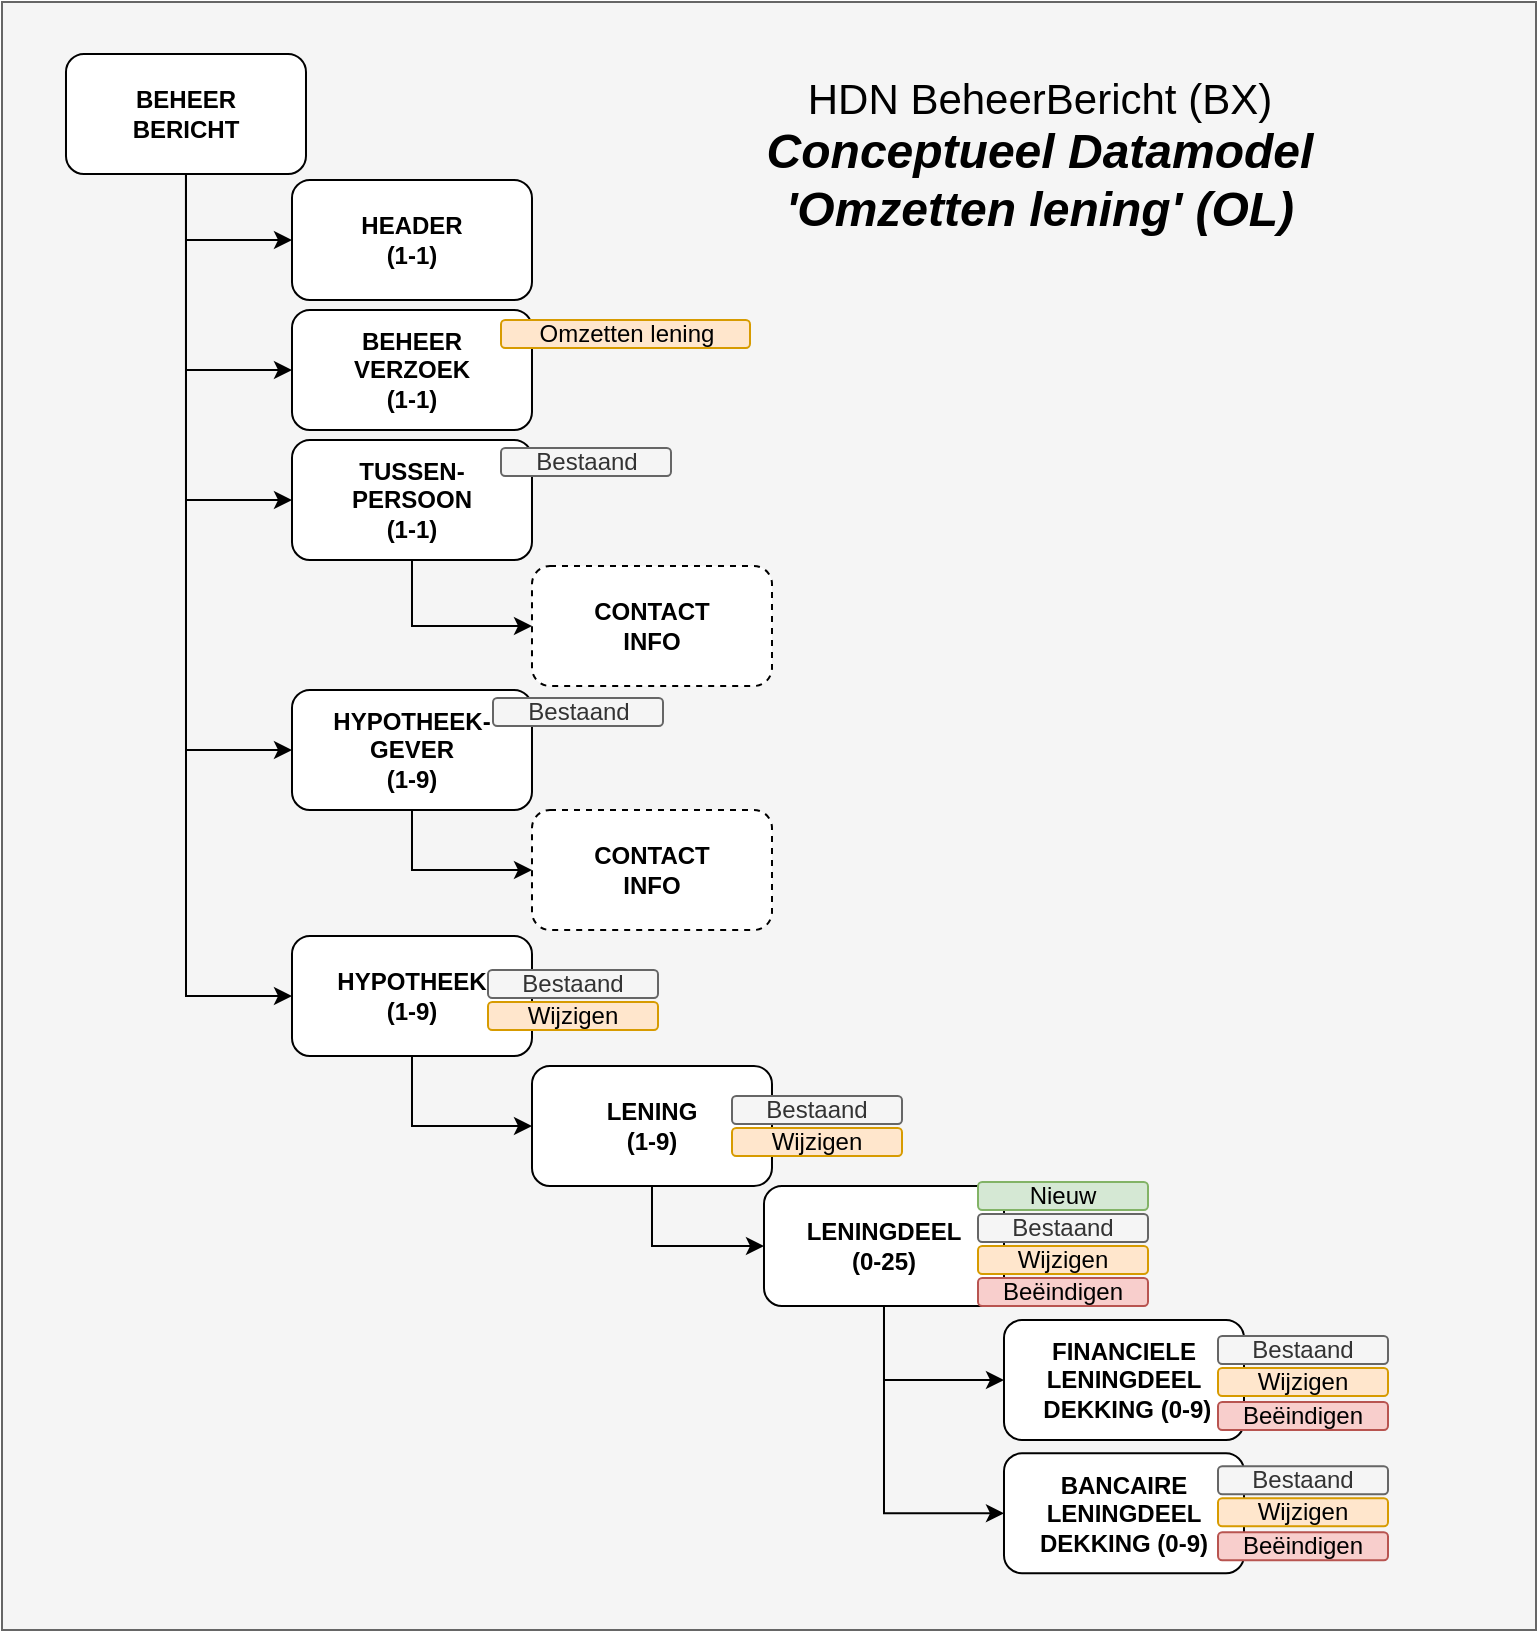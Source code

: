 <mxfile version="13.6.9" type="github" pages="4">
  <diagram id="ObZ0XpegDKFJXaOT6aB5" name="Datamodel OL">
    <mxGraphModel dx="3546" dy="-1252" grid="0" gridSize="10" guides="1" tooltips="1" connect="1" arrows="1" fold="1" page="1" pageScale="1" pageWidth="827" pageHeight="1169" math="0" shadow="0">
      <root>
        <mxCell id="wZz1PcjWLp2hbROl-nUM-0" />
        <mxCell id="wZz1PcjWLp2hbROl-nUM-1" parent="wZz1PcjWLp2hbROl-nUM-0" />
        <mxCell id="95d8f96Ly2MaefzUNXQQ-0" value="" style="rounded=0;whiteSpace=wrap;html=1;fillColor=#f5f5f5;strokeColor=#666666;fontColor=#333333;labelBackgroundColor=none;" vertex="1" parent="wZz1PcjWLp2hbROl-nUM-1">
          <mxGeometry x="-1603" y="2367" width="767" height="814" as="geometry" />
        </mxCell>
        <mxCell id="9Utnx4skHlt_dNXoVgSI-11" style="edgeStyle=orthogonalEdgeStyle;rounded=0;orthogonalLoop=1;jettySize=auto;html=1;exitX=0.5;exitY=1;exitDx=0;exitDy=0;entryX=0;entryY=0.5;entryDx=0;entryDy=0;" parent="wZz1PcjWLp2hbROl-nUM-1" source="XStj87s1ezD64R3mabo2-1" target="XStj87s1ezD64R3mabo2-2" edge="1">
          <mxGeometry relative="1" as="geometry" />
        </mxCell>
        <mxCell id="XStj87s1ezD64R3mabo2-1" value="LENING&lt;br&gt;(1-9)" style="rounded=1;whiteSpace=wrap;html=1;fontStyle=1;" parent="wZz1PcjWLp2hbROl-nUM-1" vertex="1">
          <mxGeometry x="-1338.003" y="2899" width="120" height="60" as="geometry" />
        </mxCell>
        <mxCell id="9Utnx4skHlt_dNXoVgSI-12" style="edgeStyle=orthogonalEdgeStyle;rounded=0;orthogonalLoop=1;jettySize=auto;html=1;exitX=0.5;exitY=1;exitDx=0;exitDy=0;entryX=0;entryY=0.5;entryDx=0;entryDy=0;" parent="wZz1PcjWLp2hbROl-nUM-1" source="XStj87s1ezD64R3mabo2-2" target="XStj87s1ezD64R3mabo2-3" edge="1">
          <mxGeometry relative="1" as="geometry" />
        </mxCell>
        <mxCell id="9Utnx4skHlt_dNXoVgSI-13" style="edgeStyle=orthogonalEdgeStyle;rounded=0;orthogonalLoop=1;jettySize=auto;html=1;exitX=0.5;exitY=1;exitDx=0;exitDy=0;entryX=0;entryY=0.5;entryDx=0;entryDy=0;" parent="wZz1PcjWLp2hbROl-nUM-1" source="XStj87s1ezD64R3mabo2-2" target="XStj87s1ezD64R3mabo2-4" edge="1">
          <mxGeometry relative="1" as="geometry" />
        </mxCell>
        <mxCell id="XStj87s1ezD64R3mabo2-2" value="LENINGDEEL&lt;br&gt;(0-25)" style="rounded=1;whiteSpace=wrap;html=1;fontStyle=1;" parent="wZz1PcjWLp2hbROl-nUM-1" vertex="1">
          <mxGeometry x="-1222.003" y="2959" width="120" height="60" as="geometry" />
        </mxCell>
        <mxCell id="XStj87s1ezD64R3mabo2-3" value="FINANCIELE&lt;br&gt;LENINGDEEL&lt;br&gt;&amp;nbsp;DEKKING (0-9)" style="rounded=1;whiteSpace=wrap;html=1;fontStyle=1;" parent="wZz1PcjWLp2hbROl-nUM-1" vertex="1">
          <mxGeometry x="-1102.003" y="3026" width="120" height="60" as="geometry" />
        </mxCell>
        <mxCell id="XStj87s1ezD64R3mabo2-4" value="BANCAIRE&lt;br&gt;LENINGDEEL DEKKING (0-9)" style="rounded=1;whiteSpace=wrap;html=1;fontStyle=1;" parent="wZz1PcjWLp2hbROl-nUM-1" vertex="1">
          <mxGeometry x="-1102.003" y="3092.64" width="120" height="60" as="geometry" />
        </mxCell>
        <mxCell id="wEU8D84SsApczTGn5iD_-3" style="edgeStyle=orthogonalEdgeStyle;rounded=0;orthogonalLoop=1;jettySize=auto;html=1;exitX=0.5;exitY=1;exitDx=0;exitDy=0;entryX=0;entryY=0.5;entryDx=0;entryDy=0;" parent="wZz1PcjWLp2hbROl-nUM-1" source="XStj87s1ezD64R3mabo2-5" target="wEU8D84SsApczTGn5iD_-0" edge="1">
          <mxGeometry relative="1" as="geometry" />
        </mxCell>
        <mxCell id="XStj87s1ezD64R3mabo2-5" value="HYPOTHEEK-&lt;br&gt;GEVER&lt;br&gt;(1-9)" style="rounded=1;whiteSpace=wrap;html=1;fontStyle=1;" parent="wZz1PcjWLp2hbROl-nUM-1" vertex="1">
          <mxGeometry x="-1458.003" y="2711" width="120" height="60" as="geometry" />
        </mxCell>
        <mxCell id="9Utnx4skHlt_dNXoVgSI-4" style="edgeStyle=orthogonalEdgeStyle;rounded=0;orthogonalLoop=1;jettySize=auto;html=1;exitX=0.5;exitY=1;exitDx=0;exitDy=0;entryX=0;entryY=0.5;entryDx=0;entryDy=0;" parent="wZz1PcjWLp2hbROl-nUM-1" source="XStj87s1ezD64R3mabo2-6" target="XStj87s1ezD64R3mabo2-8" edge="1">
          <mxGeometry relative="1" as="geometry" />
        </mxCell>
        <mxCell id="9Utnx4skHlt_dNXoVgSI-5" style="edgeStyle=orthogonalEdgeStyle;rounded=0;orthogonalLoop=1;jettySize=auto;html=1;exitX=0.5;exitY=1;exitDx=0;exitDy=0;entryX=0;entryY=0.5;entryDx=0;entryDy=0;" parent="wZz1PcjWLp2hbROl-nUM-1" source="XStj87s1ezD64R3mabo2-6" target="XStj87s1ezD64R3mabo2-7" edge="1">
          <mxGeometry relative="1" as="geometry" />
        </mxCell>
        <mxCell id="9Utnx4skHlt_dNXoVgSI-6" style="edgeStyle=orthogonalEdgeStyle;rounded=0;orthogonalLoop=1;jettySize=auto;html=1;exitX=0.5;exitY=1;exitDx=0;exitDy=0;entryX=0;entryY=0.5;entryDx=0;entryDy=0;" parent="wZz1PcjWLp2hbROl-nUM-1" source="XStj87s1ezD64R3mabo2-6" target="XStj87s1ezD64R3mabo2-9" edge="1">
          <mxGeometry relative="1" as="geometry" />
        </mxCell>
        <mxCell id="9Utnx4skHlt_dNXoVgSI-7" style="edgeStyle=orthogonalEdgeStyle;rounded=0;orthogonalLoop=1;jettySize=auto;html=1;exitX=0.5;exitY=1;exitDx=0;exitDy=0;entryX=0;entryY=0.5;entryDx=0;entryDy=0;" parent="wZz1PcjWLp2hbROl-nUM-1" source="XStj87s1ezD64R3mabo2-6" target="XStj87s1ezD64R3mabo2-5" edge="1">
          <mxGeometry relative="1" as="geometry" />
        </mxCell>
        <mxCell id="9Utnx4skHlt_dNXoVgSI-8" style="edgeStyle=orthogonalEdgeStyle;rounded=0;orthogonalLoop=1;jettySize=auto;html=1;exitX=0.5;exitY=1;exitDx=0;exitDy=0;entryX=0;entryY=0.5;entryDx=0;entryDy=0;" parent="wZz1PcjWLp2hbROl-nUM-1" source="XStj87s1ezD64R3mabo2-6" target="XStj87s1ezD64R3mabo2-10" edge="1">
          <mxGeometry relative="1" as="geometry" />
        </mxCell>
        <mxCell id="XStj87s1ezD64R3mabo2-6" value="BEHEER&lt;br&gt;BERICHT" style="rounded=1;whiteSpace=wrap;html=1;fontStyle=1;" parent="wZz1PcjWLp2hbROl-nUM-1" vertex="1">
          <mxGeometry x="-1571.003" y="2393" width="120" height="60" as="geometry" />
        </mxCell>
        <mxCell id="XStj87s1ezD64R3mabo2-7" value="BEHEER&lt;br&gt;VERZOEK&lt;br&gt;(1-1)" style="rounded=1;whiteSpace=wrap;html=1;fontStyle=1;" parent="wZz1PcjWLp2hbROl-nUM-1" vertex="1">
          <mxGeometry x="-1458.003" y="2521" width="120" height="60" as="geometry" />
        </mxCell>
        <mxCell id="XStj87s1ezD64R3mabo2-8" value="HEADER&lt;br&gt;(1-1)" style="rounded=1;whiteSpace=wrap;html=1;fontStyle=1;" parent="wZz1PcjWLp2hbROl-nUM-1" vertex="1">
          <mxGeometry x="-1458.003" y="2456" width="120" height="60" as="geometry" />
        </mxCell>
        <mxCell id="wEU8D84SsApczTGn5iD_-2" style="edgeStyle=orthogonalEdgeStyle;rounded=0;orthogonalLoop=1;jettySize=auto;html=1;exitX=0.5;exitY=1;exitDx=0;exitDy=0;entryX=0;entryY=0.5;entryDx=0;entryDy=0;" parent="wZz1PcjWLp2hbROl-nUM-1" source="XStj87s1ezD64R3mabo2-9" target="wEU8D84SsApczTGn5iD_-1" edge="1">
          <mxGeometry relative="1" as="geometry" />
        </mxCell>
        <mxCell id="XStj87s1ezD64R3mabo2-9" value="TUSSEN-&lt;br&gt;PERSOON&lt;br&gt;(1-1)" style="rounded=1;whiteSpace=wrap;html=1;fontStyle=1;" parent="wZz1PcjWLp2hbROl-nUM-1" vertex="1">
          <mxGeometry x="-1458.003" y="2586" width="120" height="60" as="geometry" />
        </mxCell>
        <mxCell id="9Utnx4skHlt_dNXoVgSI-10" style="edgeStyle=orthogonalEdgeStyle;rounded=0;orthogonalLoop=1;jettySize=auto;html=1;exitX=0.5;exitY=1;exitDx=0;exitDy=0;entryX=0;entryY=0.5;entryDx=0;entryDy=0;" parent="wZz1PcjWLp2hbROl-nUM-1" source="XStj87s1ezD64R3mabo2-10" target="XStj87s1ezD64R3mabo2-1" edge="1">
          <mxGeometry relative="1" as="geometry" />
        </mxCell>
        <mxCell id="XStj87s1ezD64R3mabo2-10" value="HYPOTHEEK&lt;br&gt;(1-9)" style="rounded=1;whiteSpace=wrap;html=1;fontStyle=1;" parent="wZz1PcjWLp2hbROl-nUM-1" vertex="1">
          <mxGeometry x="-1458.003" y="2834" width="120" height="60" as="geometry" />
        </mxCell>
        <mxCell id="9Utnx4skHlt_dNXoVgSI-1" value="&lt;font style=&quot;font-size: 21px&quot;&gt;HDN BeheerBericht (BX)&lt;br&gt;&lt;/font&gt;&lt;span style=&quot;font-size: 24px&quot;&gt;&lt;b&gt;&lt;i&gt;Conceptueel Datamodel&lt;br&gt;&#39;Omzetten lening&#39; (OL)&lt;/i&gt;&lt;/b&gt;&lt;/span&gt;" style="text;html=1;strokeColor=none;fillColor=none;align=center;verticalAlign=middle;whiteSpace=wrap;rounded=0;" parent="wZz1PcjWLp2hbROl-nUM-1" vertex="1">
          <mxGeometry x="-1262" y="2407" width="356.398" height="74.468" as="geometry" />
        </mxCell>
        <mxCell id="t7eSu68hPN-qJlwDqwrh-0" value="&lt;span style=&quot;font-weight: 400&quot;&gt;Bestaand&lt;/span&gt;" style="rounded=1;whiteSpace=wrap;html=1;fontStyle=1;fillColor=#f5f5f5;strokeColor=#666666;fontColor=#333333;" parent="wZz1PcjWLp2hbROl-nUM-1" vertex="1">
          <mxGeometry x="-1353.5" y="2590" width="85" height="14" as="geometry" />
        </mxCell>
        <mxCell id="t7eSu68hPN-qJlwDqwrh-1" value="&lt;span style=&quot;font-weight: 400&quot;&gt;Bestaand&lt;/span&gt;" style="rounded=1;whiteSpace=wrap;html=1;fontStyle=1;fillColor=#f5f5f5;strokeColor=#666666;fontColor=#333333;" parent="wZz1PcjWLp2hbROl-nUM-1" vertex="1">
          <mxGeometry x="-1357.5" y="2715" width="85" height="14" as="geometry" />
        </mxCell>
        <mxCell id="FCI3T365YjWL-r4X-vYf-0" value="&lt;span style=&quot;font-weight: 400&quot;&gt;Bestaand&lt;/span&gt;" style="rounded=1;whiteSpace=wrap;html=1;fontStyle=1;fillColor=#f5f5f5;strokeColor=#666666;fontColor=#333333;" parent="wZz1PcjWLp2hbROl-nUM-1" vertex="1">
          <mxGeometry x="-1360" y="2851" width="85" height="14" as="geometry" />
        </mxCell>
        <mxCell id="FCI3T365YjWL-r4X-vYf-1" value="&lt;span style=&quot;font-weight: 400&quot;&gt;Wijzigen&lt;/span&gt;" style="rounded=1;whiteSpace=wrap;html=1;fontStyle=1;fillColor=#ffe6cc;strokeColor=#d79b00;" parent="wZz1PcjWLp2hbROl-nUM-1" vertex="1">
          <mxGeometry x="-1360" y="2867" width="85" height="14" as="geometry" />
        </mxCell>
        <mxCell id="FCI3T365YjWL-r4X-vYf-6" value="&lt;span style=&quot;font-weight: 400&quot;&gt;Bestaand&lt;/span&gt;" style="rounded=1;whiteSpace=wrap;html=1;fontStyle=1;fillColor=#f5f5f5;strokeColor=#666666;fontColor=#333333;" parent="wZz1PcjWLp2hbROl-nUM-1" vertex="1">
          <mxGeometry x="-1238" y="2914" width="85" height="14" as="geometry" />
        </mxCell>
        <mxCell id="FCI3T365YjWL-r4X-vYf-7" value="&lt;span style=&quot;font-weight: 400&quot;&gt;Wijzigen&lt;/span&gt;" style="rounded=1;whiteSpace=wrap;html=1;fontStyle=1;fillColor=#ffe6cc;strokeColor=#d79b00;" parent="wZz1PcjWLp2hbROl-nUM-1" vertex="1">
          <mxGeometry x="-1238" y="2930" width="85" height="14" as="geometry" />
        </mxCell>
        <mxCell id="FCI3T365YjWL-r4X-vYf-8" value="&lt;span style=&quot;font-weight: 400&quot;&gt;Beëindigen&lt;/span&gt;" style="rounded=1;whiteSpace=wrap;html=1;fontStyle=1;fillColor=#f8cecc;strokeColor=#b85450;" parent="wZz1PcjWLp2hbROl-nUM-1" vertex="1">
          <mxGeometry x="-1115" y="3005" width="85" height="14" as="geometry" />
        </mxCell>
        <mxCell id="FCI3T365YjWL-r4X-vYf-9" value="&lt;span style=&quot;font-weight: 400&quot;&gt;Nieuw&lt;/span&gt;" style="rounded=1;whiteSpace=wrap;html=1;fontStyle=1;fillColor=#d5e8d4;strokeColor=#82b366;" parent="wZz1PcjWLp2hbROl-nUM-1" vertex="1">
          <mxGeometry x="-1115" y="2957" width="85" height="14" as="geometry" />
        </mxCell>
        <mxCell id="FCI3T365YjWL-r4X-vYf-10" value="&lt;span style=&quot;font-weight: 400&quot;&gt;Bestaand&lt;/span&gt;" style="rounded=1;whiteSpace=wrap;html=1;fontStyle=1;fillColor=#f5f5f5;strokeColor=#666666;fontColor=#333333;" parent="wZz1PcjWLp2hbROl-nUM-1" vertex="1">
          <mxGeometry x="-1115" y="2973" width="85" height="14" as="geometry" />
        </mxCell>
        <mxCell id="FCI3T365YjWL-r4X-vYf-11" value="&lt;span style=&quot;font-weight: 400&quot;&gt;Wijzigen&lt;/span&gt;" style="rounded=1;whiteSpace=wrap;html=1;fontStyle=1;fillColor=#ffe6cc;strokeColor=#d79b00;" parent="wZz1PcjWLp2hbROl-nUM-1" vertex="1">
          <mxGeometry x="-1115" y="2989" width="85" height="14" as="geometry" />
        </mxCell>
        <mxCell id="FCI3T365YjWL-r4X-vYf-12" value="&lt;span style=&quot;font-weight: 400&quot;&gt;Beëindigen&lt;/span&gt;" style="rounded=1;whiteSpace=wrap;html=1;fontStyle=1;fillColor=#f8cecc;strokeColor=#b85450;" parent="wZz1PcjWLp2hbROl-nUM-1" vertex="1">
          <mxGeometry x="-995" y="3067" width="85" height="14" as="geometry" />
        </mxCell>
        <mxCell id="FCI3T365YjWL-r4X-vYf-13" value="&lt;span style=&quot;font-weight: 400&quot;&gt;Bestaand&lt;/span&gt;" style="rounded=1;whiteSpace=wrap;html=1;fontStyle=1;fillColor=#f5f5f5;strokeColor=#666666;fontColor=#333333;" parent="wZz1PcjWLp2hbROl-nUM-1" vertex="1">
          <mxGeometry x="-995" y="3034" width="85" height="14" as="geometry" />
        </mxCell>
        <mxCell id="FCI3T365YjWL-r4X-vYf-16" value="&lt;span style=&quot;font-weight: 400&quot;&gt;Omzetten lening&lt;/span&gt;" style="rounded=1;whiteSpace=wrap;html=1;fontStyle=1;fillColor=#ffe6cc;strokeColor=#d79b00;" parent="wZz1PcjWLp2hbROl-nUM-1" vertex="1">
          <mxGeometry x="-1353.5" y="2526" width="124.5" height="14" as="geometry" />
        </mxCell>
        <mxCell id="MONjmS03EobtOZ8q09rg-0" value="&lt;span style=&quot;font-weight: 400&quot;&gt;Wijzigen&lt;/span&gt;" style="rounded=1;whiteSpace=wrap;html=1;fontStyle=1;fillColor=#ffe6cc;strokeColor=#d79b00;" parent="wZz1PcjWLp2hbROl-nUM-1" vertex="1">
          <mxGeometry x="-995" y="3050" width="85" height="14" as="geometry" />
        </mxCell>
        <mxCell id="MONjmS03EobtOZ8q09rg-1" value="&lt;span style=&quot;font-weight: 400&quot;&gt;Beëindigen&lt;/span&gt;" style="rounded=1;whiteSpace=wrap;html=1;fontStyle=1;fillColor=#f8cecc;strokeColor=#b85450;" parent="wZz1PcjWLp2hbROl-nUM-1" vertex="1">
          <mxGeometry x="-995" y="3132.14" width="85" height="14" as="geometry" />
        </mxCell>
        <mxCell id="MONjmS03EobtOZ8q09rg-2" value="&lt;span style=&quot;font-weight: 400&quot;&gt;Bestaand&lt;/span&gt;" style="rounded=1;whiteSpace=wrap;html=1;fontStyle=1;fillColor=#f5f5f5;strokeColor=#666666;fontColor=#333333;" parent="wZz1PcjWLp2hbROl-nUM-1" vertex="1">
          <mxGeometry x="-995" y="3099.14" width="85" height="14" as="geometry" />
        </mxCell>
        <mxCell id="MONjmS03EobtOZ8q09rg-3" value="&lt;span style=&quot;font-weight: 400&quot;&gt;Wijzigen&lt;/span&gt;" style="rounded=1;whiteSpace=wrap;html=1;fontStyle=1;fillColor=#ffe6cc;strokeColor=#d79b00;" parent="wZz1PcjWLp2hbROl-nUM-1" vertex="1">
          <mxGeometry x="-995" y="3115.14" width="85" height="14" as="geometry" />
        </mxCell>
        <mxCell id="wEU8D84SsApczTGn5iD_-0" value="CONTACT&lt;br&gt;INFO" style="rounded=1;whiteSpace=wrap;html=1;fontStyle=1;dashed=1;" parent="wZz1PcjWLp2hbROl-nUM-1" vertex="1">
          <mxGeometry x="-1338.003" y="2771" width="120" height="60" as="geometry" />
        </mxCell>
        <mxCell id="wEU8D84SsApczTGn5iD_-1" value="CONTACT&lt;br&gt;INFO" style="rounded=1;whiteSpace=wrap;html=1;fontStyle=1;dashed=1;" parent="wZz1PcjWLp2hbROl-nUM-1" vertex="1">
          <mxGeometry x="-1338.003" y="2649" width="120" height="60" as="geometry" />
        </mxCell>
      </root>
    </mxGraphModel>
  </diagram>
  <diagram name="Datamodel OL met mutaties" id="yIyIp1D9a7AgIE_7B520">
    <mxGraphModel dx="4373" dy="-1252" grid="0" gridSize="10" guides="1" tooltips="1" connect="1" arrows="1" fold="1" page="1" pageScale="1" pageWidth="827" pageHeight="1169" math="0" shadow="0">
      <root>
        <mxCell id="FWqiApXzBa61SpvZGq4E-0" />
        <mxCell id="FWqiApXzBa61SpvZGq4E-1" parent="FWqiApXzBa61SpvZGq4E-0" />
        <mxCell id="dmMUf769zqg7qRStuV4A-0" value="&lt;p style=&quot;font-size: 12px&quot;&gt;&lt;br&gt;&lt;/p&gt;" style="text;html=1;fillColor=#fff2cc;spacing=5;spacingTop=-20;whiteSpace=wrap;overflow=hidden;rounded=0;align=left;fontSize=12;verticalAlign=top;strokeColor=#000000;dashed=1;" parent="FWqiApXzBa61SpvZGq4E-1" vertex="1">
          <mxGeometry x="-1691" y="2349" width="239" height="900" as="geometry" />
        </mxCell>
        <mxCell id="FWqiApXzBa61SpvZGq4E-2" value="" style="rounded=0;whiteSpace=wrap;html=1;fillColor=#f5f5f5;strokeColor=#666666;fontColor=#333333;labelBackgroundColor=none;" parent="FWqiApXzBa61SpvZGq4E-1" vertex="1">
          <mxGeometry x="-2468" y="2349" width="767" height="902" as="geometry" />
        </mxCell>
        <mxCell id="FWqiApXzBa61SpvZGq4E-3" style="edgeStyle=orthogonalEdgeStyle;rounded=0;orthogonalLoop=1;jettySize=auto;html=1;exitX=0.5;exitY=1;exitDx=0;exitDy=0;entryX=0;entryY=0.5;entryDx=0;entryDy=0;" parent="FWqiApXzBa61SpvZGq4E-1" source="FWqiApXzBa61SpvZGq4E-4" target="FWqiApXzBa61SpvZGq4E-7" edge="1">
          <mxGeometry relative="1" as="geometry" />
        </mxCell>
        <mxCell id="FWqiApXzBa61SpvZGq4E-5" style="edgeStyle=orthogonalEdgeStyle;rounded=0;orthogonalLoop=1;jettySize=auto;html=1;exitX=0.5;exitY=1;exitDx=0;exitDy=0;entryX=0;entryY=0.5;entryDx=0;entryDy=0;" parent="FWqiApXzBa61SpvZGq4E-1" source="FWqiApXzBa61SpvZGq4E-7" target="FWqiApXzBa61SpvZGq4E-8" edge="1">
          <mxGeometry relative="1" as="geometry" />
        </mxCell>
        <mxCell id="FWqiApXzBa61SpvZGq4E-6" style="edgeStyle=orthogonalEdgeStyle;rounded=0;orthogonalLoop=1;jettySize=auto;html=1;exitX=0.5;exitY=1;exitDx=0;exitDy=0;entryX=0;entryY=0.5;entryDx=0;entryDy=0;" parent="FWqiApXzBa61SpvZGq4E-1" source="FWqiApXzBa61SpvZGq4E-7" target="FWqiApXzBa61SpvZGq4E-9" edge="1">
          <mxGeometry relative="1" as="geometry" />
        </mxCell>
        <mxCell id="FWqiApXzBa61SpvZGq4E-12" style="edgeStyle=orthogonalEdgeStyle;rounded=0;orthogonalLoop=1;jettySize=auto;html=1;exitX=0.5;exitY=1;exitDx=0;exitDy=0;entryX=0;entryY=0.5;entryDx=0;entryDy=0;" parent="FWqiApXzBa61SpvZGq4E-1" source="FWqiApXzBa61SpvZGq4E-17" target="FWqiApXzBa61SpvZGq4E-18" edge="1">
          <mxGeometry relative="1" as="geometry" />
        </mxCell>
        <mxCell id="FWqiApXzBa61SpvZGq4E-15" style="edgeStyle=orthogonalEdgeStyle;rounded=0;orthogonalLoop=1;jettySize=auto;html=1;exitX=0.5;exitY=1;exitDx=0;exitDy=0;entryX=0;entryY=0.5;entryDx=0;entryDy=0;" parent="FWqiApXzBa61SpvZGq4E-1" source="FWqiApXzBa61SpvZGq4E-17" target="FWqiApXzBa61SpvZGq4E-24" edge="1">
          <mxGeometry relative="1" as="geometry" />
        </mxCell>
        <mxCell id="FWqiApXzBa61SpvZGq4E-17" value="BEHEER&lt;br&gt;BERICHT" style="rounded=1;whiteSpace=wrap;html=1;fontStyle=1;" parent="FWqiApXzBa61SpvZGq4E-1" vertex="1">
          <mxGeometry x="-2446.003" y="2469" width="120" height="60" as="geometry" />
        </mxCell>
        <mxCell id="FWqiApXzBa61SpvZGq4E-18" value="BEHEER&lt;br&gt;VERZOEK&lt;br&gt;(1-1)" style="rounded=1;whiteSpace=wrap;html=1;fontStyle=1;" parent="FWqiApXzBa61SpvZGq4E-1" vertex="1">
          <mxGeometry x="-2326.003" y="2532" width="120" height="60" as="geometry" />
        </mxCell>
        <mxCell id="FWqiApXzBa61SpvZGq4E-22" style="edgeStyle=orthogonalEdgeStyle;rounded=0;orthogonalLoop=1;jettySize=auto;html=1;exitX=0.5;exitY=1;exitDx=0;exitDy=0;entryX=0;entryY=0.5;entryDx=0;entryDy=0;" parent="FWqiApXzBa61SpvZGq4E-1" source="FWqiApXzBa61SpvZGq4E-24" target="FWqiApXzBa61SpvZGq4E-4" edge="1">
          <mxGeometry relative="1" as="geometry" />
        </mxCell>
        <mxCell id="D6ddNUhTzg6c-gkImOCY-5" style="edgeStyle=orthogonalEdgeStyle;rounded=0;orthogonalLoop=1;jettySize=auto;html=1;exitX=0.5;exitY=1;exitDx=0;exitDy=0;entryX=0;entryY=0.5;entryDx=0;entryDy=0;" parent="FWqiApXzBa61SpvZGq4E-1" source="FWqiApXzBa61SpvZGq4E-24" target="D6ddNUhTzg6c-gkImOCY-0" edge="1">
          <mxGeometry relative="1" as="geometry" />
        </mxCell>
        <mxCell id="FWqiApXzBa61SpvZGq4E-24" value="&lt;span style=&quot;font-weight: normal&quot;&gt;HYPOTHEEK&lt;br&gt;(1-9)&lt;/span&gt;" style="rounded=1;whiteSpace=wrap;html=1;fontStyle=1;" parent="FWqiApXzBa61SpvZGq4E-1" vertex="1">
          <mxGeometry x="-2328.003" y="2594" width="120" height="60" as="geometry" />
        </mxCell>
        <mxCell id="FWqiApXzBa61SpvZGq4E-26" value="&lt;font style=&quot;font-size: 21px&quot;&gt;HDN BeheerBericht (BX)&lt;br&gt;&lt;/font&gt;&lt;span style=&quot;font-size: 24px&quot;&gt;&lt;b&gt;&lt;i&gt;Conceptueel Datamodel met mutaties&lt;br&gt;&#39;Omzetten lening&#39; (OL)&lt;/i&gt;&lt;/b&gt;&lt;/span&gt;" style="text;html=1;strokeColor=none;fillColor=none;align=center;verticalAlign=middle;whiteSpace=wrap;rounded=0;" parent="FWqiApXzBa61SpvZGq4E-1" vertex="1">
          <mxGeometry x="-2462" y="2364" width="766" height="93" as="geometry" />
        </mxCell>
        <mxCell id="FWqiApXzBa61SpvZGq4E-29" value="&lt;span style=&quot;font-weight: 400&quot;&gt;Bestaand&lt;/span&gt;" style="rounded=1;whiteSpace=wrap;html=1;fontStyle=1;fillColor=#f5f5f5;strokeColor=#666666;fontColor=#333333;" parent="FWqiApXzBa61SpvZGq4E-1" vertex="1">
          <mxGeometry x="-2230" y="2611" width="85" height="14" as="geometry" />
        </mxCell>
        <mxCell id="FWqiApXzBa61SpvZGq4E-30" value="&lt;span style=&quot;font-weight: 400&quot;&gt;Wijzigen&lt;/span&gt;" style="rounded=1;whiteSpace=wrap;html=1;fontStyle=1;fillColor=#ffe6cc;strokeColor=#d79b00;" parent="FWqiApXzBa61SpvZGq4E-1" vertex="1">
          <mxGeometry x="-2230" y="2627" width="85" height="14" as="geometry" />
        </mxCell>
        <mxCell id="FWqiApXzBa61SpvZGq4E-43" value="&lt;span style=&quot;font-weight: 400&quot;&gt;Omzetten lening&lt;/span&gt;" style="rounded=1;whiteSpace=wrap;html=1;fontStyle=1;fillColor=#ffe6cc;strokeColor=#d79b00;" parent="FWqiApXzBa61SpvZGq4E-1" vertex="1">
          <mxGeometry x="-2226" y="2553" width="135.5" height="14" as="geometry" />
        </mxCell>
        <mxCell id="-7yA90PrrRPBbz3NdmMx-12" style="rounded=0;orthogonalLoop=1;jettySize=auto;html=1;exitX=1;exitY=0;exitDx=0;exitDy=0;entryX=0;entryY=0.5;entryDx=0;entryDy=0;dashed=1;" parent="FWqiApXzBa61SpvZGq4E-1" source="D6ddNUhTzg6c-gkImOCY-0" target="-7yA90PrrRPBbz3NdmMx-5" edge="1">
          <mxGeometry relative="1" as="geometry" />
        </mxCell>
        <mxCell id="D6ddNUhTzg6c-gkImOCY-0" value="HYPOTHEEK&lt;br&gt;WIJZIGING&lt;br&gt;(0-9)" style="rounded=1;whiteSpace=wrap;html=1;fontStyle=1;" parent="FWqiApXzBa61SpvZGq4E-1" vertex="1">
          <mxGeometry x="-2208.003" y="2657" width="120" height="60" as="geometry" />
        </mxCell>
        <mxCell id="D6ddNUhTzg6c-gkImOCY-8" value="" style="group" parent="FWqiApXzBa61SpvZGq4E-1" vertex="1" connectable="0">
          <mxGeometry x="-2208.003" y="2721" width="185.003" height="60" as="geometry" />
        </mxCell>
        <mxCell id="FWqiApXzBa61SpvZGq4E-4" value="&lt;span style=&quot;font-weight: normal&quot;&gt;LENING&lt;br&gt;(1-9)&lt;/span&gt;" style="rounded=1;whiteSpace=wrap;html=1;fontStyle=1;" parent="D6ddNUhTzg6c-gkImOCY-8" vertex="1">
          <mxGeometry width="120" height="60" as="geometry" />
        </mxCell>
        <mxCell id="FWqiApXzBa61SpvZGq4E-35" value="&lt;span style=&quot;font-weight: 400&quot;&gt;Bestaand&lt;/span&gt;" style="rounded=1;whiteSpace=wrap;html=1;fontStyle=1;fillColor=#f5f5f5;strokeColor=#666666;fontColor=#333333;" parent="D6ddNUhTzg6c-gkImOCY-8" vertex="1">
          <mxGeometry x="100.003" y="15" width="85" height="14" as="geometry" />
        </mxCell>
        <mxCell id="FWqiApXzBa61SpvZGq4E-36" value="&lt;span style=&quot;font-weight: 400&quot;&gt;Wijzigen&lt;/span&gt;" style="rounded=1;whiteSpace=wrap;html=1;fontStyle=1;fillColor=#ffe6cc;strokeColor=#d79b00;" parent="D6ddNUhTzg6c-gkImOCY-8" vertex="1">
          <mxGeometry x="100.003" y="31" width="85" height="14" as="geometry" />
        </mxCell>
        <mxCell id="-7yA90PrrRPBbz3NdmMx-15" style="edgeStyle=none;rounded=0;orthogonalLoop=1;jettySize=auto;html=1;exitX=1;exitY=0;exitDx=0;exitDy=0;entryX=0;entryY=0.5;entryDx=0;entryDy=0;dashed=1;" parent="FWqiApXzBa61SpvZGq4E-1" source="D6ddNUhTzg6c-gkImOCY-9" target="-7yA90PrrRPBbz3NdmMx-3" edge="1">
          <mxGeometry relative="1" as="geometry" />
        </mxCell>
        <mxCell id="D6ddNUhTzg6c-gkImOCY-9" value="LENING&lt;br&gt;WIJZIGING&lt;br&gt;(0-9)" style="rounded=1;whiteSpace=wrap;html=1;fontStyle=1;" parent="FWqiApXzBa61SpvZGq4E-1" vertex="1">
          <mxGeometry x="-2087.003" y="2787" width="120" height="60" as="geometry" />
        </mxCell>
        <mxCell id="D6ddNUhTzg6c-gkImOCY-10" style="edgeStyle=orthogonalEdgeStyle;rounded=0;orthogonalLoop=1;jettySize=auto;html=1;exitX=0.5;exitY=1;exitDx=0;exitDy=0;entryX=0;entryY=0.5;entryDx=0;entryDy=0;" parent="FWqiApXzBa61SpvZGq4E-1" source="FWqiApXzBa61SpvZGq4E-4" target="D6ddNUhTzg6c-gkImOCY-9" edge="1">
          <mxGeometry relative="1" as="geometry" />
        </mxCell>
        <mxCell id="D6ddNUhTzg6c-gkImOCY-11" value="" style="group" parent="FWqiApXzBa61SpvZGq4E-1" vertex="1" connectable="0">
          <mxGeometry x="-2087.003" y="2849" width="192.003" height="62" as="geometry" />
        </mxCell>
        <mxCell id="FWqiApXzBa61SpvZGq4E-7" value="&lt;span style=&quot;font-weight: normal&quot;&gt;LENINGDEEL&lt;br&gt;(0-25)&lt;/span&gt;" style="rounded=1;whiteSpace=wrap;html=1;fontStyle=1;" parent="D6ddNUhTzg6c-gkImOCY-11" vertex="1">
          <mxGeometry y="2" width="120" height="60" as="geometry" />
        </mxCell>
        <mxCell id="FWqiApXzBa61SpvZGq4E-37" value="&lt;span style=&quot;font-weight: 400&quot;&gt;Beëindigen&lt;/span&gt;" style="rounded=1;whiteSpace=wrap;html=1;fontStyle=1;fillColor=#f8cecc;strokeColor=#b85450;" parent="D6ddNUhTzg6c-gkImOCY-11" vertex="1">
          <mxGeometry x="107.003" y="48" width="85" height="14" as="geometry" />
        </mxCell>
        <mxCell id="FWqiApXzBa61SpvZGq4E-38" value="&lt;span style=&quot;font-weight: 400&quot;&gt;Nieuw&lt;/span&gt;" style="rounded=1;whiteSpace=wrap;html=1;fontStyle=1;fillColor=#d5e8d4;strokeColor=#82b366;" parent="D6ddNUhTzg6c-gkImOCY-11" vertex="1">
          <mxGeometry x="107.003" width="85" height="14" as="geometry" />
        </mxCell>
        <mxCell id="FWqiApXzBa61SpvZGq4E-39" value="&lt;span style=&quot;font-weight: 400&quot;&gt;Bestaand&lt;/span&gt;" style="rounded=1;whiteSpace=wrap;html=1;fontStyle=1;fillColor=#f5f5f5;strokeColor=#666666;fontColor=#333333;" parent="D6ddNUhTzg6c-gkImOCY-11" vertex="1">
          <mxGeometry x="107.003" y="16" width="85" height="14" as="geometry" />
        </mxCell>
        <mxCell id="FWqiApXzBa61SpvZGq4E-40" value="&lt;span style=&quot;font-weight: 400&quot;&gt;Wijzigen&lt;/span&gt;" style="rounded=1;whiteSpace=wrap;html=1;fontStyle=1;fillColor=#ffe6cc;strokeColor=#d79b00;" parent="D6ddNUhTzg6c-gkImOCY-11" vertex="1">
          <mxGeometry x="107.003" y="32" width="85" height="14" as="geometry" />
        </mxCell>
        <mxCell id="D6ddNUhTzg6c-gkImOCY-12" value="" style="group" parent="FWqiApXzBa61SpvZGq4E-1" vertex="1" connectable="0">
          <mxGeometry x="-1968.003" y="2976" width="192.003" height="60" as="geometry" />
        </mxCell>
        <mxCell id="FWqiApXzBa61SpvZGq4E-8" value="&lt;span style=&quot;font-weight: normal&quot;&gt;FINANCIELE&lt;br&gt;LENINGDEEL&lt;br&gt;&amp;nbsp;DEKKING (0-9)&lt;/span&gt;" style="rounded=1;whiteSpace=wrap;html=1;fontStyle=1;" parent="D6ddNUhTzg6c-gkImOCY-12" vertex="1">
          <mxGeometry width="120" height="60" as="geometry" />
        </mxCell>
        <mxCell id="FWqiApXzBa61SpvZGq4E-41" value="&lt;span style=&quot;font-weight: 400&quot;&gt;Beëindigen&lt;/span&gt;" style="rounded=1;whiteSpace=wrap;html=1;fontStyle=1;fillColor=#f8cecc;strokeColor=#b85450;" parent="D6ddNUhTzg6c-gkImOCY-12" vertex="1">
          <mxGeometry x="107.003" y="41" width="85" height="14" as="geometry" />
        </mxCell>
        <mxCell id="FWqiApXzBa61SpvZGq4E-42" value="&lt;span style=&quot;font-weight: 400&quot;&gt;Bestaand&lt;/span&gt;" style="rounded=1;whiteSpace=wrap;html=1;fontStyle=1;fillColor=#f5f5f5;strokeColor=#666666;fontColor=#333333;" parent="D6ddNUhTzg6c-gkImOCY-12" vertex="1">
          <mxGeometry x="107.003" y="8" width="85" height="14" as="geometry" />
        </mxCell>
        <mxCell id="FWqiApXzBa61SpvZGq4E-49" value="&lt;span style=&quot;font-weight: 400&quot;&gt;Wijzigen&lt;/span&gt;" style="rounded=1;whiteSpace=wrap;html=1;fontStyle=1;fillColor=#ffe6cc;strokeColor=#d79b00;" parent="D6ddNUhTzg6c-gkImOCY-12" vertex="1">
          <mxGeometry x="107.003" y="24" width="85" height="14" as="geometry" />
        </mxCell>
        <mxCell id="D6ddNUhTzg6c-gkImOCY-13" value="" style="group" parent="FWqiApXzBa61SpvZGq4E-1" vertex="1" connectable="0">
          <mxGeometry x="-1968.003" y="3098.0" width="192.003" height="60" as="geometry" />
        </mxCell>
        <mxCell id="FWqiApXzBa61SpvZGq4E-9" value="&lt;span style=&quot;font-weight: normal&quot;&gt;BANCAIRE&lt;br&gt;LENINGDEEL DEKKING (0-9)&lt;/span&gt;" style="rounded=1;whiteSpace=wrap;html=1;fontStyle=1;" parent="D6ddNUhTzg6c-gkImOCY-13" vertex="1">
          <mxGeometry width="120" height="60" as="geometry" />
        </mxCell>
        <mxCell id="FWqiApXzBa61SpvZGq4E-50" value="&lt;span style=&quot;font-weight: 400&quot;&gt;Beëindigen&lt;/span&gt;" style="rounded=1;whiteSpace=wrap;html=1;fontStyle=1;fillColor=#f8cecc;strokeColor=#b85450;" parent="D6ddNUhTzg6c-gkImOCY-13" vertex="1">
          <mxGeometry x="107.003" y="39.5" width="85" height="14" as="geometry" />
        </mxCell>
        <mxCell id="FWqiApXzBa61SpvZGq4E-51" value="&lt;span style=&quot;font-weight: 400&quot;&gt;Bestaand&lt;/span&gt;" style="rounded=1;whiteSpace=wrap;html=1;fontStyle=1;fillColor=#f5f5f5;strokeColor=#666666;fontColor=#333333;" parent="D6ddNUhTzg6c-gkImOCY-13" vertex="1">
          <mxGeometry x="107.003" y="6.5" width="85" height="14" as="geometry" />
        </mxCell>
        <mxCell id="FWqiApXzBa61SpvZGq4E-52" value="&lt;span style=&quot;font-weight: 400&quot;&gt;Wijzigen&lt;/span&gt;" style="rounded=1;whiteSpace=wrap;html=1;fontStyle=1;fillColor=#ffe6cc;strokeColor=#d79b00;" parent="D6ddNUhTzg6c-gkImOCY-13" vertex="1">
          <mxGeometry x="107.003" y="22.5" width="85" height="14" as="geometry" />
        </mxCell>
        <mxCell id="-7yA90PrrRPBbz3NdmMx-16" style="edgeStyle=none;rounded=0;orthogonalLoop=1;jettySize=auto;html=1;exitX=1;exitY=0.5;exitDx=0;exitDy=0;dashed=1;" parent="FWqiApXzBa61SpvZGq4E-1" source="17Xjfg4UmYOcPuYRemE3-4" target="-7yA90PrrRPBbz3NdmMx-0" edge="1">
          <mxGeometry relative="1" as="geometry" />
        </mxCell>
        <mxCell id="D6ddNUhTzg6c-gkImOCY-14" value="LENINGDEEL&lt;br&gt;WIJZIGING&lt;br&gt;(0-9)" style="rounded=1;whiteSpace=wrap;html=1;fontStyle=1;" parent="FWqiApXzBa61SpvZGq4E-1" vertex="1">
          <mxGeometry x="-1968.003" y="2914" width="120" height="60" as="geometry" />
        </mxCell>
        <mxCell id="D6ddNUhTzg6c-gkImOCY-15" style="edgeStyle=orthogonalEdgeStyle;rounded=0;orthogonalLoop=1;jettySize=auto;html=1;exitX=0.5;exitY=1;exitDx=0;exitDy=0;entryX=0;entryY=0.5;entryDx=0;entryDy=0;" parent="FWqiApXzBa61SpvZGq4E-1" source="FWqiApXzBa61SpvZGq4E-7" target="D6ddNUhTzg6c-gkImOCY-14" edge="1">
          <mxGeometry relative="1" as="geometry" />
        </mxCell>
        <mxCell id="-7yA90PrrRPBbz3NdmMx-18" style="edgeStyle=none;rounded=0;orthogonalLoop=1;jettySize=auto;html=1;exitX=1;exitY=0.5;exitDx=0;exitDy=0;dashed=1;entryX=0;entryY=0.5;entryDx=0;entryDy=0;" parent="FWqiApXzBa61SpvZGq4E-1" source="D6ddNUhTzg6c-gkImOCY-16" target="-7yA90PrrRPBbz3NdmMx-4" edge="1">
          <mxGeometry relative="1" as="geometry">
            <mxPoint x="-1648" y="3163" as="targetPoint" />
          </mxGeometry>
        </mxCell>
        <mxCell id="D6ddNUhTzg6c-gkImOCY-16" value="FINANCIELE&lt;br&gt;DEKKING&lt;br&gt;WIJZIGING&lt;br&gt;(0-9)" style="rounded=1;whiteSpace=wrap;html=1;fontStyle=1;" parent="FWqiApXzBa61SpvZGq4E-1" vertex="1">
          <mxGeometry x="-1845.003" y="3037" width="120" height="60" as="geometry" />
        </mxCell>
        <mxCell id="D6ddNUhTzg6c-gkImOCY-17" style="edgeStyle=orthogonalEdgeStyle;rounded=0;orthogonalLoop=1;jettySize=auto;html=1;exitX=0.5;exitY=1;exitDx=0;exitDy=0;entryX=0;entryY=0.5;entryDx=0;entryDy=0;" parent="FWqiApXzBa61SpvZGq4E-1" source="FWqiApXzBa61SpvZGq4E-8" target="D6ddNUhTzg6c-gkImOCY-16" edge="1">
          <mxGeometry relative="1" as="geometry" />
        </mxCell>
        <mxCell id="-7yA90PrrRPBbz3NdmMx-17" style="edgeStyle=none;rounded=0;orthogonalLoop=1;jettySize=auto;html=1;exitX=1;exitY=0.5;exitDx=0;exitDy=0;entryX=0;entryY=0.5;entryDx=0;entryDy=0;dashed=1;" parent="FWqiApXzBa61SpvZGq4E-1" source="D6ddNUhTzg6c-gkImOCY-18" target="-7yA90PrrRPBbz3NdmMx-4" edge="1">
          <mxGeometry relative="1" as="geometry" />
        </mxCell>
        <mxCell id="D6ddNUhTzg6c-gkImOCY-18" value="BANCAIRE&lt;br&gt;DEKKING&lt;br&gt;WIJZIGING&lt;br&gt;(0-9)" style="rounded=1;whiteSpace=wrap;html=1;fontStyle=1;" parent="FWqiApXzBa61SpvZGq4E-1" vertex="1">
          <mxGeometry x="-1845.003" y="3159" width="120" height="60" as="geometry" />
        </mxCell>
        <mxCell id="D6ddNUhTzg6c-gkImOCY-19" style="edgeStyle=orthogonalEdgeStyle;rounded=0;orthogonalLoop=1;jettySize=auto;html=1;exitX=0.5;exitY=1;exitDx=0;exitDy=0;entryX=0;entryY=0.5;entryDx=0;entryDy=0;" parent="FWqiApXzBa61SpvZGq4E-1" source="FWqiApXzBa61SpvZGq4E-9" target="D6ddNUhTzg6c-gkImOCY-18" edge="1">
          <mxGeometry relative="1" as="geometry" />
        </mxCell>
        <mxCell id="-7yA90PrrRPBbz3NdmMx-0" value="&lt;p class=&quot;p1&quot; style=&quot;margin: 0px ; font-stretch: normal ; line-height: normal ; font-family: &amp;#34;arial&amp;#34; ; color: rgb(0 , 0 , 0)&quot;&gt;&lt;span&gt;WijzigingsNr*&lt;/span&gt;&lt;/p&gt;&lt;p class=&quot;p1&quot; style=&quot;margin: 0px ; font-stretch: normal ; line-height: normal ; font-family: &amp;#34;arial&amp;#34; ; color: rgb(0 , 0 , 0)&quot;&gt;&lt;span&gt;LeningdeelNr*&lt;/span&gt;&lt;br&gt;&lt;/p&gt;&lt;p class=&quot;p1&quot; style=&quot;margin: 0px ; font-weight: 400 ; font-stretch: normal ; line-height: normal ; font-family: &amp;#34;arial&amp;#34; ; color: rgb(0 , 0 , 0)&quot;&gt;&lt;font style=&quot;font-size: 12px&quot;&gt;&lt;i&gt;MutatieCode*&lt;/i&gt;&lt;/font&gt;&lt;/p&gt;&lt;p class=&quot;p1&quot; style=&quot;margin: 0px ; font-weight: 400 ; font-stretch: normal ; line-height: normal ; font-family: &amp;#34;arial&amp;#34; ; color: rgb(0 , 0 , 0)&quot;&gt;&lt;font style=&quot;font-size: 12px&quot;&gt;Ingangsdatum wijziging*&lt;/font&gt;&lt;/p&gt;&lt;p class=&quot;p1&quot; style=&quot;margin: 0px ; font-weight: 400 ; font-stretch: normal ; line-height: normal ; font-family: &amp;#34;arial&amp;#34; ; color: rgb(0 , 0 , 0)&quot;&gt;&lt;font style=&quot;font-size: 12px&quot;&gt;Prioriteit/volgorde wijziging*&lt;br&gt;&lt;/font&gt;&lt;/p&gt;&lt;p class=&quot;p1&quot; style=&quot;margin: 0px ; font-weight: 400 ; font-stretch: normal ; line-height: normal ; font-family: &amp;#34;arial&amp;#34; ; color: rgb(0 , 0 , 0)&quot;&gt;&lt;font style=&quot;font-size: 12px&quot;&gt;Aflosvorm&lt;/font&gt;&lt;/p&gt;&lt;p class=&quot;p1&quot; style=&quot;margin: 0px ; font-weight: 400 ; font-stretch: normal ; line-height: normal ; font-family: &amp;#34;arial&amp;#34; ; color: rgb(0 , 0 , 0)&quot;&gt;&lt;font style=&quot;font-size: 12px&quot;&gt;ProductCode&lt;/font&gt;&lt;/p&gt;&lt;p class=&quot;p1&quot; style=&quot;margin: 0px ; font-weight: 400 ; font-stretch: normal ; line-height: normal ; font-family: &amp;#34;arial&amp;#34; ; color: rgb(0 , 0 , 0)&quot;&gt;&lt;font style=&quot;font-size: 12px&quot;&gt;Hoofdsom bedrag&lt;/font&gt;&lt;/p&gt;&lt;p class=&quot;p1&quot; style=&quot;margin: 0px ; font-weight: 400 ; font-stretch: normal ; line-height: normal ; font-family: &amp;#34;arial&amp;#34; ; color: rgb(0 , 0 , 0)&quot;&gt;&lt;font style=&quot;font-size: 12px&quot;&gt;Proresto bedrag&lt;/font&gt;&lt;/p&gt;&lt;p class=&quot;p1&quot; style=&quot;margin: 0px ; font-weight: 400 ; font-stretch: normal ; line-height: normal ; font-family: &amp;#34;arial&amp;#34; ; color: rgb(0 , 0 , 0)&quot;&gt;&lt;font style=&quot;font-size: 12px&quot;&gt;Bedrag box 3&lt;/font&gt;&lt;/p&gt;&lt;p class=&quot;p1&quot; style=&quot;margin: 0px ; font-weight: 400 ; font-stretch: normal ; line-height: normal ; font-family: &amp;#34;arial&amp;#34; ; color: rgb(0 , 0 , 0)&quot;&gt;&lt;font style=&quot;font-size: 12px&quot;&gt;Einddatum looptijd&lt;/font&gt;&lt;/p&gt;&lt;p class=&quot;p1&quot; style=&quot;margin: 0px ; font-weight: 400 ; font-stretch: normal ; line-height: normal ; font-family: &amp;#34;arial&amp;#34; ; color: rgb(0 , 0 , 0)&quot;&gt;&lt;font style=&quot;font-size: 12px&quot;&gt;Duur in maanden&lt;/font&gt;&lt;/p&gt;&lt;p class=&quot;p1&quot; style=&quot;margin: 0px ; font-weight: 400 ; font-stretch: normal ; line-height: normal ; font-family: &amp;#34;arial&amp;#34; ; color: rgb(0 , 0 , 0)&quot;&gt;&lt;font style=&quot;font-size: 12px&quot;&gt;Bedrag aflossing&lt;/font&gt;&lt;/p&gt;&lt;p class=&quot;p1&quot; style=&quot;margin: 0px ; font-weight: 400 ; font-stretch: normal ; line-height: normal ; font-family: &amp;#34;arial&amp;#34; ; color: rgb(0 , 0 , 0)&quot;&gt;&lt;span&gt;LeningdeelNrRef&lt;/span&gt;&lt;br&gt;&lt;/p&gt;&lt;p class=&quot;p1&quot; style=&quot;margin: 0px ; font-weight: 400 ; font-stretch: normal ; line-height: normal ; font-family: &amp;#34;arial&amp;#34; ; color: rgb(0 , 0 , 0)&quot;&gt;DekkingNrRef&lt;/p&gt;" style="rounded=1;whiteSpace=wrap;html=1;fontStyle=1;fontColor=#808080;verticalAlign=top;" parent="FWqiApXzBa61SpvZGq4E-1" vertex="1">
          <mxGeometry x="-1656.5" y="2848" width="170" height="236" as="geometry" />
        </mxCell>
        <mxCell id="-7yA90PrrRPBbz3NdmMx-3" value="&lt;p class=&quot;p1&quot; style=&quot;margin: 0px ; font-stretch: normal ; line-height: normal ; font-family: &amp;#34;arial&amp;#34; ; color: rgb(0 , 0 , 0)&quot;&gt;&lt;span&gt;WijzigingsNr*&lt;/span&gt;&lt;/p&gt;&lt;p class=&quot;p1&quot; style=&quot;margin: 0px ; font-stretch: normal ; line-height: normal ; font-family: &amp;#34;arial&amp;#34; ; color: rgb(0 , 0 , 0)&quot;&gt;&lt;span&gt;LeningtNr*&lt;/span&gt;&lt;br&gt;&lt;/p&gt;&lt;p class=&quot;p1&quot; style=&quot;margin: 0px ; font-weight: 400 ; font-stretch: normal ; line-height: normal ; font-family: &amp;#34;arial&amp;#34; ; color: rgb(0 , 0 , 0)&quot;&gt;&lt;font style=&quot;font-size: 12px&quot;&gt;&lt;i&gt;MutatieCode*&lt;/i&gt;&lt;/font&gt;&lt;/p&gt;&lt;p class=&quot;p1&quot; style=&quot;margin: 0px ; font-weight: 400 ; font-stretch: normal ; line-height: normal ; font-family: &amp;#34;arial&amp;#34; ; color: rgb(0 , 0 , 0)&quot;&gt;&lt;font style=&quot;font-size: 12px&quot;&gt;Ingangsdatum wijziging*&lt;/font&gt;&lt;/p&gt;&lt;p class=&quot;p1&quot; style=&quot;margin: 0px ; font-weight: 400 ; font-stretch: normal ; line-height: normal ; font-family: &amp;#34;arial&amp;#34; ; color: rgb(0 , 0 , 0)&quot;&gt;Prioriteit/volgorde wijziging*&lt;span style=&quot;font-family: &amp;#34;helvetica&amp;#34; ; text-align: left&quot;&gt;&lt;br&gt;&lt;/span&gt;&lt;/p&gt;&lt;p class=&quot;p1&quot; style=&quot;margin: 0px ; font-weight: 400 ; font-stretch: normal ; line-height: normal ; font-family: &amp;#34;arial&amp;#34; ; color: rgb(0 , 0 , 0)&quot;&gt;&lt;span style=&quot;font-family: &amp;#34;helvetica&amp;#34; ; text-align: left&quot;&gt;Nieuwe aantal leningdelen*&lt;/span&gt;&lt;br style=&quot;font-family: &amp;#34;helvetica&amp;#34; ; text-align: left&quot;&gt;&lt;span style=&quot;font-family: &amp;#34;helvetica&amp;#34; ; text-align: left&quot;&gt;Nieuwe hoofdsom bedrag*&lt;/span&gt;&lt;br style=&quot;font-family: &amp;#34;helvetica&amp;#34; ; text-align: left&quot;&gt;&lt;span style=&quot;font-family: &amp;#34;helvetica&amp;#34; ; text-align: left&quot;&gt;Totale aflossing bedrag&lt;/span&gt;&lt;br&gt;&lt;/p&gt;" style="rounded=1;whiteSpace=wrap;html=1;fontStyle=1;fontColor=#808080;verticalAlign=top;" parent="FWqiApXzBa61SpvZGq4E-1" vertex="1">
          <mxGeometry x="-1656.5" y="2678.5" width="170" height="120" as="geometry" />
        </mxCell>
        <mxCell id="-7yA90PrrRPBbz3NdmMx-4" value="&lt;p class=&quot;p1&quot; style=&quot;margin: 0px ; font-stretch: normal ; line-height: normal ; font-family: &amp;#34;arial&amp;#34; ; color: rgb(0 , 0 , 0)&quot;&gt;&lt;span&gt;WijzigingsNr*&lt;/span&gt;&lt;/p&gt;&lt;p class=&quot;p1&quot; style=&quot;margin: 0px ; font-stretch: normal ; line-height: normal ; font-family: &amp;#34;arial&amp;#34; ; color: rgb(0 , 0 , 0)&quot;&gt;&lt;span&gt;DekkingNr*&lt;/span&gt;&lt;br&gt;&lt;/p&gt;&lt;p class=&quot;p1&quot; style=&quot;margin: 0px ; font-weight: 400 ; font-stretch: normal ; line-height: normal ; font-family: &amp;#34;arial&amp;#34; ; color: rgb(0 , 0 , 0)&quot;&gt;&lt;font style=&quot;font-size: 12px&quot;&gt;&lt;i&gt;MutatieCode*&lt;/i&gt;&lt;/font&gt;&lt;/p&gt;&lt;p class=&quot;p1&quot; style=&quot;margin: 0px ; font-weight: 400 ; font-stretch: normal ; line-height: normal ; font-family: &amp;#34;arial&amp;#34; ; color: rgb(0 , 0 , 0)&quot;&gt;&lt;font style=&quot;font-size: 12px&quot;&gt;Ingangsdatum wijziging*&lt;/font&gt;&lt;/p&gt;&lt;p class=&quot;p1&quot; style=&quot;margin: 0px ; font-weight: 400 ; font-stretch: normal ; line-height: normal ; font-family: &amp;#34;arial&amp;#34; ; color: rgb(0 , 0 , 0)&quot;&gt;&lt;font style=&quot;font-size: 12px&quot;&gt;Prioriteit/volgorde wijziging*&lt;br&gt;&lt;/font&gt;&lt;/p&gt;&lt;p class=&quot;p1&quot; style=&quot;margin: 0px ; font-weight: 400 ; font-stretch: normal ; line-height: normal ; font-family: &amp;#34;arial&amp;#34; ; color: rgb(0 , 0 , 0)&quot;&gt;Afkoopwaarde bedrag&lt;/p&gt;" style="rounded=1;whiteSpace=wrap;html=1;fontStyle=1;fontColor=#808080;verticalAlign=top;" parent="FWqiApXzBa61SpvZGq4E-1" vertex="1">
          <mxGeometry x="-1656.5" y="3129" width="170" height="110" as="geometry" />
        </mxCell>
        <mxCell id="-7yA90PrrRPBbz3NdmMx-5" value="&lt;p class=&quot;p1&quot; style=&quot;margin: 0px ; font-stretch: normal ; line-height: normal ; font-family: &amp;#34;arial&amp;#34; ; color: rgb(0 , 0 , 0)&quot;&gt;&lt;span&gt;WijzigingsNr*&lt;/span&gt;&lt;/p&gt;&lt;p class=&quot;p1&quot; style=&quot;margin: 0px ; font-stretch: normal ; line-height: normal ; font-family: &amp;#34;arial&amp;#34; ; color: rgb(0 , 0 , 0)&quot;&gt;&lt;span&gt;HypotheekNr*&lt;/span&gt;&lt;br&gt;&lt;/p&gt;&lt;p class=&quot;p1&quot; style=&quot;margin: 0px ; font-weight: 400 ; font-stretch: normal ; line-height: normal ; font-family: &amp;#34;arial&amp;#34; ; color: rgb(0 , 0 , 0)&quot;&gt;&lt;font style=&quot;font-size: 12px&quot;&gt;&lt;i&gt;MutatieCode*&lt;/i&gt;&lt;/font&gt;&lt;/p&gt;&lt;p class=&quot;p1&quot; style=&quot;margin: 0px ; font-weight: 400 ; font-stretch: normal ; line-height: normal ; font-family: &amp;#34;arial&amp;#34; ; color: rgb(0 , 0 , 0)&quot;&gt;&lt;font style=&quot;font-size: 12px&quot;&gt;Ingangsdatum wijziging*&lt;/font&gt;&lt;/p&gt;&lt;p class=&quot;p1&quot; style=&quot;margin: 0px ; font-weight: 400 ; font-stretch: normal ; line-height: normal ; font-family: &amp;#34;arial&amp;#34; ; color: rgb(0 , 0 , 0)&quot;&gt;Prioriteit/volgorde wijziging*&lt;/p&gt;&lt;p class=&quot;p1&quot; style=&quot;margin: 0px ; font-weight: 400 ; font-stretch: normal ; line-height: normal ; font-family: &amp;#34;arial&amp;#34; ; color: rgb(0 , 0 , 0)&quot;&gt;Totale nwe hoofdsom bedrag&lt;/p&gt;" style="rounded=1;whiteSpace=wrap;html=1;fontStyle=1;fontColor=#808080;verticalAlign=top;" parent="FWqiApXzBa61SpvZGq4E-1" vertex="1">
          <mxGeometry x="-1660" y="2523.0" width="170" height="110" as="geometry" />
        </mxCell>
        <mxCell id="-7yA90PrrRPBbz3NdmMx-7" value="Leningdeel&lt;br&gt;wijziging" style="text;whiteSpace=wrap;html=1;fontSize=15;align=center;labelBackgroundColor=none;fontStyle=3;fillColor=#E6E6E6;" parent="FWqiApXzBa61SpvZGq4E-1" vertex="1">
          <mxGeometry x="-1649" y="2804.0" width="155" height="46" as="geometry" />
        </mxCell>
        <mxCell id="-7yA90PrrRPBbz3NdmMx-9" value="Lening&lt;br&gt;wijziging" style="text;whiteSpace=wrap;html=1;fontSize=15;align=center;labelBackgroundColor=none;fontStyle=3;fillColor=#E6E6E6;" parent="FWqiApXzBa61SpvZGq4E-1" vertex="1">
          <mxGeometry x="-1649" y="2637" width="155" height="46" as="geometry" />
        </mxCell>
        <mxCell id="-7yA90PrrRPBbz3NdmMx-10" value="Leningdeel dekking wijziging" style="text;whiteSpace=wrap;html=1;fontSize=15;align=center;labelBackgroundColor=none;fontStyle=3;fillColor=#E6E6E6;" parent="FWqiApXzBa61SpvZGq4E-1" vertex="1">
          <mxGeometry x="-1649" y="3085" width="155" height="46" as="geometry" />
        </mxCell>
        <mxCell id="-7yA90PrrRPBbz3NdmMx-11" value="Hypotheek &lt;br&gt;wijziging" style="text;whiteSpace=wrap;html=1;fontSize=15;align=center;labelBackgroundColor=none;fontStyle=3;fillColor=#E6E6E6;" parent="FWqiApXzBa61SpvZGq4E-1" vertex="1">
          <mxGeometry x="-1652.5" y="2478.22" width="155" height="46" as="geometry" />
        </mxCell>
        <mxCell id="tpKFPGlPWsVvwbWQ5NV3-1" value="&lt;p style=&quot;font-size: 12px&quot;&gt;&lt;b&gt;MutatieModel (entiteiten structuur)&lt;br&gt;&lt;/b&gt;Naast generiek waardelijst &#39;MutatieType&#39;, toevoegen van een &quot;Wijziging&quot; entiteit per onderdeel met maatschappij specifieke waardelijst voor MutatieCode en benodigde mutatie attributen.&lt;/p&gt;&lt;p style=&quot;font-size: 12px&quot;&gt;&lt;br&gt;&lt;/p&gt;" style="text;html=1;fillColor=#fff2cc;spacing=5;spacingTop=-20;whiteSpace=wrap;overflow=hidden;rounded=0;align=left;fontSize=12;verticalAlign=top;strokeColor=#000000;dashed=1;" parent="FWqiApXzBa61SpvZGq4E-1" vertex="1">
          <mxGeometry x="-2464" y="3003" width="416" height="239" as="geometry" />
        </mxCell>
        <mxCell id="tpKFPGlPWsVvwbWQ5NV3-2" value="&lt;div&gt;&lt;span&gt;&lt;font color=&quot;#000000&quot; face=&quot;helvetica&quot;&gt;ENTITEIT&lt;/font&gt;&lt;/span&gt;&lt;/div&gt;&lt;div&gt;&lt;font color=&quot;#000000&quot; face=&quot;helvetica&quot;&gt;&lt;span style=&quot;font-weight: normal&quot;&gt;(&lt;/span&gt;0-99)&lt;/font&gt;&lt;/div&gt;" style="rounded=1;whiteSpace=wrap;html=1;fontStyle=1;fontColor=#808080;align=center;" parent="FWqiApXzBa61SpvZGq4E-1" vertex="1">
          <mxGeometry x="-2343.003" y="3117" width="120" height="60" as="geometry" />
        </mxCell>
        <mxCell id="tpKFPGlPWsVvwbWQ5NV3-3" value="&lt;div&gt;&lt;font color=&quot;#000000&quot; face=&quot;helvetica&quot;&gt;WIJZIGING&lt;/font&gt;&lt;/div&gt;&lt;div&gt;&lt;font color=&quot;#000000&quot; face=&quot;helvetica&quot;&gt;(0-9)&lt;/font&gt;&lt;/div&gt;" style="rounded=1;whiteSpace=wrap;html=1;fontStyle=1;fontColor=#808080;align=center;" parent="FWqiApXzBa61SpvZGq4E-1" vertex="1">
          <mxGeometry x="-2225.503" y="3179" width="120" height="60" as="geometry" />
        </mxCell>
        <mxCell id="tpKFPGlPWsVvwbWQ5NV3-4" style="edgeStyle=orthogonalEdgeStyle;rounded=0;orthogonalLoop=1;jettySize=auto;html=1;exitX=0.5;exitY=1;exitDx=0;exitDy=0;entryX=0;entryY=0.5;entryDx=0;entryDy=0;" parent="FWqiApXzBa61SpvZGq4E-1" source="tpKFPGlPWsVvwbWQ5NV3-2" target="tpKFPGlPWsVvwbWQ5NV3-3" edge="1">
          <mxGeometry relative="1" as="geometry" />
        </mxCell>
        <mxCell id="tpKFPGlPWsVvwbWQ5NV3-5" value="&lt;i style=&quot;color: rgb(0 , 0 , 0) ; font-family: &amp;#34;helvetica&amp;#34; ; font-size: 12px ; font-weight: 400 ; letter-spacing: normal ; text-align: right ; text-indent: 0px ; text-transform: none ; word-spacing: 0px ; background-color: rgb(248 , 249 , 250)&quot;&gt;MutatieType*&lt;br&gt;&lt;/i&gt;" style="text;whiteSpace=wrap;html=1;fontColor=#808080;" parent="FWqiApXzBa61SpvZGq4E-1" vertex="1">
          <mxGeometry x="-2237.502" y="3089.999" width="87" height="28" as="geometry" />
        </mxCell>
        <mxCell id="tpKFPGlPWsVvwbWQ5NV3-6" value="&lt;span style=&quot;font-weight: 400&quot;&gt;Beëindigen&lt;/span&gt;" style="rounded=1;whiteSpace=wrap;html=1;fontStyle=1;fillColor=#f8cecc;strokeColor=#b85450;" parent="FWqiApXzBa61SpvZGq4E-1" vertex="1">
          <mxGeometry x="-2235.5" y="3164" width="85" height="14" as="geometry" />
        </mxCell>
        <mxCell id="tpKFPGlPWsVvwbWQ5NV3-7" value="&lt;span style=&quot;font-weight: 400&quot;&gt;Nieuw&lt;/span&gt;" style="rounded=1;whiteSpace=wrap;html=1;fontStyle=1;fillColor=#d5e8d4;strokeColor=#82b366;" parent="FWqiApXzBa61SpvZGq4E-1" vertex="1">
          <mxGeometry x="-2235.5" y="3116" width="85" height="14" as="geometry" />
        </mxCell>
        <mxCell id="tpKFPGlPWsVvwbWQ5NV3-8" value="&lt;span style=&quot;font-weight: 400&quot;&gt;Bestaand&lt;/span&gt;" style="rounded=1;whiteSpace=wrap;html=1;fontStyle=1;fillColor=#f5f5f5;strokeColor=#666666;fontColor=#333333;" parent="FWqiApXzBa61SpvZGq4E-1" vertex="1">
          <mxGeometry x="-2235.5" y="3132" width="85" height="14" as="geometry" />
        </mxCell>
        <mxCell id="tpKFPGlPWsVvwbWQ5NV3-9" value="&lt;span style=&quot;font-weight: 400&quot;&gt;Wijzigen&lt;/span&gt;" style="rounded=1;whiteSpace=wrap;html=1;fontStyle=1;fillColor=#ffe6cc;strokeColor=#d79b00;" parent="FWqiApXzBa61SpvZGq4E-1" vertex="1">
          <mxGeometry x="-2235.5" y="3148" width="85" height="14" as="geometry" />
        </mxCell>
        <mxCell id="tpKFPGlPWsVvwbWQ5NV3-10" style="edgeStyle=orthogonalEdgeStyle;rounded=0;orthogonalLoop=1;jettySize=auto;html=1;exitX=0.5;exitY=1;exitDx=0;exitDy=0;entryX=0;entryY=0.5;entryDx=0;entryDy=0;" parent="FWqiApXzBa61SpvZGq4E-1" source="tpKFPGlPWsVvwbWQ5NV3-11" target="tpKFPGlPWsVvwbWQ5NV3-2" edge="1">
          <mxGeometry relative="1" as="geometry" />
        </mxCell>
        <mxCell id="tpKFPGlPWsVvwbWQ5NV3-11" value="BEHEER&lt;br&gt;VERZOEK&lt;br&gt;(1-1)" style="rounded=1;whiteSpace=wrap;html=1;fontStyle=1;" parent="FWqiApXzBa61SpvZGq4E-1" vertex="1">
          <mxGeometry x="-2462.003" y="3065" width="120" height="60" as="geometry" />
        </mxCell>
        <mxCell id="tpKFPGlPWsVvwbWQ5NV3-14" value="&lt;i style=&quot;color: rgb(0 , 0 , 0) ; font-family: &amp;#34;helvetica&amp;#34; ; font-size: 12px ; font-weight: 400 ; letter-spacing: normal ; text-align: right ; text-indent: 0px ; text-transform: none ; word-spacing: 0px ; background-color: rgb(248 , 249 , 250)&quot;&gt;MutatieCode*&lt;br&gt;&lt;/i&gt;" style="text;whiteSpace=wrap;html=1;fontColor=#808080;" parent="FWqiApXzBa61SpvZGq4E-1" vertex="1">
          <mxGeometry x="-2133.002" y="3167.999" width="87" height="28" as="geometry" />
        </mxCell>
        <mxCell id="tpKFPGlPWsVvwbWQ5NV3-15" value="&lt;span style=&quot;color: rgb(0 , 0 , 0) ; font-family: &amp;#34;helvetica&amp;#34; ; font-size: 12px ; font-style: normal ; font-weight: 400 ; letter-spacing: normal ; text-align: center ; text-indent: 0px ; text-transform: none ; word-spacing: 0px ; background-color: rgb(255 , 255 , 255) ; display: inline ; float: none&quot;&gt;27-Omzetten&lt;br&gt;lening&lt;br&gt;&lt;/span&gt;" style="text;whiteSpace=wrap;html=1;" parent="FWqiApXzBa61SpvZGq4E-1" vertex="1">
          <mxGeometry x="-2105.5" y="3184.5" width="66" height="49" as="geometry" />
        </mxCell>
        <mxCell id="17Xjfg4UmYOcPuYRemE3-1" value="&lt;span style=&quot;color: rgb(0 , 0 , 0) ; font-family: &amp;#34;helvetica&amp;#34; ; font-size: 12px ; font-style: normal ; font-weight: 400 ; letter-spacing: normal ; text-align: left ; text-indent: 0px ; text-transform: none ; word-spacing: 0px ; background-color: rgb(248 , 249 , 250) ; display: inline ; float: none&quot;&gt;26-Omzetten lening (wijzigen)&lt;/span&gt;" style="text;whiteSpace=wrap;html=1;" vertex="1" parent="FWqiApXzBa61SpvZGq4E-1">
          <mxGeometry x="-2083" y="2673" width="197" height="28" as="geometry" />
        </mxCell>
        <mxCell id="17Xjfg4UmYOcPuYRemE3-2" value="&lt;span style=&quot;font-family: &amp;#34;helvetica&amp;#34;&quot;&gt;26-Omzetten lening (wijzigen)&lt;/span&gt;" style="text;whiteSpace=wrap;html=1;" vertex="1" parent="FWqiApXzBa61SpvZGq4E-1">
          <mxGeometry x="-1960" y="2803" width="177" height="28" as="geometry" />
        </mxCell>
        <mxCell id="17Xjfg4UmYOcPuYRemE3-4" value="&lt;meta charset=&quot;utf-8&quot;&gt;&lt;span style=&quot;color: rgb(0, 0, 0); font-family: helvetica; font-size: 12px; font-style: normal; font-weight: 400; letter-spacing: normal; text-align: left; text-indent: 0px; text-transform: none; word-spacing: 0px; background-color: rgb(248, 249, 250); display: inline; float: none;&quot;&gt;13-Verlagen door aflossing met afkoopwaarde dekking (wijzigen)&lt;/span&gt;&lt;br style=&quot;color: rgb(0, 0, 0); font-family: helvetica; font-size: 12px; font-style: normal; font-weight: 400; letter-spacing: normal; text-align: left; text-indent: 0px; text-transform: none; word-spacing: 0px; background-color: rgb(248, 249, 250);&quot;&gt;" style="text;whiteSpace=wrap;html=1;" vertex="1" parent="FWqiApXzBa61SpvZGq4E-1">
          <mxGeometry x="-1830" y="2910" width="128" height="69" as="geometry" />
        </mxCell>
        <mxCell id="17Xjfg4UmYOcPuYRemE3-5" style="edgeStyle=none;rounded=0;orthogonalLoop=1;jettySize=auto;html=1;exitX=1;exitY=0.5;exitDx=0;exitDy=0;dashed=1;" edge="1" parent="FWqiApXzBa61SpvZGq4E-1" source="D6ddNUhTzg6c-gkImOCY-14" target="17Xjfg4UmYOcPuYRemE3-4">
          <mxGeometry relative="1" as="geometry">
            <mxPoint x="-1848.003" y="2944" as="sourcePoint" />
            <mxPoint x="-1656.5" y="2959.237" as="targetPoint" />
          </mxGeometry>
        </mxCell>
        <mxCell id="17Xjfg4UmYOcPuYRemE3-6" value="&lt;span style=&quot;color: rgb(0 , 0 , 0) ; font-family: &amp;#34;helvetica&amp;#34; ; font-size: 12px ; font-style: normal ; font-weight: 400 ; letter-spacing: normal ; text-align: left ; text-indent: 0px ; text-transform: none ; word-spacing: 0px ; background-color: rgb(248 , 249 , 250) ; display: inline ; float: none&quot;&gt;11-Beëindigen door afkoop bancaire dekking (beëindigen)&lt;/span&gt;" style="text;whiteSpace=wrap;html=1;" vertex="1" parent="FWqiApXzBa61SpvZGq4E-1">
          <mxGeometry x="-1716.29" y="3136.86" width="71.29" height="106.14" as="geometry" />
        </mxCell>
        <mxCell id="17Xjfg4UmYOcPuYRemE3-7" value="&lt;meta charset=&quot;utf-8&quot;&gt;&lt;span style=&quot;color: rgb(0, 0, 0); font-family: helvetica; font-size: 12px; font-style: normal; font-weight: 400; letter-spacing: normal; text-align: left; text-indent: 0px; text-transform: none; word-spacing: 0px; background-color: rgb(248, 249, 250); display: inline; float: none;&quot;&gt;51-Fiscaal geruisloze voortzetting (wijzigen)&lt;/span&gt;&lt;br style=&quot;color: rgb(0, 0, 0); font-family: helvetica; font-size: 12px; font-style: normal; font-weight: 400; letter-spacing: normal; text-align: left; text-indent: 0px; text-transform: none; word-spacing: 0px; background-color: rgb(248, 249, 250);&quot;&gt;" style="text;whiteSpace=wrap;html=1;" vertex="1" parent="FWqiApXzBa61SpvZGq4E-1">
          <mxGeometry x="-1722" y="3033" width="76" height="28" as="geometry" />
        </mxCell>
        <mxCell id="9vNqNQRPa075c7fURQwA-1" value="&lt;p class=&quot;p1&quot; style=&quot;margin: 0px ; font-stretch: normal ; line-height: normal ; font-family: &amp;#34;arial&amp;#34; ; color: rgb(0 , 0 , 0)&quot;&gt;&lt;font color=&quot;#000000&quot; style=&quot;text-align: left ; font-family: &amp;#34;helvetica&amp;#34;&quot;&gt;AanvraagVolgNr*&lt;br&gt;&lt;/font&gt;&lt;font color=&quot;#000000&quot; style=&quot;font-weight: normal ; text-align: left ; font-family: &amp;#34;helvetica&amp;#34;&quot;&gt;&lt;i&gt;Mutatie code = 27*&lt;/i&gt;&lt;br&gt;&lt;/font&gt;&lt;font color=&quot;#000000&quot; style=&quot;font-weight: normal ; text-align: left ; font-family: &amp;#34;helvetica&amp;#34;&quot;&gt;Ingangsdatum*&lt;br&gt;&lt;/font&gt;&lt;font color=&quot;#000000&quot; style=&quot;font-weight: normal ; text-align: left ; font-family: &amp;#34;helvetica&amp;#34;&quot;&gt;Referentiedatum*&lt;br&gt;&lt;/font&gt;&lt;font color=&quot;#000000&quot; style=&quot;font-weight: normal ; text-align: left ; font-family: &amp;#34;helvetica&amp;#34;&quot;&gt;HypotheekNrs*&lt;/font&gt;&lt;br&gt;&lt;/p&gt;" style="rounded=1;whiteSpace=wrap;html=1;fontStyle=1;fontColor=#808080;verticalAlign=top;" vertex="1" parent="FWqiApXzBa61SpvZGq4E-1">
          <mxGeometry x="-1660" y="2397" width="170" height="80" as="geometry" />
        </mxCell>
        <mxCell id="9vNqNQRPa075c7fURQwA-0" value="Beheer&lt;br&gt;Verzoek" style="text;whiteSpace=wrap;html=1;fontSize=15;align=center;labelBackgroundColor=none;fontStyle=3;fillColor=#E6E6E6;" vertex="1" parent="FWqiApXzBa61SpvZGq4E-1">
          <mxGeometry x="-1649" y="2354.0" width="155" height="46" as="geometry" />
        </mxCell>
      </root>
    </mxGraphModel>
  </diagram>
  <diagram id="wPmN-SIMmLNJgdiLbzCr" name="MutatieModel OL">
    <mxGraphModel dx="7037" dy="1358" grid="0" gridSize="10" guides="1" tooltips="1" connect="1" arrows="1" fold="1" page="1" pageScale="1" pageWidth="2336" pageHeight="1654" math="0" shadow="0">
      <root>
        <mxCell id="0" />
        <mxCell id="1" parent="0" />
        <mxCell id="B8ZQgnajAHr_xDxayh_B-1" value="" style="rounded=0;whiteSpace=wrap;html=1;fillColor=#f5f5f5;strokeColor=#666666;fontColor=#333333;labelBackgroundColor=none;" parent="1" vertex="1">
          <mxGeometry x="-4660" y="17" width="1520" height="1457" as="geometry" />
        </mxCell>
        <mxCell id="oY1561WHeygP7kqfjgpg-1" value="&lt;p style=&quot;font-size: 12px&quot;&gt;&lt;b&gt;Door AEGON toegestane &#39;te wijzigen entiteiten&#39; binnen &#39;Omzetten hypotheek&#39;&lt;br&gt;&lt;/b&gt;Hypothe(e)k(-en) met&lt;br&gt;- Lening(-en)&lt;br&gt;- Leningde(e)l(-en)&lt;br&gt;- Leningdeel dekking(-en) (Financieel\Bancair)&lt;/p&gt;&lt;p style=&quot;font-size: 12px&quot;&gt;&lt;b&gt;Door AEGON toegestane mutaties (mutatiecodes) binnen &#39;Omzetten hypotheek&#39; per onderdeel:&lt;br&gt;&lt;/b&gt;&lt;b&gt;BeheerVerzoek&lt;br&gt;&lt;/b&gt;27-Omzetten lening&lt;/p&gt;&lt;p style=&quot;font-size: 12px&quot;&gt;&lt;b&gt;Partij\Tussenpersoon&lt;br&gt;&lt;/b&gt;50-Ongewijzigd voortzetten (bestaand) - &lt;i&gt;meesturen contact info&lt;/i&gt;&lt;/p&gt;&lt;p style=&quot;font-size: 12px&quot;&gt;&lt;b&gt;Partij\Hypotheekgever&lt;br&gt;&lt;/b&gt;50-Ongewijzigd voortzetten (bestaand) - &lt;i&gt;meesturen contact info&lt;/i&gt;&lt;/p&gt;&lt;p style=&quot;font-size: 12px&quot;&gt;&lt;b&gt;Hypotheek&lt;br&gt;&lt;/b&gt;27-Omzetten hypotheek (wijzigen)&lt;br&gt;50-Ongewijzigd voortzetten (bestaand)&lt;/p&gt;&lt;p style=&quot;font-size: 12px&quot;&gt;&lt;b&gt;Lening&lt;br&gt;&lt;/b&gt;26-Verlagen lening (wijzigen)&lt;br&gt;27-Omzetten lening (wijzigen)&lt;br&gt;50-Ongewijzigd voortzetten (bestaand)&lt;/p&gt;&lt;p style=&quot;font-size: 12px&quot;&gt;&lt;b&gt;Leningdeel&lt;br&gt;&lt;/b&gt;04-Nieuw leningdeel door splitsen bestaand leningdeel (nieuw)&lt;br&gt;11-Omzetten aflosvorm (wijzigen)&lt;br&gt;12-Splitsen leningdeel (wijzigen)&lt;br&gt;13-Verlagen door aflossing met afkoopwaarde dekking (wijzigen)&lt;br&gt;14-Verlagen door aflossing met restantwaarde depot (wijzigen)&lt;br&gt;15-Verlagen door aflossing uit eigen middelen (wijzigen)&lt;br&gt;17-Verkorten looptijd (wijzigen)&lt;br&gt;25-Wijzigen leningdeel dekking (wijzigen)&amp;nbsp;&lt;br&gt;31-Beëindigen door totale aflossing uit eigen middelen (beëindigen)&lt;br&gt;32-Beëindigen door totale aflossing met afkoopwaarde dekking (beëindigen)&lt;br&gt;50-Ongewijzigd voortzetten (bestaand)&lt;/p&gt;&lt;p style=&quot;font-size: 12px&quot;&gt;&lt;b&gt;Financiële Leningdeel Dekking&lt;br&gt;&lt;/b&gt;51-Fiscaal geruisloze voortzetting (wijzigen)&lt;br&gt;11-Beëindigen door afkoop financiële dekking (beëindigen)&lt;br&gt;50-Ongewijzigd voortzetten (bestaand)&lt;/p&gt;&lt;p style=&quot;font-size: 12px&quot;&gt;&lt;b&gt;Bancaire Leningdeel Dekking&lt;br&gt;&lt;/b&gt;51-Fiscaal geruisloze voortzetting (wijzigen)&lt;br&gt;11-Beëindigen door afkoop bancaire dekking (beëindigen)&lt;br&gt;50-Ongewijzigd voortzetten (bestaand)&lt;/p&gt;&lt;p&gt;&lt;/p&gt;" style="text;html=1;fillColor=#fff2cc;spacing=5;spacingTop=-20;whiteSpace=wrap;overflow=hidden;rounded=0;align=left;fontSize=12;verticalAlign=bottom;strokeColor=#000000;dashed=1;" parent="1" vertex="1">
          <mxGeometry x="-4644.8" y="167" width="445" height="713" as="geometry" />
        </mxCell>
        <mxCell id="NNkKKPQGloW8oPzU0nHz-25" value="" style="rounded=0;whiteSpace=wrap;html=1;dashed=1;strokeColor=#666666;fillColor=#f5f5f5;fontSize=10;fontColor=#333333;" parent="1" vertex="1">
          <mxGeometry x="-4437.5" y="1027" width="631.5" height="132" as="geometry" />
        </mxCell>
        <mxCell id="SZJYAS9pd5RPV26CTDnI-1" value="" style="rounded=0;whiteSpace=wrap;html=1;dashed=1;strokeColor=#666666;fillColor=#f5f5f5;fontSize=10;fontColor=#333333;" parent="1" vertex="1">
          <mxGeometry x="-4590.75" y="1027" width="144.75" height="132" as="geometry" />
        </mxCell>
        <mxCell id="3h6On-32iGuSbAVzxkUO-39" value="" style="rounded=0;whiteSpace=wrap;html=1;dashed=1;strokeColor=#666666;fillColor=#f5f5f5;fontSize=10;fontColor=#333333;" parent="1" vertex="1">
          <mxGeometry x="-3796" y="1027" width="605" height="132" as="geometry" />
        </mxCell>
        <mxCell id="QNE-gf7ruEJyO-bcKLms-2" value="BEHEER&lt;br&gt;VERZOEK&lt;br&gt;(1-1)" style="rounded=1;whiteSpace=wrap;html=1;fontStyle=1;" parent="1" vertex="1">
          <mxGeometry x="-3771" y="34" width="120" height="63" as="geometry" />
        </mxCell>
        <mxCell id="B8ZQgnajAHr_xDxayh_B-12" style="edgeStyle=orthogonalEdgeStyle;rounded=0;orthogonalLoop=1;jettySize=auto;html=1;exitX=0.5;exitY=1;exitDx=0;exitDy=0;entryX=0.5;entryY=0;entryDx=0;entryDy=0;fontSize=15;labelBackgroundColor=none;" parent="1" source="3h6On-32iGuSbAVzxkUO-33" target="isEk0roquJR0aJapro1R-1" edge="1">
          <mxGeometry relative="1" as="geometry">
            <mxPoint x="-3941.503" y="395.0" as="sourcePoint" />
          </mxGeometry>
        </mxCell>
        <mxCell id="B8ZQgnajAHr_xDxayh_B-17" style="edgeStyle=orthogonalEdgeStyle;rounded=0;orthogonalLoop=1;jettySize=auto;html=1;exitX=0.5;exitY=1;exitDx=0;exitDy=0;fontSize=15;labelBackgroundColor=none;" parent="1" edge="1">
          <mxGeometry relative="1" as="geometry">
            <mxPoint x="-4024.5" y="392" as="sourcePoint" />
            <mxPoint x="-4024.5" y="392" as="targetPoint" />
          </mxGeometry>
        </mxCell>
        <mxCell id="B8ZQgnajAHr_xDxayh_B-35" style="edgeStyle=orthogonalEdgeStyle;rounded=0;orthogonalLoop=1;jettySize=auto;html=1;fontSize=15;labelBackgroundColor=none;exitX=0.5;exitY=1;exitDx=0;exitDy=0;entryX=0.5;entryY=0;entryDx=0;entryDy=0;" parent="1" source="K1mNybRGm9RjlzKhXsLC-2" target="3h6On-32iGuSbAVzxkUO-33" edge="1">
          <mxGeometry relative="1" as="geometry">
            <mxPoint x="-3869" y="347" as="targetPoint" />
          </mxGeometry>
        </mxCell>
        <mxCell id="B8ZQgnajAHr_xDxayh_B-36" style="edgeStyle=orthogonalEdgeStyle;rounded=0;orthogonalLoop=1;jettySize=auto;html=1;exitX=0.5;exitY=1;exitDx=0;exitDy=0;entryX=0.5;entryY=0;entryDx=0;entryDy=0;fontSize=15;labelBackgroundColor=none;" parent="1" source="3h6On-32iGuSbAVzxkUO-34" target="K1mNybRGm9RjlzKhXsLC-2" edge="1">
          <mxGeometry relative="1" as="geometry" />
        </mxCell>
        <mxCell id="B8ZQgnajAHr_xDxayh_B-38" style="edgeStyle=orthogonalEdgeStyle;rounded=0;orthogonalLoop=1;jettySize=auto;html=1;exitX=0.5;exitY=1;exitDx=0;exitDy=0;entryX=0.5;entryY=0;entryDx=0;entryDy=0;fontSize=15;labelBackgroundColor=none;" parent="1" source="3h6On-32iGuSbAVzxkUO-34" target="8qY3_qEfE3AdEuGVbDdz-2" edge="1">
          <mxGeometry relative="1" as="geometry">
            <mxPoint x="-3443.753" y="221" as="targetPoint" />
          </mxGeometry>
        </mxCell>
        <mxCell id="B8ZQgnajAHr_xDxayh_B-44" style="edgeStyle=orthogonalEdgeStyle;rounded=0;orthogonalLoop=1;jettySize=auto;html=1;exitX=0.5;exitY=1;exitDx=0;exitDy=0;entryX=0.5;entryY=0;entryDx=0;entryDy=0;fontSize=15;labelBackgroundColor=none;" parent="1" source="K1mNybRGm9RjlzKhXsLC-2" edge="1" target="wzabEObyaV7O-AM80_Xp-2">
          <mxGeometry relative="1" as="geometry">
            <mxPoint x="-4156" y="425" as="targetPoint" />
          </mxGeometry>
        </mxCell>
        <mxCell id="K1mNybRGm9RjlzKhXsLC-2" value="HYPOTHEKEN&lt;br&gt;(1-9)" style="rounded=1;whiteSpace=wrap;html=1;fontStyle=1;" parent="1" vertex="1">
          <mxGeometry x="-4038.503" y="221.0" width="121" height="60" as="geometry" />
        </mxCell>
        <mxCell id="71NKZOpN-lP2J7345lH7-3" style="edgeStyle=orthogonalEdgeStyle;rounded=0;orthogonalLoop=1;jettySize=auto;html=1;exitX=0.5;exitY=1;exitDx=0;exitDy=0;entryX=0.5;entryY=0;entryDx=0;entryDy=0;fontSize=10;" edge="1" parent="1" source="isEk0roquJR0aJapro1R-1" target="wzabEObyaV7O-AM80_Xp-34">
          <mxGeometry relative="1" as="geometry" />
        </mxCell>
        <mxCell id="71NKZOpN-lP2J7345lH7-4" style="edgeStyle=orthogonalEdgeStyle;rounded=0;orthogonalLoop=1;jettySize=auto;html=1;exitX=0.5;exitY=1;exitDx=0;exitDy=0;entryX=0.5;entryY=0;entryDx=0;entryDy=0;fontSize=10;" edge="1" parent="1" source="isEk0roquJR0aJapro1R-1" target="3h6On-32iGuSbAVzxkUO-31">
          <mxGeometry relative="1" as="geometry" />
        </mxCell>
        <mxCell id="71NKZOpN-lP2J7345lH7-5" style="edgeStyle=orthogonalEdgeStyle;rounded=0;orthogonalLoop=1;jettySize=auto;html=1;exitX=0.5;exitY=1;exitDx=0;exitDy=0;entryX=0.5;entryY=0;entryDx=0;entryDy=0;fontSize=10;" edge="1" parent="1" source="isEk0roquJR0aJapro1R-1" target="3h6On-32iGuSbAVzxkUO-30">
          <mxGeometry relative="1" as="geometry" />
        </mxCell>
        <mxCell id="isEk0roquJR0aJapro1R-1" value="LENING&lt;br&gt;(1-9)" style="rounded=1;whiteSpace=wrap;html=1;fontStyle=1;" parent="1" vertex="1">
          <mxGeometry x="-3929.753" y="568.0" width="120" height="60" as="geometry" />
        </mxCell>
        <mxCell id="isEk0roquJR0aJapro1R-2" value="&lt;span style=&quot;font-weight: 400&quot;&gt;Bestaand&lt;/span&gt;" style="rounded=1;whiteSpace=wrap;html=1;fontStyle=1;fillColor=#f5f5f5;strokeColor=#666666;fontColor=#333333;" parent="1" vertex="1">
          <mxGeometry x="-3829.75" y="583" width="85" height="14" as="geometry" />
        </mxCell>
        <mxCell id="isEk0roquJR0aJapro1R-3" value="&lt;span style=&quot;font-weight: 400&quot;&gt;Wijzigen&lt;/span&gt;" style="rounded=1;whiteSpace=wrap;html=1;fontStyle=1;fillColor=#ffe6cc;strokeColor=#d79b00;" parent="1" vertex="1">
          <mxGeometry x="-3829.75" y="599" width="85" height="14" as="geometry" />
        </mxCell>
        <mxCell id="PFeEoqk-Sr0O6l0k6diq-4" value="&lt;span style=&quot;font-weight: 400&quot;&gt;Bestaand&lt;/span&gt;" style="rounded=1;whiteSpace=wrap;html=1;fontStyle=1;fillColor=#f5f5f5;strokeColor=#666666;fontColor=#333333;" parent="1" vertex="1">
          <mxGeometry x="-3931.5" y="229.0" width="86" height="14" as="geometry" />
        </mxCell>
        <mxCell id="PFeEoqk-Sr0O6l0k6diq-6" value="&lt;span style=&quot;font-weight: 400&quot;&gt;Wijzigen&lt;/span&gt;" style="rounded=1;whiteSpace=wrap;html=1;fontStyle=1;fillColor=#ffe6cc;strokeColor=#d79b00;" parent="1" vertex="1">
          <mxGeometry x="-3931.5" y="246.0" width="86" height="14" as="geometry" />
        </mxCell>
        <mxCell id="NNkKKPQGloW8oPzU0nHz-3" style="edgeStyle=orthogonalEdgeStyle;rounded=0;orthogonalLoop=1;jettySize=auto;html=1;exitX=0.5;exitY=1;exitDx=0;exitDy=0;entryX=0.5;entryY=0;entryDx=0;entryDy=0;fontSize=10;" parent="1" source="3h6On-32iGuSbAVzxkUO-31" target="m4Y2Lm3nNj29KcLu6pQW-1" edge="1">
          <mxGeometry relative="1" as="geometry">
            <Array as="points">
              <mxPoint x="-3869" y="807" />
              <mxPoint x="-3801" y="807" />
            </Array>
          </mxGeometry>
        </mxCell>
        <mxCell id="wzabEObyaV7O-AM80_Xp-18" style="edgeStyle=orthogonalEdgeStyle;rounded=0;orthogonalLoop=1;jettySize=auto;html=1;exitX=0.5;exitY=1;exitDx=0;exitDy=0;entryX=0.5;entryY=0;entryDx=0;entryDy=0;" parent="1" source="m4Y2Lm3nNj29KcLu6pQW-1" target="NNkKKPQGloW8oPzU0nHz-17" edge="1">
          <mxGeometry relative="1" as="geometry" />
        </mxCell>
        <mxCell id="wzabEObyaV7O-AM80_Xp-19" style="edgeStyle=orthogonalEdgeStyle;rounded=0;orthogonalLoop=1;jettySize=auto;html=1;exitX=0.5;exitY=1;exitDx=0;exitDy=0;" parent="1" source="m4Y2Lm3nNj29KcLu6pQW-1" target="NNkKKPQGloW8oPzU0nHz-13" edge="1">
          <mxGeometry relative="1" as="geometry" />
        </mxCell>
        <mxCell id="wzabEObyaV7O-AM80_Xp-20" style="edgeStyle=orthogonalEdgeStyle;rounded=0;orthogonalLoop=1;jettySize=auto;html=1;exitX=0.5;exitY=1;exitDx=0;exitDy=0;entryX=0.5;entryY=0;entryDx=0;entryDy=0;" parent="1" source="m4Y2Lm3nNj29KcLu6pQW-1" target="NNkKKPQGloW8oPzU0nHz-5" edge="1">
          <mxGeometry relative="1" as="geometry" />
        </mxCell>
        <mxCell id="wzabEObyaV7O-AM80_Xp-21" style="edgeStyle=orthogonalEdgeStyle;rounded=0;orthogonalLoop=1;jettySize=auto;html=1;exitX=0.5;exitY=1;exitDx=0;exitDy=0;entryX=0.5;entryY=0;entryDx=0;entryDy=0;" parent="1" source="m4Y2Lm3nNj29KcLu6pQW-1" target="NNkKKPQGloW8oPzU0nHz-18" edge="1">
          <mxGeometry relative="1" as="geometry" />
        </mxCell>
        <mxCell id="wzabEObyaV7O-AM80_Xp-22" style="edgeStyle=orthogonalEdgeStyle;rounded=0;orthogonalLoop=1;jettySize=auto;html=1;exitX=0.5;exitY=1;exitDx=0;exitDy=0;entryX=0.5;entryY=0;entryDx=0;entryDy=0;" parent="1" source="m4Y2Lm3nNj29KcLu6pQW-1" target="NNkKKPQGloW8oPzU0nHz-9" edge="1">
          <mxGeometry relative="1" as="geometry" />
        </mxCell>
        <mxCell id="wzabEObyaV7O-AM80_Xp-23" style="edgeStyle=orthogonalEdgeStyle;rounded=0;orthogonalLoop=1;jettySize=auto;html=1;exitX=0.5;exitY=1;exitDx=0;exitDy=0;entryX=0.5;entryY=0;entryDx=0;entryDy=0;" parent="1" source="m4Y2Lm3nNj29KcLu6pQW-1" target="NNkKKPQGloW8oPzU0nHz-7" edge="1">
          <mxGeometry relative="1" as="geometry" />
        </mxCell>
        <mxCell id="wzabEObyaV7O-AM80_Xp-24" style="edgeStyle=orthogonalEdgeStyle;rounded=0;orthogonalLoop=1;jettySize=auto;html=1;exitX=0.5;exitY=1;exitDx=0;exitDy=0;" parent="1" source="m4Y2Lm3nNj29KcLu6pQW-1" target="wzabEObyaV7O-AM80_Xp-11" edge="1">
          <mxGeometry relative="1" as="geometry" />
        </mxCell>
        <mxCell id="wzabEObyaV7O-AM80_Xp-25" style="edgeStyle=orthogonalEdgeStyle;rounded=0;orthogonalLoop=1;jettySize=auto;html=1;exitX=0.5;exitY=1;exitDx=0;exitDy=0;" parent="1" source="m4Y2Lm3nNj29KcLu6pQW-1" target="NNkKKPQGloW8oPzU0nHz-12" edge="1">
          <mxGeometry relative="1" as="geometry" />
        </mxCell>
        <mxCell id="wzabEObyaV7O-AM80_Xp-26" style="edgeStyle=orthogonalEdgeStyle;rounded=0;orthogonalLoop=1;jettySize=auto;html=1;exitX=0.5;exitY=1;exitDx=0;exitDy=0;" parent="1" source="m4Y2Lm3nNj29KcLu6pQW-1" target="NNkKKPQGloW8oPzU0nHz-19" edge="1">
          <mxGeometry relative="1" as="geometry" />
        </mxCell>
        <mxCell id="A98uUYDIZxHnJnGWpkLP-1" style="edgeStyle=orthogonalEdgeStyle;rounded=0;orthogonalLoop=1;jettySize=auto;html=1;exitX=0.5;exitY=1;exitDx=0;exitDy=0;" parent="1" source="m4Y2Lm3nNj29KcLu6pQW-1" target="2mH83IqUhRN2r3NOEJyu-4" edge="1">
          <mxGeometry relative="1" as="geometry" />
        </mxCell>
        <mxCell id="A98uUYDIZxHnJnGWpkLP-2" style="edgeStyle=orthogonalEdgeStyle;rounded=0;orthogonalLoop=1;jettySize=auto;html=1;exitX=0.5;exitY=1;exitDx=0;exitDy=0;entryX=0.5;entryY=0;entryDx=0;entryDy=0;" parent="1" source="m4Y2Lm3nNj29KcLu6pQW-1" target="2mH83IqUhRN2r3NOEJyu-5" edge="1">
          <mxGeometry relative="1" as="geometry" />
        </mxCell>
        <mxCell id="m4Y2Lm3nNj29KcLu6pQW-1" value="LENINGDEEL&lt;br&gt;(0-25)" style="rounded=1;whiteSpace=wrap;html=1;fontStyle=1;" parent="1" vertex="1">
          <mxGeometry x="-3861.253" y="857" width="120" height="60" as="geometry" />
        </mxCell>
        <mxCell id="m4Y2Lm3nNj29KcLu6pQW-2" value="&lt;span style=&quot;font-weight: 400&quot;&gt;Beëindigen&lt;/span&gt;" style="rounded=1;whiteSpace=wrap;html=1;fontStyle=1;fillColor=#f8cecc;strokeColor=#b85450;" parent="1" vertex="1">
          <mxGeometry x="-3754.25" y="903" width="85" height="14" as="geometry" />
        </mxCell>
        <mxCell id="m4Y2Lm3nNj29KcLu6pQW-3" value="&lt;span style=&quot;font-weight: 400&quot;&gt;Nieuw&lt;/span&gt;" style="rounded=1;whiteSpace=wrap;html=1;fontStyle=1;fillColor=#d5e8d4;strokeColor=#82b366;" parent="1" vertex="1">
          <mxGeometry x="-3754.25" y="855" width="85" height="14" as="geometry" />
        </mxCell>
        <mxCell id="m4Y2Lm3nNj29KcLu6pQW-4" value="&lt;span style=&quot;font-weight: 400&quot;&gt;Bestaand&lt;/span&gt;" style="rounded=1;whiteSpace=wrap;html=1;fontStyle=1;fillColor=#f5f5f5;strokeColor=#666666;fontColor=#333333;" parent="1" vertex="1">
          <mxGeometry x="-3754.25" y="871" width="85" height="14" as="geometry" />
        </mxCell>
        <mxCell id="m4Y2Lm3nNj29KcLu6pQW-5" value="&lt;span style=&quot;font-weight: 400&quot;&gt;Wijzigen&lt;/span&gt;" style="rounded=1;whiteSpace=wrap;html=1;fontStyle=1;fillColor=#ffe6cc;strokeColor=#d79b00;" parent="1" vertex="1">
          <mxGeometry x="-3754.25" y="887" width="85" height="14" as="geometry" />
        </mxCell>
        <mxCell id="NNkKKPQGloW8oPzU0nHz-12" value="&lt;span style=&quot;font-weight: 400&quot;&gt;Verlagen door aflossen (door afkoop dekking)&lt;/span&gt;" style="rounded=1;whiteSpace=wrap;html=1;fontStyle=1;fillColor=#ffe6cc;strokeColor=#d79b00;" parent="1" vertex="1">
          <mxGeometry x="-3656" y="1047" width="87" height="75" as="geometry" />
        </mxCell>
        <mxCell id="wzabEObyaV7O-AM80_Xp-14" style="edgeStyle=orthogonalEdgeStyle;rounded=0;orthogonalLoop=1;jettySize=auto;html=1;exitX=0.5;exitY=1;exitDx=0;exitDy=0;entryX=0.5;entryY=0;entryDx=0;entryDy=0;" parent="1" source="NNkKKPQGloW8oPzU0nHz-17" target="D_lCZunjazPkKPkQEo-f-1" edge="1">
          <mxGeometry relative="1" as="geometry">
            <Array as="points">
              <mxPoint x="-3880" y="1207" />
              <mxPoint x="-3964" y="1207" />
            </Array>
          </mxGeometry>
        </mxCell>
        <mxCell id="wzabEObyaV7O-AM80_Xp-15" style="edgeStyle=orthogonalEdgeStyle;rounded=0;orthogonalLoop=1;jettySize=auto;html=1;exitX=0.5;exitY=1;exitDx=0;exitDy=0;entryX=0.5;entryY=0;entryDx=0;entryDy=0;" parent="1" source="NNkKKPQGloW8oPzU0nHz-17" target="D_lCZunjazPkKPkQEo-f-2" edge="1">
          <mxGeometry relative="1" as="geometry">
            <Array as="points">
              <mxPoint x="-3880" y="1207" />
              <mxPoint x="-3522" y="1207" />
            </Array>
          </mxGeometry>
        </mxCell>
        <mxCell id="NNkKKPQGloW8oPzU0nHz-17" value="&lt;span style=&quot;font-weight: 400&quot;&gt;Wijzigen dekking&lt;br&gt;(omzetten)&lt;br&gt;&lt;/span&gt;" style="rounded=1;whiteSpace=wrap;html=1;fontStyle=1;fillColor=#ffe6cc;strokeColor=#d79b00;" parent="1" vertex="1">
          <mxGeometry x="-3924" y="1047" width="87" height="75" as="geometry" />
        </mxCell>
        <mxCell id="NNkKKPQGloW8oPzU0nHz-19" value="&lt;span style=&quot;font-weight: 400&quot;&gt;Beëindigen&lt;/span&gt;&lt;span style=&quot;font-weight: 400&quot;&gt;&amp;nbsp;door totaal aflossen (met afkoopwaarde)&lt;/span&gt;" style="rounded=1;whiteSpace=wrap;html=1;fontStyle=1;fillColor=#f8cecc;strokeColor=#b85450;" parent="1" vertex="1">
          <mxGeometry x="-3535" y="1047" width="87" height="75" as="geometry" />
        </mxCell>
        <mxCell id="NNkKKPQGloW8oPzU0nHz-18" value="&lt;span style=&quot;font-weight: 400&quot;&gt;Splitsen bestaand&amp;nbsp; leningdeel&lt;/span&gt;" style="rounded=1;whiteSpace=wrap;html=1;fontStyle=1;fillColor=#ffe6cc;strokeColor=#d79b00;" parent="1" vertex="1">
          <mxGeometry x="-4299" y="1047" width="87" height="75" as="geometry" />
        </mxCell>
        <mxCell id="NNkKKPQGloW8oPzU0nHz-13" value="&lt;span style=&quot;font-weight: 400&quot;&gt;Verkorten looptijd&lt;/span&gt;" style="rounded=1;whiteSpace=wrap;html=1;fontStyle=1;fillColor=#ffe6cc;strokeColor=#d79b00;" parent="1" vertex="1">
          <mxGeometry x="-4049" y="1047" width="87" height="75" as="geometry" />
        </mxCell>
        <mxCell id="NNkKKPQGloW8oPzU0nHz-7" value="&lt;span style=&quot;font-weight: 400&quot;&gt;Ongewijzigd&lt;br&gt;voortzetten&lt;/span&gt;" style="rounded=1;whiteSpace=wrap;html=1;fontStyle=1;fillColor=#f5f5f5;strokeColor=#666666;fontColor=#333333;" parent="1" vertex="1">
          <mxGeometry x="-4558.5" y="1046" width="85" height="75" as="geometry" />
        </mxCell>
        <mxCell id="wzabEObyaV7O-AM80_Xp-28" style="edgeStyle=orthogonalEdgeStyle;rounded=0;orthogonalLoop=1;jettySize=auto;html=1;exitX=0.5;exitY=1;exitDx=0;exitDy=0;entryX=0.5;entryY=0;entryDx=0;entryDy=0;" parent="1" source="D_lCZunjazPkKPkQEo-f-1" target="3h6On-32iGuSbAVzxkUO-10" edge="1">
          <mxGeometry relative="1" as="geometry" />
        </mxCell>
        <mxCell id="wzabEObyaV7O-AM80_Xp-29" style="edgeStyle=orthogonalEdgeStyle;rounded=0;orthogonalLoop=1;jettySize=auto;html=1;exitX=0.5;exitY=1;exitDx=0;exitDy=0;" parent="1" source="D_lCZunjazPkKPkQEo-f-1" target="3h6On-32iGuSbAVzxkUO-11" edge="1">
          <mxGeometry relative="1" as="geometry" />
        </mxCell>
        <mxCell id="wzabEObyaV7O-AM80_Xp-30" style="edgeStyle=orthogonalEdgeStyle;rounded=0;orthogonalLoop=1;jettySize=auto;html=1;exitX=0.5;exitY=1;exitDx=0;exitDy=0;entryX=0.5;entryY=0;entryDx=0;entryDy=0;" parent="1" source="D_lCZunjazPkKPkQEo-f-1" target="3h6On-32iGuSbAVzxkUO-13" edge="1">
          <mxGeometry relative="1" as="geometry" />
        </mxCell>
        <mxCell id="D_lCZunjazPkKPkQEo-f-1" value="FINANCIELE DEKKING (0-9)" style="rounded=1;whiteSpace=wrap;html=1;fontStyle=1;" parent="1" vertex="1">
          <mxGeometry x="-4024.503" y="1245" width="120" height="60" as="geometry" />
        </mxCell>
        <mxCell id="wzabEObyaV7O-AM80_Xp-31" style="edgeStyle=orthogonalEdgeStyle;rounded=0;orthogonalLoop=1;jettySize=auto;html=1;exitX=0.5;exitY=1;exitDx=0;exitDy=0;" parent="1" source="D_lCZunjazPkKPkQEo-f-2" target="3h6On-32iGuSbAVzxkUO-17" edge="1">
          <mxGeometry relative="1" as="geometry" />
        </mxCell>
        <mxCell id="wzabEObyaV7O-AM80_Xp-32" style="edgeStyle=orthogonalEdgeStyle;rounded=0;orthogonalLoop=1;jettySize=auto;html=1;exitX=0.5;exitY=1;exitDx=0;exitDy=0;" parent="1" source="D_lCZunjazPkKPkQEo-f-2" target="3h6On-32iGuSbAVzxkUO-16" edge="1">
          <mxGeometry relative="1" as="geometry" />
        </mxCell>
        <mxCell id="wzabEObyaV7O-AM80_Xp-33" style="edgeStyle=orthogonalEdgeStyle;rounded=0;orthogonalLoop=1;jettySize=auto;html=1;exitX=0.5;exitY=1;exitDx=0;exitDy=0;entryX=0.5;entryY=0;entryDx=0;entryDy=0;" parent="1" source="D_lCZunjazPkKPkQEo-f-2" target="3h6On-32iGuSbAVzxkUO-19" edge="1">
          <mxGeometry relative="1" as="geometry" />
        </mxCell>
        <mxCell id="D_lCZunjazPkKPkQEo-f-2" value="BANCAIRE DEKKING (0-9)" style="rounded=1;whiteSpace=wrap;html=1;fontStyle=1;" parent="1" vertex="1">
          <mxGeometry x="-3582.013" y="1244.5" width="120" height="60" as="geometry" />
        </mxCell>
        <mxCell id="3h6On-32iGuSbAVzxkUO-1" value="&lt;span style=&quot;font-weight: 400&quot;&gt;Beëindigen&lt;/span&gt;" style="rounded=1;whiteSpace=wrap;html=1;fontStyle=1;fillColor=#f8cecc;strokeColor=#b85450;" parent="1" vertex="1">
          <mxGeometry x="-3921.5" y="1284.5" width="85" height="14" as="geometry" />
        </mxCell>
        <mxCell id="3h6On-32iGuSbAVzxkUO-2" value="&lt;span style=&quot;font-weight: 400&quot;&gt;Bestaand&lt;/span&gt;" style="rounded=1;whiteSpace=wrap;html=1;fontStyle=1;fillColor=#f5f5f5;strokeColor=#666666;fontColor=#333333;" parent="1" vertex="1">
          <mxGeometry x="-3921.5" y="1251.5" width="85" height="14" as="geometry" />
        </mxCell>
        <mxCell id="3h6On-32iGuSbAVzxkUO-3" value="&lt;span style=&quot;font-weight: 400&quot;&gt;Wijzigen&lt;/span&gt;" style="rounded=1;whiteSpace=wrap;html=1;fontStyle=1;fillColor=#ffe6cc;strokeColor=#d79b00;" parent="1" vertex="1">
          <mxGeometry x="-3921.5" y="1267.5" width="85" height="14" as="geometry" />
        </mxCell>
        <mxCell id="3h6On-32iGuSbAVzxkUO-4" value="&lt;span style=&quot;font-weight: 400&quot;&gt;Beëindigen&lt;/span&gt;" style="rounded=1;whiteSpace=wrap;html=1;fontStyle=1;fillColor=#f8cecc;strokeColor=#b85450;" parent="1" vertex="1">
          <mxGeometry x="-3481.01" y="1284.5" width="85" height="14" as="geometry" />
        </mxCell>
        <mxCell id="3h6On-32iGuSbAVzxkUO-5" value="&lt;span style=&quot;font-weight: 400&quot;&gt;Bestaand&lt;/span&gt;" style="rounded=1;whiteSpace=wrap;html=1;fontStyle=1;fillColor=#f5f5f5;strokeColor=#666666;fontColor=#333333;" parent="1" vertex="1">
          <mxGeometry x="-3481.01" y="1251.5" width="85" height="14" as="geometry" />
        </mxCell>
        <mxCell id="3h6On-32iGuSbAVzxkUO-6" value="&lt;span style=&quot;font-weight: 400&quot;&gt;Wijzigen&lt;/span&gt;" style="rounded=1;whiteSpace=wrap;html=1;fontStyle=1;fillColor=#ffe6cc;strokeColor=#d79b00;" parent="1" vertex="1">
          <mxGeometry x="-3481.01" y="1267.5" width="85" height="14" as="geometry" />
        </mxCell>
        <mxCell id="3h6On-32iGuSbAVzxkUO-10" value="&lt;span style=&quot;font-weight: 400&quot;&gt;Ongewijzigd&lt;br&gt;voortzetten&lt;/span&gt;" style="rounded=1;whiteSpace=wrap;html=1;fontStyle=1;fillColor=#f5f5f5;strokeColor=#666666;fontColor=#333333;" parent="1" vertex="1">
          <mxGeometry x="-4132.74" y="1367" width="85" height="75" as="geometry" />
        </mxCell>
        <mxCell id="3h6On-32iGuSbAVzxkUO-11" value="&lt;span style=&quot;font-weight: 400&quot;&gt;&lt;font style=&quot;font-size: 12px&quot;&gt;Fiscaal geruisloos voortzetten&amp;nbsp;&lt;/font&gt;&lt;/span&gt;" style="rounded=1;whiteSpace=wrap;html=1;fontStyle=1;fillColor=#ffe6cc;strokeColor=#d79b00;" parent="1" vertex="1">
          <mxGeometry x="-4007.24" y="1367" width="85" height="75" as="geometry" />
        </mxCell>
        <mxCell id="3h6On-32iGuSbAVzxkUO-13" value="&lt;span style=&quot;font-weight: normal&quot;&gt;Afkoop&lt;br&gt;dekking (aflossen op leningdeel)&lt;/span&gt;" style="rounded=1;whiteSpace=wrap;html=1;fontStyle=1;fillColor=#f8cecc;strokeColor=#b85450;" parent="1" vertex="1">
          <mxGeometry x="-3887.24" y="1367" width="87" height="75" as="geometry" />
        </mxCell>
        <mxCell id="3h6On-32iGuSbAVzxkUO-16" value="&lt;span style=&quot;font-weight: 400&quot;&gt;Ongewijzigd&lt;br&gt;voortzetten&lt;/span&gt;" style="rounded=1;whiteSpace=wrap;html=1;fontStyle=1;fillColor=#f5f5f5;strokeColor=#666666;fontColor=#333333;" parent="1" vertex="1">
          <mxGeometry x="-3690.25" y="1367" width="85" height="75" as="geometry" />
        </mxCell>
        <mxCell id="3h6On-32iGuSbAVzxkUO-17" value="&lt;span style=&quot;font-weight: 400&quot;&gt;&lt;font style=&quot;font-size: 12px&quot;&gt;Fiscaal geruisloos voortzetten&amp;nbsp;&lt;/font&gt;&lt;/span&gt;" style="rounded=1;whiteSpace=wrap;html=1;fontStyle=1;fillColor=#ffe6cc;strokeColor=#d79b00;" parent="1" vertex="1">
          <mxGeometry x="-3564.75" y="1367" width="85" height="75" as="geometry" />
        </mxCell>
        <mxCell id="3h6On-32iGuSbAVzxkUO-19" value="&lt;span style=&quot;font-weight: 400&quot;&gt;Afkoop&lt;/span&gt;&lt;br style=&quot;font-weight: 400&quot;&gt;&lt;span style=&quot;font-weight: 400&quot;&gt;dekking (aflossen op leningdeel)&lt;/span&gt;" style="rounded=1;whiteSpace=wrap;html=1;fontStyle=1;fillColor=#f8cecc;strokeColor=#b85450;" parent="1" vertex="1">
          <mxGeometry x="-3444.75" y="1367" width="87" height="75" as="geometry" />
        </mxCell>
        <mxCell id="3h6On-32iGuSbAVzxkUO-30" value="&lt;span style=&quot;font-weight: 400&quot;&gt;Ongewijzigd&lt;br&gt;voortzetten&lt;/span&gt;" style="rounded=1;whiteSpace=wrap;html=1;fontStyle=1;fillColor=#f5f5f5;strokeColor=#666666;fontColor=#333333;" parent="1" vertex="1">
          <mxGeometry x="-4050" y="697.0" width="85" height="75" as="geometry" />
        </mxCell>
        <mxCell id="3h6On-32iGuSbAVzxkUO-31" value="&lt;span style=&quot;font-weight: 400&quot;&gt;Omzetten lening (27)&lt;/span&gt;" style="rounded=1;whiteSpace=wrap;html=1;fontStyle=1;fillColor=#ffe6cc;strokeColor=#d79b00;" parent="1" vertex="1">
          <mxGeometry x="-3912" y="697.0" width="85" height="75" as="geometry" />
        </mxCell>
        <mxCell id="8qY3_qEfE3AdEuGVbDdz-3" style="edgeStyle=orthogonalEdgeStyle;rounded=0;orthogonalLoop=1;jettySize=auto;html=1;exitX=0.5;exitY=1;exitDx=0;exitDy=0;entryX=0.5;entryY=0;entryDx=0;entryDy=0;" edge="1" parent="1" source="3h6On-32iGuSbAVzxkUO-34" target="8qY3_qEfE3AdEuGVbDdz-1">
          <mxGeometry relative="1" as="geometry" />
        </mxCell>
        <mxCell id="3h6On-32iGuSbAVzxkUO-34" value="&lt;span style=&quot;font-weight: 400&quot;&gt;Omzetten lening (27)&lt;/span&gt;" style="rounded=1;whiteSpace=wrap;html=1;fontStyle=1;fillColor=#ffe6cc;strokeColor=#d79b00;" parent="1" vertex="1">
          <mxGeometry x="-3753.5" y="74.0" width="85" height="50" as="geometry" />
        </mxCell>
        <mxCell id="3h6On-32iGuSbAVzxkUO-40" value="Verlagen leningdeel" style="text;whiteSpace=wrap;html=1;fontSize=15;align=center;labelBackgroundColor=none;" parent="1" vertex="1">
          <mxGeometry x="-3786" y="1131" width="585" height="30" as="geometry" />
        </mxCell>
        <mxCell id="8rVo-ncydsSu1oxN-00c-1" value="&lt;h1&gt;&lt;br&gt;&lt;/h1&gt;" style="text;html=1;strokeColor=none;fillColor=none;spacing=5;spacingTop=-20;whiteSpace=wrap;overflow=hidden;rounded=0;" parent="1" vertex="1">
          <mxGeometry x="-2650" y="358" width="190" height="120" as="geometry" />
        </mxCell>
        <mxCell id="3h6On-32iGuSbAVzxkUO-33" value="&lt;span style=&quot;font-weight: 400&quot;&gt;Omzetten lening (27)&lt;/span&gt;" style="rounded=1;whiteSpace=wrap;html=1;fontStyle=1;fillColor=#ffe6cc;strokeColor=#d79b00;" parent="1" vertex="1">
          <mxGeometry x="-3912.5" y="395.0" width="86" height="75" as="geometry" />
        </mxCell>
        <mxCell id="wzabEObyaV7O-AM80_Xp-1" style="edgeStyle=orthogonalEdgeStyle;rounded=0;orthogonalLoop=1;jettySize=auto;html=1;exitX=0.5;exitY=1;exitDx=0;exitDy=0;entryX=0.5;entryY=0;entryDx=0;entryDy=0;fontSize=15;labelBackgroundColor=none;" parent="1" target="3h6On-32iGuSbAVzxkUO-33" edge="1">
          <mxGeometry relative="1" as="geometry">
            <mxPoint x="-3869.503" y="395.0" as="sourcePoint" />
            <mxPoint x="-3869.753" y="568" as="targetPoint" />
          </mxGeometry>
        </mxCell>
        <mxCell id="wzabEObyaV7O-AM80_Xp-2" value="&lt;span style=&quot;font-weight: 400&quot;&gt;Ongewijzigd&lt;br&gt;voortzetten&lt;/span&gt;" style="rounded=1;whiteSpace=wrap;html=1;fontStyle=1;fillColor=#f5f5f5;strokeColor=#666666;fontColor=#333333;" parent="1" vertex="1">
          <mxGeometry x="-4120" y="395" width="86" height="75" as="geometry" />
        </mxCell>
        <mxCell id="wzabEObyaV7O-AM80_Xp-3" value="&lt;span style=&quot;font-weight: 400&quot;&gt;Ongewijzigd&lt;br&gt;voortzetten&lt;/span&gt;" style="rounded=1;whiteSpace=wrap;html=1;fontStyle=1;fillColor=#f5f5f5;strokeColor=#666666;fontColor=#333333;" parent="1" vertex="1">
          <mxGeometry x="-3350.01" y="395" width="85" height="75" as="geometry" />
        </mxCell>
        <mxCell id="wzabEObyaV7O-AM80_Xp-4" value="&lt;span style=&quot;font-weight: 400&quot;&gt;Ongewijzigd&lt;br&gt;voortzetten&lt;/span&gt;" style="rounded=1;whiteSpace=wrap;html=1;fontStyle=1;fillColor=#f5f5f5;strokeColor=#666666;fontColor=#333333;" parent="1" vertex="1">
          <mxGeometry x="-3616" y="395" width="85" height="75" as="geometry" />
        </mxCell>
        <mxCell id="NNkKKPQGloW8oPzU0nHz-5" value="&lt;span style=&quot;font-weight: 400&quot;&gt;Nieuw leningdeel door splitsen&lt;/span&gt;" style="rounded=1;whiteSpace=wrap;html=1;fontStyle=1;fillColor=#d5e8d4;strokeColor=#82b366;" parent="1" vertex="1">
          <mxGeometry x="-4173" y="1047" width="85" height="75" as="geometry" />
        </mxCell>
        <mxCell id="NNkKKPQGloW8oPzU0nHz-9" value="&lt;span style=&quot;font-weight: 400&quot;&gt;Omzetten Aflosvorm&lt;/span&gt;" style="rounded=1;whiteSpace=wrap;html=1;fontStyle=1;fillColor=#ffe6cc;strokeColor=#d79b00;" parent="1" vertex="1">
          <mxGeometry x="-4424" y="1047" width="85" height="75" as="geometry" />
        </mxCell>
        <mxCell id="NNkKKPQGloW8oPzU0nHz-28" value="Omzetten leningdeel" style="text;whiteSpace=wrap;html=1;fontSize=15;align=center;labelBackgroundColor=none;" parent="1" vertex="1">
          <mxGeometry x="-4437.5" y="1129" width="631.5" height="30" as="geometry" />
        </mxCell>
        <mxCell id="SZJYAS9pd5RPV26CTDnI-2" value="Niets wijzigen" style="text;whiteSpace=wrap;html=1;fontSize=15;align=center;labelBackgroundColor=none;" parent="1" vertex="1">
          <mxGeometry x="-4596" y="1129" width="158.5" height="30" as="geometry" />
        </mxCell>
        <mxCell id="wzabEObyaV7O-AM80_Xp-16" style="edgeStyle=orthogonalEdgeStyle;rounded=0;orthogonalLoop=1;jettySize=auto;html=1;exitX=0.5;exitY=1;exitDx=0;exitDy=0;entryX=0.5;entryY=0;entryDx=0;entryDy=0;" parent="1" source="wzabEObyaV7O-AM80_Xp-11" target="D_lCZunjazPkKPkQEo-f-1" edge="1">
          <mxGeometry relative="1" as="geometry">
            <Array as="points">
              <mxPoint x="-3733" y="1207" />
              <mxPoint x="-3964" y="1207" />
            </Array>
          </mxGeometry>
        </mxCell>
        <mxCell id="wzabEObyaV7O-AM80_Xp-17" style="edgeStyle=orthogonalEdgeStyle;rounded=0;orthogonalLoop=1;jettySize=auto;html=1;exitX=0.5;exitY=1;exitDx=0;exitDy=0;entryX=0.5;entryY=0;entryDx=0;entryDy=0;" parent="1" source="wzabEObyaV7O-AM80_Xp-11" target="D_lCZunjazPkKPkQEo-f-2" edge="1">
          <mxGeometry relative="1" as="geometry">
            <Array as="points">
              <mxPoint x="-3733" y="1207" />
              <mxPoint x="-3522" y="1207" />
            </Array>
          </mxGeometry>
        </mxCell>
        <mxCell id="wzabEObyaV7O-AM80_Xp-11" value="&lt;span style=&quot;font-weight: 400&quot;&gt;Wijzigen dekking&lt;br&gt;(afkoop)&lt;br&gt;&lt;/span&gt;" style="rounded=1;whiteSpace=wrap;html=1;fontStyle=1;fillColor=#ffe6cc;strokeColor=#d79b00;" parent="1" vertex="1">
          <mxGeometry x="-3777" y="1047" width="87" height="75" as="geometry" />
        </mxCell>
        <mxCell id="wzabEObyaV7O-AM80_Xp-36" style="edgeStyle=orthogonalEdgeStyle;rounded=0;orthogonalLoop=1;jettySize=auto;html=1;exitX=0.5;exitY=1;exitDx=0;exitDy=0;entryX=0.5;entryY=0;entryDx=0;entryDy=0;" parent="1" source="wzabEObyaV7O-AM80_Xp-34" target="m4Y2Lm3nNj29KcLu6pQW-1" edge="1">
          <mxGeometry relative="1" as="geometry">
            <Array as="points">
              <mxPoint x="-3733" y="807" />
              <mxPoint x="-3801" y="807" />
            </Array>
          </mxGeometry>
        </mxCell>
        <mxCell id="wzabEObyaV7O-AM80_Xp-34" value="&lt;span style=&quot;font-weight: 400&quot;&gt;Verlagen &lt;br&gt;lening&lt;/span&gt;" style="rounded=1;whiteSpace=wrap;html=1;fontStyle=1;fillColor=#ffe6cc;strokeColor=#d79b00;" parent="1" vertex="1">
          <mxGeometry x="-3775.25" y="697.0" width="85" height="75" as="geometry" />
        </mxCell>
        <mxCell id="2mH83IqUhRN2r3NOEJyu-3" value="&lt;p style=&quot;color: rgb(0, 0, 0); font-family: helvetica; font-size: 12px; letter-spacing: normal; text-align: left; text-indent: 0px; text-transform: none; word-spacing: 0px; background-color: rgb(248, 249, 250);&quot;&gt;&lt;span&gt;* Bij hoofdmutatie &quot;Omzetten lening (27)&quot; mag de lening dus ook verlaagd worden door aflossingen met Afkoopwaarde Dekking of het restant van een actief depot. Eventueel kunnen ook &#39;extra aflossingen&quot; (uit eigen middelen) toegestaan worden.&lt;/span&gt;&lt;/p&gt;" style="text;whiteSpace=wrap;html=1;fontStyle=2" parent="1" vertex="1">
          <mxGeometry x="-3430" y="842" width="223" height="100" as="geometry" />
        </mxCell>
        <mxCell id="2mH83IqUhRN2r3NOEJyu-4" value="&lt;span style=&quot;font-weight: 400&quot;&gt;Verlagen door extra aflossing (uit eigen middelen)*&lt;/span&gt;" style="rounded=1;whiteSpace=wrap;html=1;fontStyle=1;fillColor=#ffe6cc;strokeColor=#d79b00;" parent="1" vertex="1">
          <mxGeometry x="-3421" y="1046" width="87" height="75" as="geometry" />
        </mxCell>
        <mxCell id="2mH83IqUhRN2r3NOEJyu-5" value="&lt;span style=&quot;font-weight: 400&quot;&gt;Beëindigen&lt;/span&gt;&lt;span style=&quot;font-weight: 400&quot;&gt;&amp;nbsp;door totale aflossing (uit eigen middelen)*&lt;/span&gt;" style="rounded=1;whiteSpace=wrap;html=1;fontStyle=1;fillColor=#f8cecc;strokeColor=#b85450;" parent="1" vertex="1">
          <mxGeometry x="-3309" y="1046" width="87" height="75" as="geometry" />
        </mxCell>
        <mxCell id="3GOlGe22N1bEZhfq_Uky-1" value="&lt;font style=&quot;font-size: 21px&quot;&gt;HDN BeheerBericht (BX)&lt;br&gt;&lt;/font&gt;&lt;span style=&quot;font-size: 24px&quot;&gt;&lt;b&gt;Mutatie Model&lt;/b&gt;&lt;br&gt;&lt;i&gt;&#39;Omzetten lening&#39; (OL)&lt;/i&gt;&lt;/span&gt;" style="text;html=1;strokeColor=none;fillColor=none;align=center;verticalAlign=middle;whiteSpace=wrap;rounded=0;" parent="1" vertex="1">
          <mxGeometry x="-4630.0" y="74" width="356.398" height="74.468" as="geometry" />
        </mxCell>
        <mxCell id="8qY3_qEfE3AdEuGVbDdz-5" style="edgeStyle=orthogonalEdgeStyle;rounded=0;orthogonalLoop=1;jettySize=auto;html=1;exitX=0.5;exitY=1;exitDx=0;exitDy=0;" edge="1" parent="1" source="8qY3_qEfE3AdEuGVbDdz-1" target="wzabEObyaV7O-AM80_Xp-3">
          <mxGeometry relative="1" as="geometry" />
        </mxCell>
        <mxCell id="8qY3_qEfE3AdEuGVbDdz-1" value="TUSSEN-&lt;br&gt;PERSOON&lt;br&gt;(1-1)" style="rounded=1;whiteSpace=wrap;html=1;fontStyle=1;" vertex="1" parent="1">
          <mxGeometry x="-3367.51" y="221" width="120" height="61" as="geometry" />
        </mxCell>
        <mxCell id="8qY3_qEfE3AdEuGVbDdz-4" style="edgeStyle=orthogonalEdgeStyle;rounded=0;orthogonalLoop=1;jettySize=auto;html=1;exitX=0.5;exitY=1;exitDx=0;exitDy=0;entryX=0.5;entryY=0;entryDx=0;entryDy=0;" edge="1" parent="1" source="8qY3_qEfE3AdEuGVbDdz-2" target="wzabEObyaV7O-AM80_Xp-4">
          <mxGeometry relative="1" as="geometry" />
        </mxCell>
        <mxCell id="8qY3_qEfE3AdEuGVbDdz-2" value="HYPOTHEEK-&lt;br&gt;GEVER&lt;br&gt;(1-9)" style="rounded=1;whiteSpace=wrap;html=1;fontStyle=1;" vertex="1" parent="1">
          <mxGeometry x="-3633.503" y="221" width="120" height="60" as="geometry" />
        </mxCell>
      </root>
    </mxGraphModel>
  </diagram>
  <diagram name="MutatieModel OL met attributen" id="TSRM2qW_eaOtIBOZ26eM">
    <mxGraphModel dx="6564" dy="1086" grid="0" gridSize="10" guides="1" tooltips="1" connect="1" arrows="1" fold="1" page="1" pageScale="1" pageWidth="2336" pageHeight="1654" math="0" shadow="0">
      <root>
        <mxCell id="kJp8-dgW-97H86QIam0T-0" />
        <mxCell id="kJp8-dgW-97H86QIam0T-1" parent="kJp8-dgW-97H86QIam0T-0" />
        <mxCell id="siKhD83rrWeHrjYDPl-p-0" value="" style="rounded=0;whiteSpace=wrap;html=1;dashed=1;strokeColor=#666666;fillColor=#f5f5f5;fontSize=10;fontColor=#333333;" vertex="1" parent="kJp8-dgW-97H86QIam0T-1">
          <mxGeometry x="-3307.5" y="243" width="311" height="440" as="geometry" />
        </mxCell>
        <mxCell id="rj6mLyaLbFB_vNsKh_dx-53" value="&lt;p style=&quot;font-size: 12px&quot;&gt;&lt;b&gt;MutatieModel (attributen per wijzigingsentiteit)&lt;/b&gt;&lt;br&gt;&lt;/p&gt;" style="text;html=1;fillColor=#fff2cc;spacing=5;spacingTop=-20;whiteSpace=wrap;overflow=hidden;rounded=0;align=left;fontSize=12;verticalAlign=top;strokeColor=#000000;dashed=1;" parent="kJp8-dgW-97H86QIam0T-1" vertex="1">
          <mxGeometry x="-2972.5" y="1690" width="445" height="657" as="geometry" />
        </mxCell>
        <mxCell id="rj6mLyaLbFB_vNsKh_dx-2" value="" style="rounded=0;whiteSpace=wrap;html=1;dashed=1;strokeColor=#666666;fillColor=#f5f5f5;fontSize=10;fontColor=#333333;" parent="kJp8-dgW-97H86QIam0T-1" vertex="1">
          <mxGeometry x="-4651" y="1753" width="1660" height="592" as="geometry" />
        </mxCell>
        <mxCell id="rj6mLyaLbFB_vNsKh_dx-4" value="" style="rounded=0;whiteSpace=wrap;html=1;dashed=1;strokeColor=#666666;fillColor=#f5f5f5;fontSize=10;fontColor=#333333;" parent="kJp8-dgW-97H86QIam0T-1" vertex="1">
          <mxGeometry x="-3855.5" y="1896" width="863.37" height="406" as="geometry" />
        </mxCell>
        <mxCell id="kJp8-dgW-97H86QIam0T-289" value="" style="rounded=0;whiteSpace=wrap;html=1;dashed=1;strokeColor=#666666;fillColor=#f5f5f5;fontSize=10;fontColor=#333333;" parent="kJp8-dgW-97H86QIam0T-1" vertex="1">
          <mxGeometry x="-4651" y="13" width="1660" height="187" as="geometry" />
        </mxCell>
        <mxCell id="kJp8-dgW-97H86QIam0T-275" value="" style="rounded=0;whiteSpace=wrap;html=1;dashed=1;strokeColor=#666666;fillColor=#f5f5f5;fontSize=10;fontColor=#333333;" parent="kJp8-dgW-97H86QIam0T-1" vertex="1">
          <mxGeometry x="-4257" y="243" width="603" height="440" as="geometry" />
        </mxCell>
        <mxCell id="kJp8-dgW-97H86QIam0T-280" value="" style="rounded=0;whiteSpace=wrap;html=1;dashed=1;strokeColor=#666666;fillColor=#f5f5f5;fontSize=10;fontColor=#333333;" parent="kJp8-dgW-97H86QIam0T-1" vertex="1">
          <mxGeometry x="-3646" y="243" width="311" height="440" as="geometry" />
        </mxCell>
        <mxCell id="kJp8-dgW-97H86QIam0T-268" value="" style="rounded=0;whiteSpace=wrap;html=1;dashed=1;strokeColor=#666666;fillColor=#f5f5f5;fontSize=10;fontColor=#333333;" parent="kJp8-dgW-97H86QIam0T-1" vertex="1">
          <mxGeometry x="-4651" y="1201" width="1660" height="527" as="geometry" />
        </mxCell>
        <mxCell id="kJp8-dgW-97H86QIam0T-272" value="" style="rounded=0;whiteSpace=wrap;html=1;dashed=1;strokeColor=#666666;fillColor=#f5f5f5;fontSize=10;fontColor=#333333;" parent="kJp8-dgW-97H86QIam0T-1" vertex="1">
          <mxGeometry x="-4631.5" y="1896" width="771" height="406" as="geometry" />
        </mxCell>
        <mxCell id="kJp8-dgW-97H86QIam0T-266" value="" style="rounded=0;whiteSpace=wrap;html=1;dashed=1;strokeColor=#666666;fillColor=#f5f5f5;fontSize=10;fontColor=#333333;" parent="kJp8-dgW-97H86QIam0T-1" vertex="1">
          <mxGeometry x="-4074.5" y="734" width="617.5" height="440" as="geometry" />
        </mxCell>
        <mxCell id="kJp8-dgW-97H86QIam0T-261" value="&lt;p style=&quot;font-size: 12px&quot;&gt;&lt;font color=&quot;#000000&quot;&gt;&lt;b&gt;Aegon producten in beheer (legacy)&lt;br&gt;&lt;/b&gt;&lt;/font&gt;&lt;font color=&quot;#000000&quot;&gt;AE101-Aegon Aflossingsvrije Hypotheek (A30)&lt;br&gt;&lt;/font&gt;&lt;font color=&quot;#000000&quot;&gt;AE102-Aegon Aflossingsvrije Hypotheek (ALV)&lt;br&gt;&lt;/font&gt;&lt;font color=&quot;#000000&quot;&gt;AE103-Aegon Annuïteiten Hypotheek (ANN)&lt;br&gt;&lt;/font&gt;&lt;font color=&quot;#000000&quot;&gt;AE104-Aegon BankSpaarHypotheek (BSH)&lt;br&gt;&lt;/font&gt;&lt;font color=&quot;#000000&quot;&gt;AE105-Aegon BeleggingsHypotheek (BEL)&lt;br&gt;&lt;/font&gt;&lt;font color=&quot;#000000&quot;&gt;AE106-Aegon KredietHypotheek (AKH)&lt;br&gt;&lt;/font&gt;&lt;font color=&quot;#000000&quot;&gt;AE107-Aegon Levenhypotheek (ALH)&lt;br&gt;&lt;/font&gt;&lt;font color=&quot;#000000&quot;&gt;AE108-Aegon Levenhypotheek (ALM)&lt;br&gt;&lt;/font&gt;&lt;font color=&quot;#000000&quot;&gt;AE109-Aegon Levensloop Hypotheek (UVL)&lt;br&gt;&lt;/font&gt;&lt;font color=&quot;#000000&quot;&gt;AE110-Aegon Levensloop Hypotheek (UVN)&lt;br&gt;&lt;/font&gt;&lt;font color=&quot;#000000&quot;&gt;AE111-Aegon Lijfrente Hypotheek (LYF)&lt;br&gt;&lt;/font&gt;&lt;font color=&quot;#000000&quot;&gt;AE112-Aegon Lineaire Hypotheek (LIN)&lt;br&gt;&lt;/font&gt;&lt;font color=&quot;#000000&quot;&gt;AE113-Aegon Overbruggingskrediet (OVB)&lt;br&gt;&lt;/font&gt;&lt;font color=&quot;#000000&quot;&gt;AE114-Aegon Pasklaar Hypotheek (PAS)&lt;br&gt;&lt;/font&gt;&lt;font color=&quot;#000000&quot;&gt;AE115-Aegon Safe Hypotheek (SAF)&lt;br&gt;&lt;/font&gt;&lt;font color=&quot;#000000&quot;&gt;AE116-Aegon Spaar Hypotheek (SPA)&lt;br&gt;&lt;/font&gt;&lt;font color=&quot;#000000&quot;&gt;AE117-Aegon Spaar Hypotheek (USH)&lt;br&gt;&lt;/font&gt;&lt;font color=&quot;#000000&quot;&gt;AE118-Aegon Spaar Hypotheek (USN)&lt;br&gt;&lt;/font&gt;&lt;font color=&quot;#000000&quot;&gt;AE119-Aegon Spaarbeurs Hypotheek (BRS)&lt;br&gt;&lt;/font&gt;&lt;font color=&quot;#000000&quot;&gt;AE120-Aegon Spaarkracht Hypotheek (SPK)&lt;br&gt;&lt;/font&gt;&lt;font color=&quot;#000000&quot;&gt;AE121-Aegon Spaarvrij Hypotheek (TWE)&lt;br&gt;&lt;/font&gt;&lt;font color=&quot;#000000&quot;&gt;AE122-Aegon Traditionele Levenhypotheek (LEV)&lt;/font&gt;&lt;br&gt;&lt;/p&gt;" style="text;html=1;fillColor=#fff2cc;spacing=5;spacingTop=-20;whiteSpace=wrap;overflow=hidden;rounded=0;align=left;fontSize=12;verticalAlign=top;dashed=1;strokeColor=#000000;" parent="kJp8-dgW-97H86QIam0T-1" vertex="1">
          <mxGeometry x="-2972.5" y="1033" width="445" height="328" as="geometry" />
        </mxCell>
        <mxCell id="kJp8-dgW-97H86QIam0T-248" value="" style="rounded=0;whiteSpace=wrap;html=1;dashed=1;strokeColor=#666666;fillColor=#f5f5f5;fontSize=10;fontColor=#333333;" parent="kJp8-dgW-97H86QIam0T-1" vertex="1">
          <mxGeometry x="-3266.5" y="1431.61" width="266" height="250" as="geometry" />
        </mxCell>
        <mxCell id="kJp8-dgW-97H86QIam0T-6" value="" style="rounded=0;whiteSpace=wrap;html=1;dashed=1;strokeColor=#666666;fillColor=#f5f5f5;fontSize=10;fontColor=#333333;" parent="kJp8-dgW-97H86QIam0T-1" vertex="1">
          <mxGeometry x="-4469.5" y="1431.61" width="753.5" height="250" as="geometry" />
        </mxCell>
        <mxCell id="kJp8-dgW-97H86QIam0T-3" value="" style="rounded=0;whiteSpace=wrap;html=1;dashed=1;strokeColor=#666666;fillColor=#f5f5f5;fontSize=10;fontColor=#333333;" parent="kJp8-dgW-97H86QIam0T-1" vertex="1">
          <mxGeometry x="-4625.75" y="1431.61" width="149.5" height="250" as="geometry" />
        </mxCell>
        <mxCell id="kJp8-dgW-97H86QIam0T-18" value="" style="rounded=0;whiteSpace=wrap;html=1;dashed=1;strokeColor=#666666;fillColor=#f5f5f5;fontSize=10;fontColor=#333333;" parent="kJp8-dgW-97H86QIam0T-1" vertex="1">
          <mxGeometry x="-3547.75" y="1431.61" width="273" height="250" as="geometry" />
        </mxCell>
        <mxCell id="kJp8-dgW-97H86QIam0T-21" value="" style="rounded=0;whiteSpace=wrap;html=1;dashed=1;strokeColor=#666666;fillColor=#f5f5f5;fontSize=10;fontColor=#333333;" parent="kJp8-dgW-97H86QIam0T-1" vertex="1">
          <mxGeometry x="-3702" y="1431.61" width="148" height="250" as="geometry" />
        </mxCell>
        <mxCell id="kJp8-dgW-97H86QIam0T-25" style="edgeStyle=orthogonalEdgeStyle;rounded=0;orthogonalLoop=1;jettySize=auto;html=1;exitX=0.5;exitY=1;exitDx=0;exitDy=0;fontSize=15;labelBackgroundColor=none;" parent="kJp8-dgW-97H86QIam0T-1" edge="1">
          <mxGeometry relative="1" as="geometry">
            <mxPoint x="-3981" y="554" as="sourcePoint" />
            <mxPoint x="-3981" y="554" as="targetPoint" />
          </mxGeometry>
        </mxCell>
        <mxCell id="kJp8-dgW-97H86QIam0T-27" style="edgeStyle=orthogonalEdgeStyle;rounded=0;orthogonalLoop=1;jettySize=auto;html=1;fontSize=15;labelBackgroundColor=none;exitX=0.5;exitY=1;exitDx=0;exitDy=0;entryX=0.5;entryY=0;entryDx=0;entryDy=0;" parent="kJp8-dgW-97H86QIam0T-1" source="kJp8-dgW-97H86QIam0T-35" target="kJp8-dgW-97H86QIam0T-40" edge="1">
          <mxGeometry relative="1" as="geometry">
            <mxPoint x="-3826.0" y="495.5" as="targetPoint" />
          </mxGeometry>
        </mxCell>
        <mxCell id="kJp8-dgW-97H86QIam0T-30" style="edgeStyle=orthogonalEdgeStyle;rounded=0;orthogonalLoop=1;jettySize=auto;html=1;exitX=0.5;exitY=1;exitDx=0;exitDy=0;entryX=0.5;entryY=0;entryDx=0;entryDy=0;fontSize=15;labelBackgroundColor=none;" parent="kJp8-dgW-97H86QIam0T-1" source="kJp8-dgW-97H86QIam0T-35" target="kJp8-dgW-97H86QIam0T-39" edge="1">
          <mxGeometry relative="1" as="geometry" />
        </mxCell>
        <mxCell id="kJp8-dgW-97H86QIam0T-35" value="HYPOTHEEK&lt;br&gt;(1-9)" style="rounded=1;whiteSpace=wrap;html=1;fontStyle=1;" parent="kJp8-dgW-97H86QIam0T-1" vertex="1">
          <mxGeometry x="-4045.003" y="299.0" width="121" height="60" as="geometry" />
        </mxCell>
        <mxCell id="kJp8-dgW-97H86QIam0T-36" value="&lt;font color=&quot;#000000&quot; style=&quot;font-weight: 400 ; text-align: left&quot;&gt;&lt;b&gt;HypotheekgeverNr*&lt;br&gt;&lt;/b&gt;&lt;/font&gt;&lt;font color=&quot;#000000&quot; style=&quot;font-weight: 400 ; text-align: left&quot;&gt;&lt;i&gt;MutatieCode*=50&lt;br&gt;&lt;/i&gt;&lt;/font&gt;&lt;font color=&quot;#000000&quot; style=&quot;font-weight: 400 ; text-align: left&quot;&gt;Voorletters*&lt;br&gt;&lt;/font&gt;&lt;font color=&quot;#000000&quot; style=&quot;font-weight: 400 ; text-align: left&quot;&gt;Voornaam&lt;br&gt;&lt;/font&gt;&lt;font color=&quot;#000000&quot; style=&quot;font-weight: 400 ; text-align: left&quot;&gt;Tussenvoegsels&lt;br&gt;&lt;/font&gt;&lt;font color=&quot;#000000&quot; style=&quot;font-weight: 400 ; text-align: left&quot;&gt;Achternaam*&lt;br&gt;&lt;/font&gt;&lt;font color=&quot;#000000&quot; style=&quot;font-weight: 400 ; text-align: left&quot;&gt;Telefoonnr&lt;br&gt;&lt;/font&gt;&lt;font color=&quot;#000000&quot; style=&quot;font-weight: 400 ; text-align: left&quot;&gt;Mobiele nr*&lt;br&gt;&lt;/font&gt;&lt;font color=&quot;#000000&quot; style=&quot;font-weight: 400 ; text-align: left&quot;&gt;E-mailadres*&lt;/font&gt;" style="rounded=1;whiteSpace=wrap;html=1;fontStyle=1;fontColor=#808080;verticalAlign=top;" parent="kJp8-dgW-97H86QIam0T-1" vertex="1">
          <mxGeometry x="-3591.5" y="448.0" width="195" height="150" as="geometry" />
        </mxCell>
        <mxCell id="kJp8-dgW-97H86QIam0T-37" value="&lt;font color=&quot;#000000&quot; style=&quot;font-weight: 400 ; text-align: left&quot;&gt;&lt;b&gt;TussenpersoonNr*&lt;br&gt;&lt;/b&gt;&lt;/font&gt;&lt;font color=&quot;#000000&quot; style=&quot;font-weight: 400 ; text-align: left&quot;&gt;&lt;i&gt;MutatieCode*=50&lt;br&gt;&lt;/i&gt;&lt;/font&gt;&lt;font color=&quot;#000000&quot; style=&quot;font-weight: 400 ; text-align: left&quot;&gt;Bedrijfsnaam&lt;br&gt;&lt;/font&gt;&lt;font color=&quot;#000000&quot; style=&quot;font-weight: 400 ; text-align: left&quot;&gt;TelefoonNrWerk&lt;br&gt;&lt;/font&gt;&lt;font color=&quot;#000000&quot; style=&quot;font-weight: 400 ; text-align: left&quot;&gt;Contactpersoon Voorletters*&lt;br&gt;&lt;/font&gt;&lt;font color=&quot;#000000&quot; style=&quot;font-weight: 400 ; text-align: left&quot;&gt;Contactpersoon Voornaam&lt;br&gt;&lt;/font&gt;&lt;font color=&quot;#000000&quot; style=&quot;font-weight: 400 ; text-align: left&quot;&gt;Contactpersoon Tussenvoegsels&lt;br&gt;&lt;/font&gt;&lt;font color=&quot;#000000&quot; style=&quot;font-weight: 400 ; text-align: left&quot;&gt;Contactpersoon Achternaam*&lt;br&gt;&lt;/font&gt;&lt;font color=&quot;#000000&quot; style=&quot;font-weight: 400 ; text-align: left&quot;&gt;Contactpersoon Mobiele nummer&lt;br&gt;&lt;/font&gt;&lt;font color=&quot;#000000&quot; style=&quot;font-weight: 400 ; text-align: left&quot;&gt;Contactpersoon E-mailadres*&lt;/font&gt;" style="rounded=1;whiteSpace=wrap;html=1;fontStyle=1;fontColor=#808080;verticalAlign=top;" parent="kJp8-dgW-97H86QIam0T-1" vertex="1">
          <mxGeometry x="-3259.27" y="448.0" width="195" height="150" as="geometry" />
        </mxCell>
        <mxCell id="kJp8-dgW-97H86QIam0T-39" value="&lt;b style=&quot;color: rgb(0 , 0 , 0) ; text-align: left&quot;&gt;&lt;font color=&quot;#333333&quot; face=&quot;helvetica&quot;&gt;HypotheekNr*&lt;/font&gt;&lt;br&gt;&lt;/b&gt;&lt;font color=&quot;#333333&quot; face=&quot;helvetica&quot; style=&quot;font-weight: 400 ; text-align: left&quot;&gt;&lt;i&gt;MutatieCode* =50&lt;br&gt;&lt;/i&gt;&lt;/font&gt;" style="rounded=1;whiteSpace=wrap;html=1;fontStyle=1;fontColor=#808080;verticalAlign=top;" parent="kJp8-dgW-97H86QIam0T-1" vertex="1">
          <mxGeometry x="-4197.503" y="495.5" width="121" height="60" as="geometry" />
        </mxCell>
        <mxCell id="kJp8-dgW-97H86QIam0T-40" value="&lt;b style=&quot;color: rgb(0 , 0 , 0) ; text-align: left&quot;&gt;&lt;font color=&quot;#333333&quot; face=&quot;helvetica&quot;&gt;HypotheekNr*&lt;/font&gt;&lt;br&gt;&lt;/b&gt;&lt;font color=&quot;#333333&quot; face=&quot;helvetica&quot; style=&quot;font-weight: 400 ; text-align: left&quot;&gt;&lt;i&gt;MutatieCode*= 27&lt;/i&gt;&lt;br&gt;&lt;div&gt;Nieuwe hoofdsom*&lt;/div&gt;&lt;/font&gt;" style="rounded=1;whiteSpace=wrap;html=1;fontStyle=1;fontColor=#808080;verticalAlign=top;" parent="kJp8-dgW-97H86QIam0T-1" vertex="1">
          <mxGeometry x="-3860.503" y="495.5" width="121" height="60" as="geometry" />
        </mxCell>
        <mxCell id="kJp8-dgW-97H86QIam0T-49" style="edgeStyle=orthogonalEdgeStyle;rounded=0;orthogonalLoop=1;jettySize=auto;html=1;exitX=0.5;exitY=1;exitDx=0;exitDy=0;fontSize=10;" parent="kJp8-dgW-97H86QIam0T-1" source="kJp8-dgW-97H86QIam0T-51" target="kJp8-dgW-97H86QIam0T-58" edge="1">
          <mxGeometry relative="1" as="geometry" />
        </mxCell>
        <mxCell id="kJp8-dgW-97H86QIam0T-50" style="edgeStyle=orthogonalEdgeStyle;rounded=0;orthogonalLoop=1;jettySize=auto;html=1;exitX=0.5;exitY=1;exitDx=0;exitDy=0;entryX=0.5;entryY=0;entryDx=0;entryDy=0;fontSize=10;" parent="kJp8-dgW-97H86QIam0T-1" source="kJp8-dgW-97H86QIam0T-51" target="kJp8-dgW-97H86QIam0T-60" edge="1">
          <mxGeometry relative="1" as="geometry" />
        </mxCell>
        <mxCell id="2uNGjTgQqs77H6qJoemn-2" style="edgeStyle=orthogonalEdgeStyle;rounded=0;orthogonalLoop=1;jettySize=auto;html=1;exitX=0.5;exitY=1;exitDx=0;exitDy=0;entryX=0.5;entryY=0;entryDx=0;entryDy=0;" parent="kJp8-dgW-97H86QIam0T-1" source="kJp8-dgW-97H86QIam0T-51" target="2uNGjTgQqs77H6qJoemn-0" edge="1">
          <mxGeometry relative="1" as="geometry" />
        </mxCell>
        <mxCell id="kJp8-dgW-97H86QIam0T-51" value="LENING&lt;br&gt;(1-9)" style="rounded=1;whiteSpace=wrap;html=1;fontStyle=1;" parent="kJp8-dgW-97H86QIam0T-1" vertex="1">
          <mxGeometry x="-3860.253" y="778.0" width="120" height="60" as="geometry" />
        </mxCell>
        <mxCell id="kJp8-dgW-97H86QIam0T-52" value="&lt;span style=&quot;font-weight: 400&quot;&gt;Bestaand&lt;/span&gt;" style="rounded=1;whiteSpace=wrap;html=1;fontStyle=1;fillColor=#f5f5f5;strokeColor=#666666;fontColor=#333333;" parent="kJp8-dgW-97H86QIam0T-1" vertex="1">
          <mxGeometry x="-3760.25" y="782" width="85" height="14" as="geometry" />
        </mxCell>
        <mxCell id="kJp8-dgW-97H86QIam0T-53" value="&lt;span style=&quot;font-weight: 400&quot;&gt;Wijzigen&lt;/span&gt;" style="rounded=1;whiteSpace=wrap;html=1;fontStyle=1;fillColor=#ffe6cc;strokeColor=#d79b00;" parent="kJp8-dgW-97H86QIam0T-1" vertex="1">
          <mxGeometry x="-3760.25" y="798" width="85" height="14" as="geometry" />
        </mxCell>
        <mxCell id="kJp8-dgW-97H86QIam0T-56" value="&lt;span style=&quot;font-weight: 400&quot;&gt;Bestaand&lt;/span&gt;" style="rounded=1;whiteSpace=wrap;html=1;fontStyle=1;fillColor=#f5f5f5;strokeColor=#666666;fontColor=#333333;" parent="kJp8-dgW-97H86QIam0T-1" vertex="1">
          <mxGeometry x="-3938" y="303.0" width="86" height="14" as="geometry" />
        </mxCell>
        <mxCell id="kJp8-dgW-97H86QIam0T-57" value="&lt;span style=&quot;font-weight: 400&quot;&gt;Wijzigen&lt;/span&gt;" style="rounded=1;whiteSpace=wrap;html=1;fontStyle=1;fillColor=#ffe6cc;strokeColor=#d79b00;" parent="kJp8-dgW-97H86QIam0T-1" vertex="1">
          <mxGeometry x="-3938" y="320.0" width="86" height="14" as="geometry" />
        </mxCell>
        <mxCell id="kJp8-dgW-97H86QIam0T-58" value="&lt;b style=&quot;color: rgb(0 , 0 , 0) ; text-align: left&quot;&gt;&lt;font color=&quot;#333333&quot; face=&quot;helvetica&quot;&gt;LeningNr*&lt;br&gt;&lt;/font&gt;&lt;/b&gt;&lt;i style=&quot;color: rgb(0 , 0 , 0) ; font-weight: 400 ; text-align: left&quot;&gt;MutatieCode*=50&lt;/i&gt;" style="rounded=1;whiteSpace=wrap;html=1;fontStyle=1;fontColor=#808080;verticalAlign=top;" parent="kJp8-dgW-97H86QIam0T-1" vertex="1">
          <mxGeometry x="-4051.503" y="950.0" width="165" height="100" as="geometry" />
        </mxCell>
        <mxCell id="kJp8-dgW-97H86QIam0T-59" style="edgeStyle=orthogonalEdgeStyle;rounded=0;orthogonalLoop=1;jettySize=auto;html=1;entryX=0.5;entryY=0;entryDx=0;entryDy=0;fontSize=10;" parent="kJp8-dgW-97H86QIam0T-1" source="kJp8-dgW-97H86QIam0T-118" target="kJp8-dgW-97H86QIam0T-70" edge="1">
          <mxGeometry relative="1" as="geometry" />
        </mxCell>
        <mxCell id="kJp8-dgW-97H86QIam0T-60" value="&lt;b style=&quot;color: rgb(0 , 0 , 0) ; text-align: left&quot;&gt;&lt;font color=&quot;#333333&quot; face=&quot;helvetica&quot;&gt;LeningNr*&lt;br&gt;&lt;/font&gt;&lt;/b&gt;&lt;i style=&quot;color: rgb(0 , 0 , 0) ; font-weight: 400 ; text-align: left&quot;&gt;MutatieCode* = 27&lt;/i&gt;&lt;br style=&quot;color: rgb(0 , 0 , 0) ; font-weight: 400 ; text-align: left&quot;&gt;&lt;span style=&quot;color: rgb(0 , 0 , 0) ; font-weight: 400 ; text-align: left&quot;&gt;Nieuwe aantal leningdelen*&lt;/span&gt;" style="rounded=1;whiteSpace=wrap;html=1;fontStyle=1;fontColor=#808080;verticalAlign=top;" parent="kJp8-dgW-97H86QIam0T-1" vertex="1">
          <mxGeometry x="-3882.5" y="950.0" width="165" height="100" as="geometry" />
        </mxCell>
        <mxCell id="kJp8-dgW-97H86QIam0T-66" style="edgeStyle=orthogonalEdgeStyle;rounded=0;orthogonalLoop=1;jettySize=auto;html=1;exitX=0.5;exitY=1;exitDx=0;exitDy=0;entryX=0.5;entryY=0;entryDx=0;entryDy=0;fontSize=10;" parent="kJp8-dgW-97H86QIam0T-1" source="kJp8-dgW-97H86QIam0T-70" target="kJp8-dgW-97H86QIam0T-76" edge="1">
          <mxGeometry relative="1" as="geometry" />
        </mxCell>
        <mxCell id="kJp8-dgW-97H86QIam0T-232" style="edgeStyle=orthogonalEdgeStyle;rounded=0;orthogonalLoop=1;jettySize=auto;html=1;exitX=0.5;exitY=1;exitDx=0;exitDy=0;entryX=0.5;entryY=0;entryDx=0;entryDy=0;fontColor=#808080;" parent="kJp8-dgW-97H86QIam0T-1" source="kJp8-dgW-97H86QIam0T-70" target="kJp8-dgW-97H86QIam0T-84" edge="1">
          <mxGeometry relative="1" as="geometry" />
        </mxCell>
        <mxCell id="kJp8-dgW-97H86QIam0T-234" style="edgeStyle=orthogonalEdgeStyle;rounded=0;orthogonalLoop=1;jettySize=auto;html=1;exitX=0.5;exitY=1;exitDx=0;exitDy=0;entryX=0.5;entryY=0;entryDx=0;entryDy=0;fontColor=#808080;" parent="kJp8-dgW-97H86QIam0T-1" source="kJp8-dgW-97H86QIam0T-70" target="kJp8-dgW-97H86QIam0T-75" edge="1">
          <mxGeometry relative="1" as="geometry" />
        </mxCell>
        <mxCell id="kJp8-dgW-97H86QIam0T-235" style="edgeStyle=orthogonalEdgeStyle;rounded=0;orthogonalLoop=1;jettySize=auto;html=1;exitX=0.5;exitY=1;exitDx=0;exitDy=0;entryX=0.5;entryY=0;entryDx=0;entryDy=0;fontColor=#808080;" parent="kJp8-dgW-97H86QIam0T-1" source="kJp8-dgW-97H86QIam0T-70" target="kJp8-dgW-97H86QIam0T-199" edge="1">
          <mxGeometry relative="1" as="geometry" />
        </mxCell>
        <mxCell id="kJp8-dgW-97H86QIam0T-236" style="edgeStyle=orthogonalEdgeStyle;rounded=0;orthogonalLoop=1;jettySize=auto;html=1;exitX=0.5;exitY=1;exitDx=0;exitDy=0;fontColor=#808080;" parent="kJp8-dgW-97H86QIam0T-1" source="kJp8-dgW-97H86QIam0T-70" target="kJp8-dgW-97H86QIam0T-120" edge="1">
          <mxGeometry relative="1" as="geometry" />
        </mxCell>
        <mxCell id="kJp8-dgW-97H86QIam0T-237" style="edgeStyle=orthogonalEdgeStyle;rounded=0;orthogonalLoop=1;jettySize=auto;html=1;exitX=0.5;exitY=1;exitDx=0;exitDy=0;entryX=0.5;entryY=0;entryDx=0;entryDy=0;fontColor=#808080;" parent="kJp8-dgW-97H86QIam0T-1" source="kJp8-dgW-97H86QIam0T-70" target="kJp8-dgW-97H86QIam0T-79" edge="1">
          <mxGeometry relative="1" as="geometry" />
        </mxCell>
        <mxCell id="kJp8-dgW-97H86QIam0T-238" style="edgeStyle=orthogonalEdgeStyle;rounded=0;orthogonalLoop=1;jettySize=auto;html=1;exitX=0.5;exitY=1;exitDx=0;exitDy=0;entryX=0.5;entryY=0;entryDx=0;entryDy=0;fontColor=#808080;" parent="kJp8-dgW-97H86QIam0T-1" source="kJp8-dgW-97H86QIam0T-70" target="kJp8-dgW-97H86QIam0T-7" edge="1">
          <mxGeometry relative="1" as="geometry" />
        </mxCell>
        <mxCell id="kJp8-dgW-97H86QIam0T-239" style="edgeStyle=orthogonalEdgeStyle;rounded=0;orthogonalLoop=1;jettySize=auto;html=1;exitX=0.5;exitY=1;exitDx=0;exitDy=0;fontColor=#808080;" parent="kJp8-dgW-97H86QIam0T-1" source="kJp8-dgW-97H86QIam0T-70" target="kJp8-dgW-97H86QIam0T-11" edge="1">
          <mxGeometry relative="1" as="geometry" />
        </mxCell>
        <mxCell id="kJp8-dgW-97H86QIam0T-240" style="edgeStyle=orthogonalEdgeStyle;rounded=0;orthogonalLoop=1;jettySize=auto;html=1;exitX=0.5;exitY=1;exitDx=0;exitDy=0;entryX=0.5;entryY=0;entryDx=0;entryDy=0;fontColor=#808080;" parent="kJp8-dgW-97H86QIam0T-1" source="kJp8-dgW-97H86QIam0T-70" target="kJp8-dgW-97H86QIam0T-9" edge="1">
          <mxGeometry relative="1" as="geometry" />
        </mxCell>
        <mxCell id="j7HzOT-A_wd9hHgfCooG-0" style="edgeStyle=orthogonalEdgeStyle;rounded=0;orthogonalLoop=1;jettySize=auto;html=1;exitX=0.5;exitY=1;exitDx=0;exitDy=0;entryX=0.5;entryY=0;entryDx=0;entryDy=0;fontSize=10;" edge="1" parent="kJp8-dgW-97H86QIam0T-1" source="kJp8-dgW-97H86QIam0T-70" target="kJp8-dgW-97H86QIam0T-82">
          <mxGeometry relative="1" as="geometry" />
        </mxCell>
        <mxCell id="kJp8-dgW-97H86QIam0T-70" value="LENINGDEEL&lt;br&gt;(0-25)" style="rounded=1;whiteSpace=wrap;html=1;fontStyle=1;" parent="kJp8-dgW-97H86QIam0T-1" vertex="1">
          <mxGeometry x="-3862.25" y="1264" width="120" height="60" as="geometry" />
        </mxCell>
        <mxCell id="kJp8-dgW-97H86QIam0T-71" value="&lt;span style=&quot;font-weight: 400&quot;&gt;Beëindigen&lt;/span&gt;" style="rounded=1;whiteSpace=wrap;html=1;fontStyle=1;fillColor=#f8cecc;strokeColor=#b85450;" parent="kJp8-dgW-97H86QIam0T-1" vertex="1">
          <mxGeometry x="-3750.75" y="1310" width="85" height="14" as="geometry" />
        </mxCell>
        <mxCell id="kJp8-dgW-97H86QIam0T-72" value="&lt;span style=&quot;font-weight: 400&quot;&gt;Nieuw&lt;/span&gt;" style="rounded=1;whiteSpace=wrap;html=1;fontStyle=1;fillColor=#d5e8d4;strokeColor=#82b366;" parent="kJp8-dgW-97H86QIam0T-1" vertex="1">
          <mxGeometry x="-3750.75" y="1262" width="85" height="14" as="geometry" />
        </mxCell>
        <mxCell id="kJp8-dgW-97H86QIam0T-73" value="&lt;span style=&quot;font-weight: 400&quot;&gt;Bestaand&lt;/span&gt;" style="rounded=1;whiteSpace=wrap;html=1;fontStyle=1;fillColor=#f5f5f5;strokeColor=#666666;fontColor=#333333;" parent="kJp8-dgW-97H86QIam0T-1" vertex="1">
          <mxGeometry x="-3750.75" y="1278" width="85" height="14" as="geometry" />
        </mxCell>
        <mxCell id="kJp8-dgW-97H86QIam0T-74" value="&lt;span style=&quot;font-weight: 400&quot;&gt;Wijzigen&lt;/span&gt;" style="rounded=1;whiteSpace=wrap;html=1;fontStyle=1;fillColor=#ffe6cc;strokeColor=#d79b00;" parent="kJp8-dgW-97H86QIam0T-1" vertex="1">
          <mxGeometry x="-3750.75" y="1294" width="85" height="14" as="geometry" />
        </mxCell>
        <mxCell id="kJp8-dgW-97H86QIam0T-75" value="&lt;b style=&quot;color: rgb(0 , 0 , 0) ; text-align: left&quot;&gt;&lt;font color=&quot;#333333&quot; face=&quot;helvetica&quot;&gt;Leningdeelnr*&lt;/font&gt;&lt;br&gt;&lt;/b&gt;&lt;font color=&quot;#333333&quot; face=&quot;helvetica&quot; style=&quot;font-weight: 400 ; text-align: left&quot;&gt;&lt;i&gt;MutatieCode*=13&lt;/i&gt;&lt;/font&gt;&lt;br style=&quot;color: rgb(0 , 0 , 0) ; font-weight: 400 ; text-align: left&quot;&gt;&lt;span style=&quot;color: rgb(0 , 0 , 0) ; font-weight: 400 ; text-align: left&quot;&gt;DekkingNrRef*&lt;/span&gt;&lt;br style=&quot;color: rgb(0 , 0 , 0) ; font-weight: 400 ; text-align: left&quot;&gt;&lt;span style=&quot;color: rgb(0 , 0 , 0) ; font-weight: 400 ; text-align: left&quot;&gt;Bedrag aflossing&lt;br&gt;&lt;/span&gt;&lt;span style=&quot;color: rgb(0 , 0 , 0) ; font-weight: 400 ; text-align: left&quot;&gt;Pro resto na afl.&lt;br&gt;&lt;/span&gt;" style="rounded=1;whiteSpace=wrap;html=1;fontStyle=1;fontColor=#808080;verticalAlign=top;" parent="kJp8-dgW-97H86QIam0T-1" vertex="1">
          <mxGeometry x="-3537.75" y="1441.61" width="120" height="100" as="geometry" />
        </mxCell>
        <mxCell id="kJp8-dgW-97H86QIam0T-76" value="&lt;b style=&quot;color: rgb(0 , 0 , 0) ; text-align: left&quot;&gt;&lt;font color=&quot;#333333&quot; face=&quot;helvetica&quot;&gt;Leningdeelnr*&lt;/font&gt;&lt;br&gt;&lt;/b&gt;&lt;font color=&quot;#333333&quot; face=&quot;helvetica&quot; style=&quot;font-weight: 400 ; text-align: left&quot;&gt;&lt;i&gt;MutatieCode*=25&lt;br&gt;&lt;/i&gt;&lt;/font&gt;&lt;span style=&quot;color: rgb(0 , 0 , 0) ; font-weight: 400 ; text-align: left&quot;&gt;DekkingNrRef*&lt;/span&gt;" style="rounded=1;whiteSpace=wrap;html=1;fontStyle=1;fontColor=#808080;verticalAlign=top;" parent="kJp8-dgW-97H86QIam0T-1" vertex="1">
          <mxGeometry x="-3692.5" y="1441.61" width="120" height="100" as="geometry" />
        </mxCell>
        <mxCell id="BsHIFjhRs3vOsABGwXeg-3" style="edgeStyle=orthogonalEdgeStyle;rounded=0;orthogonalLoop=1;jettySize=auto;html=1;exitX=0.5;exitY=1;exitDx=0;exitDy=0;entryX=0.5;entryY=0;entryDx=0;entryDy=0;fontColor=#FF33FF;" parent="kJp8-dgW-97H86QIam0T-1" source="kJp8-dgW-97H86QIam0T-78" target="BsHIFjhRs3vOsABGwXeg-0" edge="1">
          <mxGeometry relative="1" as="geometry">
            <Array as="points">
              <mxPoint x="-3632" y="1740" />
              <mxPoint x="-3805" y="1740" />
            </Array>
          </mxGeometry>
        </mxCell>
        <mxCell id="kJp8-dgW-97H86QIam0T-79" value="&lt;b style=&quot;color: rgb(0 , 0 , 0) ; text-align: left&quot;&gt;&lt;font color=&quot;#333333&quot; face=&quot;helvetica&quot;&gt;Leningdeelnr*&lt;/font&gt;&lt;br&gt;&lt;/b&gt;&lt;font color=&quot;#333333&quot; face=&quot;helvetica&quot; style=&quot;font-weight: 400 ; text-align: left&quot;&gt;&lt;i&gt;MutatieCode*=32&lt;br&gt;&lt;/i&gt;&lt;/font&gt;&lt;span style=&quot;color: rgb(0 , 0 , 0) ; font-weight: 400 ; text-align: left&quot;&gt;DekkingNrRef*&lt;/span&gt;&lt;br style=&quot;color: rgb(0 , 0 , 0) ; font-weight: 400 ; text-align: left&quot;&gt;&lt;span style=&quot;color: rgb(0 , 0 , 0) ; font-weight: 400 ; text-align: left&quot;&gt;Bedrag aflossing&lt;br&gt;&lt;/span&gt;&lt;span style=&quot;color: rgb(0 , 0 , 0) ; font-weight: 400 ; text-align: left&quot;&gt;Pro resto na afl.&lt;/span&gt;&lt;span style=&quot;color: rgb(0 , 0 , 0) ; font-weight: 400 ; text-align: left&quot;&gt;&lt;br&gt;&lt;/span&gt;" style="rounded=1;whiteSpace=wrap;html=1;fontStyle=1;fontColor=#808080;verticalAlign=top;" parent="kJp8-dgW-97H86QIam0T-1" vertex="1">
          <mxGeometry x="-3407.75" y="1441.61" width="120" height="100" as="geometry" />
        </mxCell>
        <mxCell id="kJp8-dgW-97H86QIam0T-84" value="&lt;b style=&quot;color: rgb(0 , 0 , 0) ; text-align: left&quot;&gt;&lt;font color=&quot;#333333&quot; face=&quot;helvetica&quot;&gt;LeningdeelNr*&lt;/font&gt;&lt;br&gt;&lt;/b&gt;&lt;font color=&quot;#333333&quot; face=&quot;helvetica&quot; style=&quot;font-weight: 400 ; text-align: left&quot;&gt;&lt;i&gt;MutatieCode*=50&lt;/i&gt;&lt;/font&gt;" style="rounded=1;whiteSpace=wrap;html=1;fontStyle=1;fontColor=#808080;verticalAlign=top;" parent="kJp8-dgW-97H86QIam0T-1" vertex="1">
          <mxGeometry x="-4608.503" y="1442.0" width="120" height="100" as="geometry" />
        </mxCell>
        <mxCell id="kJp8-dgW-97H86QIam0T-88" value="Wijzigen dekking" style="text;whiteSpace=wrap;html=1;fontSize=15;align=center;labelBackgroundColor=none;fontStyle=2;fillColor=#E6E6E6;" parent="kJp8-dgW-97H86QIam0T-1" vertex="1">
          <mxGeometry x="-3697.5" y="1645.61" width="136" height="30" as="geometry" />
        </mxCell>
        <mxCell id="kJp8-dgW-97H86QIam0T-90" style="edgeStyle=orthogonalEdgeStyle;rounded=0;orthogonalLoop=1;jettySize=auto;html=1;exitX=0.5;exitY=1;exitDx=0;exitDy=0;entryX=0.5;entryY=0;entryDx=0;entryDy=0;fontSize=10;" parent="kJp8-dgW-97H86QIam0T-1" source="kJp8-dgW-97H86QIam0T-93" target="kJp8-dgW-97H86QIam0T-105" edge="1">
          <mxGeometry relative="1" as="geometry" />
        </mxCell>
        <mxCell id="kJp8-dgW-97H86QIam0T-91" style="edgeStyle=orthogonalEdgeStyle;rounded=0;orthogonalLoop=1;jettySize=auto;html=1;exitX=0.5;exitY=1;exitDx=0;exitDy=0;entryX=0.5;entryY=0;entryDx=0;entryDy=0;fontSize=10;" parent="kJp8-dgW-97H86QIam0T-1" source="kJp8-dgW-97H86QIam0T-93" target="kJp8-dgW-97H86QIam0T-104" edge="1">
          <mxGeometry relative="1" as="geometry" />
        </mxCell>
        <mxCell id="kJp8-dgW-97H86QIam0T-92" style="edgeStyle=orthogonalEdgeStyle;rounded=0;orthogonalLoop=1;jettySize=auto;html=1;exitX=0.5;exitY=1;exitDx=0;exitDy=0;fontSize=10;" parent="kJp8-dgW-97H86QIam0T-1" source="kJp8-dgW-97H86QIam0T-93" target="kJp8-dgW-97H86QIam0T-108" edge="1">
          <mxGeometry relative="1" as="geometry" />
        </mxCell>
        <mxCell id="kJp8-dgW-97H86QIam0T-93" value="FINANCIELE &lt;br&gt;LENINGDEEL&lt;br&gt;DEKKING (0-9)" style="rounded=1;whiteSpace=wrap;html=1;fontStyle=1;" parent="kJp8-dgW-97H86QIam0T-1" vertex="1">
          <mxGeometry x="-4234.753" y="1943.25" width="120" height="60" as="geometry" />
        </mxCell>
        <mxCell id="kJp8-dgW-97H86QIam0T-94" style="edgeStyle=orthogonalEdgeStyle;rounded=0;orthogonalLoop=1;jettySize=auto;html=1;exitX=0.5;exitY=1;exitDx=0;exitDy=0;entryX=0.5;entryY=0;entryDx=0;entryDy=0;fontSize=10;" parent="kJp8-dgW-97H86QIam0T-1" source="kJp8-dgW-97H86QIam0T-97" target="kJp8-dgW-97H86QIam0T-111" edge="1">
          <mxGeometry relative="1" as="geometry" />
        </mxCell>
        <mxCell id="kJp8-dgW-97H86QIam0T-95" style="edgeStyle=orthogonalEdgeStyle;rounded=0;orthogonalLoop=1;jettySize=auto;html=1;exitX=0.5;exitY=1;exitDx=0;exitDy=0;entryX=0.5;entryY=0;entryDx=0;entryDy=0;fontSize=10;" parent="kJp8-dgW-97H86QIam0T-1" source="kJp8-dgW-97H86QIam0T-97" target="kJp8-dgW-97H86QIam0T-110" edge="1">
          <mxGeometry relative="1" as="geometry" />
        </mxCell>
        <mxCell id="kJp8-dgW-97H86QIam0T-96" style="edgeStyle=orthogonalEdgeStyle;rounded=0;orthogonalLoop=1;jettySize=auto;html=1;exitX=0.5;exitY=1;exitDx=0;exitDy=0;entryX=0.5;entryY=0;entryDx=0;entryDy=0;fontSize=10;" parent="kJp8-dgW-97H86QIam0T-1" source="kJp8-dgW-97H86QIam0T-97" target="kJp8-dgW-97H86QIam0T-114" edge="1">
          <mxGeometry relative="1" as="geometry" />
        </mxCell>
        <mxCell id="kJp8-dgW-97H86QIam0T-97" value="BANCAIRE &lt;br&gt;LENINGDEEL&lt;br&gt;DEKKING (0-9)" style="rounded=1;whiteSpace=wrap;html=1;fontStyle=1;" parent="kJp8-dgW-97H86QIam0T-1" vertex="1">
          <mxGeometry x="-3464.003" y="1943.25" width="120" height="60" as="geometry" />
        </mxCell>
        <mxCell id="kJp8-dgW-97H86QIam0T-98" value="&lt;span style=&quot;font-weight: 400&quot;&gt;Beëindigen&lt;/span&gt;" style="rounded=1;whiteSpace=wrap;html=1;fontStyle=1;fillColor=#f8cecc;strokeColor=#b85450;" parent="kJp8-dgW-97H86QIam0T-1" vertex="1">
          <mxGeometry x="-4126.75" y="1987.5" width="85" height="14" as="geometry" />
        </mxCell>
        <mxCell id="kJp8-dgW-97H86QIam0T-99" value="&lt;span style=&quot;font-weight: 400&quot;&gt;Bestaand&lt;/span&gt;" style="rounded=1;whiteSpace=wrap;html=1;fontStyle=1;fillColor=#f5f5f5;strokeColor=#666666;fontColor=#333333;" parent="kJp8-dgW-97H86QIam0T-1" vertex="1">
          <mxGeometry x="-4126.75" y="1954.5" width="85" height="14" as="geometry" />
        </mxCell>
        <mxCell id="kJp8-dgW-97H86QIam0T-100" value="&lt;span style=&quot;font-weight: 400&quot;&gt;Wijzigen&lt;/span&gt;" style="rounded=1;whiteSpace=wrap;html=1;fontStyle=1;fillColor=#ffe6cc;strokeColor=#d79b00;" parent="kJp8-dgW-97H86QIam0T-1" vertex="1">
          <mxGeometry x="-4126.75" y="1970.5" width="85" height="14" as="geometry" />
        </mxCell>
        <mxCell id="kJp8-dgW-97H86QIam0T-101" value="&lt;span style=&quot;font-weight: 400&quot;&gt;Beëindigen&lt;/span&gt;" style="rounded=1;whiteSpace=wrap;html=1;fontStyle=1;fillColor=#f8cecc;strokeColor=#b85450;" parent="kJp8-dgW-97H86QIam0T-1" vertex="1">
          <mxGeometry x="-3356" y="1986.5" width="85" height="14" as="geometry" />
        </mxCell>
        <mxCell id="kJp8-dgW-97H86QIam0T-102" value="&lt;span style=&quot;font-weight: 400&quot;&gt;Bestaand&lt;/span&gt;" style="rounded=1;whiteSpace=wrap;html=1;fontStyle=1;fillColor=#f5f5f5;strokeColor=#666666;fontColor=#333333;" parent="kJp8-dgW-97H86QIam0T-1" vertex="1">
          <mxGeometry x="-3356" y="1953.5" width="85" height="14" as="geometry" />
        </mxCell>
        <mxCell id="kJp8-dgW-97H86QIam0T-103" value="&lt;span style=&quot;font-weight: 400&quot;&gt;Wijzigen&lt;/span&gt;" style="rounded=1;whiteSpace=wrap;html=1;fontStyle=1;fillColor=#ffe6cc;strokeColor=#d79b00;" parent="kJp8-dgW-97H86QIam0T-1" vertex="1">
          <mxGeometry x="-3356" y="1969.5" width="85" height="14" as="geometry" />
        </mxCell>
        <mxCell id="kJp8-dgW-97H86QIam0T-104" value="&lt;b style=&quot;color: rgb(0 , 0 , 0) ; font-family: &amp;#34;helvetica&amp;#34; ; text-align: right&quot;&gt;Dekkingnr*&lt;br&gt;&lt;/b&gt;&lt;i style=&quot;color: rgb(0 , 0 , 0) ; font-family: &amp;#34;helvetica&amp;#34; ; font-weight: 400 ; text-align: right&quot;&gt;MutatieCode* = 51&lt;/i&gt;" style="rounded=1;whiteSpace=wrap;html=1;fontStyle=1;fontColor=#808080;verticalAlign=top;" parent="kJp8-dgW-97H86QIam0T-1" vertex="1">
          <mxGeometry x="-4234.753" y="2122" width="120" height="60" as="geometry" />
        </mxCell>
        <mxCell id="kJp8-dgW-97H86QIam0T-105" value="&lt;b style=&quot;color: rgb(0 , 0 , 0) ; font-family: &amp;#34;helvetica&amp;#34; ; text-align: right&quot;&gt;Dekkingnr*&lt;br&gt;&lt;/b&gt;&lt;i style=&quot;font-weight: 400 ; color: rgb(0 , 0 , 0) ; font-family: &amp;#34;helvetica&amp;#34; ; text-align: right&quot;&gt;MutatieCode* = 50&lt;/i&gt;" style="rounded=1;whiteSpace=wrap;html=1;fontStyle=1;fontColor=#808080;verticalAlign=top;" parent="kJp8-dgW-97H86QIam0T-1" vertex="1">
          <mxGeometry x="-4360.253" y="2122" width="120" height="60" as="geometry" />
        </mxCell>
        <mxCell id="kJp8-dgW-97H86QIam0T-106" value="&lt;span style=&quot;font-weight: 400&quot;&gt;Ongewijzigd&lt;/span&gt;&lt;br style=&quot;font-weight: 400&quot;&gt;&lt;span style=&quot;font-weight: 400&quot;&gt;voortzetten (50)&lt;/span&gt;" style="rounded=1;whiteSpace=wrap;html=1;fontStyle=1;fillColor=#f5f5f5;strokeColor=#666666;fontColor=#333333;" parent="kJp8-dgW-97H86QIam0T-1" vertex="1">
          <mxGeometry x="-4342.75" y="2179" width="85" height="50" as="geometry" />
        </mxCell>
        <mxCell id="kJp8-dgW-97H86QIam0T-107" value="&lt;span style=&quot;font-weight: 400&quot;&gt;&lt;font style=&quot;font-size: 12px&quot;&gt;Fiscaal geruisloos voortzetten(51)&lt;/font&gt;&lt;/span&gt;" style="rounded=1;whiteSpace=wrap;html=1;fontStyle=1;fillColor=#ffe6cc;strokeColor=#d79b00;" parent="kJp8-dgW-97H86QIam0T-1" vertex="1">
          <mxGeometry x="-4217.25" y="2179" width="85" height="50" as="geometry" />
        </mxCell>
        <mxCell id="kJp8-dgW-97H86QIam0T-108" value="&lt;b style=&quot;color: rgb(0 , 0 , 0) ; font-family: &amp;#34;helvetica&amp;#34; ; text-align: right&quot;&gt;Dekkingnr*&lt;br&gt;&lt;/b&gt;&lt;i style=&quot;color: rgb(0 , 0 , 0) ; font-family: &amp;#34;helvetica&amp;#34; ; font-weight: 400 ; text-align: right&quot;&gt;MutatieCode* = 11&lt;/i&gt;&lt;br style=&quot;color: rgb(0 , 0 , 0) ; font-family: &amp;#34;helvetica&amp;#34; ; font-weight: 400 ; text-align: right&quot;&gt;&lt;span style=&quot;color: rgb(0 , 0 , 0) ; font-family: &amp;#34;helvetica&amp;#34; ; font-weight: 400 ; text-align: right&quot;&gt;AfkoopWaarde bedrag*&lt;/span&gt;" style="rounded=1;whiteSpace=wrap;html=1;fontStyle=1;fontColor=#808080;verticalAlign=top;" parent="kJp8-dgW-97H86QIam0T-1" vertex="1">
          <mxGeometry x="-4108.753" y="2122" width="120" height="60" as="geometry" />
        </mxCell>
        <mxCell id="kJp8-dgW-97H86QIam0T-109" value="&lt;span style=&quot;font-weight: normal&quot;&gt;Afkoop&lt;br&gt;dekking (11)&lt;/span&gt;" style="rounded=1;whiteSpace=wrap;html=1;fontStyle=1;fillColor=#f8cecc;strokeColor=#b85450;" parent="kJp8-dgW-97H86QIam0T-1" vertex="1">
          <mxGeometry x="-4092.25" y="2179" width="87" height="50" as="geometry" />
        </mxCell>
        <mxCell id="kJp8-dgW-97H86QIam0T-110" value="&lt;b style=&quot;color: rgb(0 , 0 , 0) ; font-family: &amp;#34;helvetica&amp;#34; ; text-align: right&quot;&gt;Dekkingnr*&lt;br&gt;&lt;/b&gt;&lt;i style=&quot;color: rgb(0 , 0 , 0) ; font-family: &amp;#34;helvetica&amp;#34; ; font-weight: 400 ; text-align: right&quot;&gt;MutatieCode* = 51&lt;/i&gt;" style="rounded=1;whiteSpace=wrap;html=1;fontStyle=1;fontColor=#808080;verticalAlign=top;" parent="kJp8-dgW-97H86QIam0T-1" vertex="1">
          <mxGeometry x="-3464.003" y="2124" width="120" height="60" as="geometry" />
        </mxCell>
        <mxCell id="kJp8-dgW-97H86QIam0T-111" value="&lt;b style=&quot;color: rgb(0 , 0 , 0) ; font-family: &amp;#34;helvetica&amp;#34; ; text-align: right&quot;&gt;Dekkingnr*&lt;br&gt;&lt;/b&gt;&lt;i style=&quot;font-weight: 400 ; color: rgb(0 , 0 , 0) ; font-family: &amp;#34;helvetica&amp;#34; ; text-align: right&quot;&gt;MutatieCode* = 50&lt;/i&gt;" style="rounded=1;whiteSpace=wrap;html=1;fontStyle=1;fontColor=#808080;verticalAlign=top;" parent="kJp8-dgW-97H86QIam0T-1" vertex="1">
          <mxGeometry x="-3589.503" y="2124" width="120" height="60" as="geometry" />
        </mxCell>
        <mxCell id="kJp8-dgW-97H86QIam0T-112" value="&lt;span style=&quot;font-weight: 400&quot;&gt;Ongewijzigd&lt;/span&gt;&lt;br style=&quot;font-weight: 400&quot;&gt;&lt;span style=&quot;font-weight: 400&quot;&gt;voortzetten (50)&lt;/span&gt;" style="rounded=1;whiteSpace=wrap;html=1;fontStyle=1;fillColor=#f5f5f5;strokeColor=#666666;fontColor=#333333;" parent="kJp8-dgW-97H86QIam0T-1" vertex="1">
          <mxGeometry x="-3572" y="2181" width="85" height="50" as="geometry" />
        </mxCell>
        <mxCell id="kJp8-dgW-97H86QIam0T-113" value="&lt;span style=&quot;font-weight: 400&quot;&gt;Fiscaal geruisloos voortzetten(51)&lt;/span&gt;" style="rounded=1;whiteSpace=wrap;html=1;fontStyle=1;fillColor=#ffe6cc;strokeColor=#d79b00;" parent="kJp8-dgW-97H86QIam0T-1" vertex="1">
          <mxGeometry x="-3446.5" y="2181" width="85" height="50" as="geometry" />
        </mxCell>
        <mxCell id="kJp8-dgW-97H86QIam0T-114" value="&lt;b style=&quot;color: rgb(0 , 0 , 0) ; font-family: &amp;#34;helvetica&amp;#34; ; text-align: right&quot;&gt;Dekkingnr*&lt;br&gt;&lt;/b&gt;&lt;i style=&quot;color: rgb(0 , 0 , 0) ; font-weight: 400 ; font-family: &amp;#34;helvetica&amp;#34; ; text-align: right&quot;&gt;MutatieCode* = 11&lt;/i&gt;&lt;br style=&quot;color: rgb(0 , 0 , 0) ; font-weight: 400 ; font-family: &amp;#34;helvetica&amp;#34; ; text-align: right&quot;&gt;&lt;span style=&quot;color: rgb(0 , 0 , 0) ; font-weight: 400 ; font-family: &amp;#34;helvetica&amp;#34; ; text-align: right&quot;&gt;AfkoopWaarde bedrag*&lt;/span&gt;" style="rounded=1;whiteSpace=wrap;html=1;fontStyle=1;fontColor=#808080;verticalAlign=top;" parent="kJp8-dgW-97H86QIam0T-1" vertex="1">
          <mxGeometry x="-3338.003" y="2124" width="120" height="60" as="geometry" />
        </mxCell>
        <mxCell id="kJp8-dgW-97H86QIam0T-115" value="&lt;span style=&quot;font-weight: 400&quot;&gt;Afkoop&lt;/span&gt;&lt;br style=&quot;font-weight: 400&quot;&gt;&lt;span style=&quot;font-weight: 400&quot;&gt;dekking (11)&lt;/span&gt;" style="rounded=1;whiteSpace=wrap;html=1;fontStyle=1;fillColor=#f8cecc;strokeColor=#b85450;" parent="kJp8-dgW-97H86QIam0T-1" vertex="1">
          <mxGeometry x="-3321.5" y="2181" width="87" height="50" as="geometry" />
        </mxCell>
        <mxCell id="kJp8-dgW-97H86QIam0T-116" value="&lt;span style=&quot;font-weight: 400&quot;&gt;Ongewijzigd&lt;/span&gt;&lt;br style=&quot;font-weight: 400&quot;&gt;&lt;span style=&quot;font-weight: 400&quot;&gt;voortzetten (50)&lt;/span&gt;" style="rounded=1;whiteSpace=wrap;html=1;fontStyle=1;fillColor=#f5f5f5;strokeColor=#666666;fontColor=#333333;" parent="kJp8-dgW-97H86QIam0T-1" vertex="1">
          <mxGeometry x="-4180.5" y="551.0" width="86" height="50" as="geometry" />
        </mxCell>
        <mxCell id="kJp8-dgW-97H86QIam0T-117" value="&lt;span style=&quot;font-weight: 400&quot;&gt;Ongewijzigd&lt;/span&gt;&lt;br style=&quot;font-weight: 400&quot;&gt;&lt;span style=&quot;font-weight: 400&quot;&gt;voortzetten (50)&lt;/span&gt;" style="rounded=1;whiteSpace=wrap;html=1;fontStyle=1;fillColor=#f5f5f5;strokeColor=#666666;fontColor=#333333;" parent="kJp8-dgW-97H86QIam0T-1" vertex="1">
          <mxGeometry x="-4014.5" y="1044.0" width="85" height="50" as="geometry" />
        </mxCell>
        <mxCell id="siKhD83rrWeHrjYDPl-p-4" style="edgeStyle=orthogonalEdgeStyle;rounded=0;orthogonalLoop=1;jettySize=auto;html=1;exitX=0.5;exitY=1;exitDx=0;exitDy=0;" edge="1" parent="kJp8-dgW-97H86QIam0T-1" source="kJp8-dgW-97H86QIam0T-119" target="kJp8-dgW-97H86QIam0T-35">
          <mxGeometry relative="1" as="geometry" />
        </mxCell>
        <mxCell id="siKhD83rrWeHrjYDPl-p-5" style="edgeStyle=orthogonalEdgeStyle;rounded=0;orthogonalLoop=1;jettySize=auto;html=1;exitX=0.5;exitY=1;exitDx=0;exitDy=0;" edge="1" parent="kJp8-dgW-97H86QIam0T-1" source="kJp8-dgW-97H86QIam0T-119" target="kJp8-dgW-97H86QIam0T-172">
          <mxGeometry relative="1" as="geometry" />
        </mxCell>
        <mxCell id="siKhD83rrWeHrjYDPl-p-6" style="edgeStyle=orthogonalEdgeStyle;rounded=0;orthogonalLoop=1;jettySize=auto;html=1;exitX=0.5;exitY=1;exitDx=0;exitDy=0;" edge="1" parent="kJp8-dgW-97H86QIam0T-1" source="kJp8-dgW-97H86QIam0T-119" target="kJp8-dgW-97H86QIam0T-175">
          <mxGeometry relative="1" as="geometry" />
        </mxCell>
        <mxCell id="kJp8-dgW-97H86QIam0T-119" value="&lt;span style=&quot;font-weight: 400&quot;&gt;Omzetten hypotheek (27)&lt;/span&gt;" style="rounded=1;whiteSpace=wrap;html=1;fontStyle=1;fillColor=#ffe6cc;strokeColor=#d79b00;" parent="kJp8-dgW-97H86QIam0T-1" vertex="1">
          <mxGeometry x="-3855.5" y="88.0" width="85" height="50" as="geometry" />
        </mxCell>
        <mxCell id="kJp8-dgW-97H86QIam0T-120" value="&lt;b style=&quot;background-color: rgb(255 , 255 , 255) ; color: rgb(0 , 0 , 0) ; text-align: left&quot;&gt;&lt;font color=&quot;#333333&quot; face=&quot;helvetica&quot;&gt;Leningdeelnr*&lt;/font&gt;&lt;br&gt;&lt;/b&gt;&lt;font color=&quot;#333333&quot; face=&quot;helvetica&quot; style=&quot;background-color: rgb(255 , 255 , 255) ; font-weight: 400 ; text-align: left&quot;&gt;&lt;i&gt;MutatieCode*= 15&lt;br&gt;&lt;/i&gt;&lt;/font&gt;&lt;span style=&quot;background-color: rgb(255 , 255 , 255) ; color: rgb(0 , 0 , 0) ; font-weight: 400 ; text-align: left&quot;&gt;KenmerkNrRef*&lt;/span&gt;&lt;br style=&quot;background-color: rgb(255 , 255 , 255) ; color: rgb(0 , 0 , 0) ; font-weight: 400 ; text-align: left&quot;&gt;&lt;span style=&quot;background-color: rgb(255 , 255 , 255) ; color: rgb(0 , 0 , 0) ; font-weight: 400 ; text-align: left&quot;&gt;Bedrag aflossing&lt;br&gt;&lt;/span&gt;&lt;span style=&quot;background-color: rgb(255 , 255 , 255) ; color: rgb(0 , 0 , 0) ; font-weight: 400 ; text-align: left&quot;&gt;Pro resto na afl.&lt;br&gt;&lt;/span&gt;&lt;span style=&quot;background-color: rgb(255 , 255 , 255) ; color: rgb(0 , 0 , 0) ; font-weight: 400 ; text-align: left&quot;&gt;Betaalwijze&lt;/span&gt;&lt;span style=&quot;color: rgb(0 , 0 , 0) ; font-weight: 400 ; text-align: left&quot;&gt;&lt;br&gt;&lt;/span&gt;" style="rounded=1;whiteSpace=wrap;html=1;fontStyle=1;fontColor=#808080;verticalAlign=top;" parent="kJp8-dgW-97H86QIam0T-1" vertex="1">
          <mxGeometry x="-3256.75" y="1441.61" width="120" height="100" as="geometry" />
        </mxCell>
        <mxCell id="kJp8-dgW-97H86QIam0T-122" value="Verlagen leningdeel (afkoop)" style="text;whiteSpace=wrap;html=1;fontSize=15;align=center;labelBackgroundColor=none;fontStyle=2;fillColor=#E6E6E6;" parent="kJp8-dgW-97H86QIam0T-1" vertex="1">
          <mxGeometry x="-3542.25" y="1645.61" width="263.5" height="30" as="geometry" />
        </mxCell>
        <mxCell id="kJp8-dgW-97H86QIam0T-137" value="&lt;span style=&quot;font-weight: 400&quot;&gt;Ongewijzigd&lt;/span&gt;&lt;br style=&quot;font-weight: 400&quot;&gt;&lt;span style=&quot;font-weight: 400&quot;&gt;voortzetten (50)&lt;/span&gt;" style="rounded=1;whiteSpace=wrap;html=1;fontStyle=1;fillColor=#f5f5f5;strokeColor=#666666;fontColor=#333333;" parent="kJp8-dgW-97H86QIam0T-1" vertex="1">
          <mxGeometry x="-3539.5" y="594.5" width="85" height="50" as="geometry" />
        </mxCell>
        <mxCell id="kJp8-dgW-97H86QIam0T-138" value="&lt;span style=&quot;font-weight: 400&quot;&gt;Ongewijzigd&lt;/span&gt;&lt;br style=&quot;font-weight: 400&quot;&gt;&lt;span style=&quot;font-weight: 400&quot;&gt;voortzetten (50)&lt;/span&gt;" style="rounded=1;whiteSpace=wrap;html=1;fontStyle=1;fillColor=#f5f5f5;strokeColor=#666666;fontColor=#333333;" parent="kJp8-dgW-97H86QIam0T-1" vertex="1">
          <mxGeometry x="-3195.5" y="594.5" width="85" height="50" as="geometry" />
        </mxCell>
        <mxCell id="kJp8-dgW-97H86QIam0T-143" value="&lt;span style=&quot;color: rgb(0, 0, 0); font-family: helvetica; font-size: 10px; font-weight: 400; letter-spacing: normal; text-indent: 0px; text-transform: none; word-spacing: 0px; background-color: rgb(248, 249, 250); display: inline; float: none;&quot;&gt;Meesturen contactgegevens&lt;br style=&quot;font-size: 10px;&quot;&gt;bij elke&lt;br style=&quot;font-size: 10px;&quot;&gt;aanvraag!&lt;br style=&quot;font-size: 10px;&quot;&gt;&lt;/span&gt;" style="text;whiteSpace=wrap;html=1;align=center;fontStyle=2;fontSize=10;" parent="kJp8-dgW-97H86QIam0T-1" vertex="1">
          <mxGeometry x="-3086.5" y="251" width="82" height="64" as="geometry" />
        </mxCell>
        <mxCell id="kJp8-dgW-97H86QIam0T-144" value="&lt;span style=&quot;text-indent: 0px ; background-color: rgb(248 , 249 , 250) ; display: inline ; float: none&quot;&gt;&lt;b&gt;&lt;font color=&quot;#333333&quot; face=&quot;helvetica&quot;&gt;Leningnr*&lt;/font&gt;&lt;br&gt;&lt;/b&gt;&lt;font color=&quot;#333333&quot; face=&quot;helvetica&quot;&gt;&lt;i&gt;MutatieType*&lt;br&gt;&lt;/i&gt;&lt;div&gt;Ingangsdatum&lt;/div&gt;&lt;div&gt;Einddatum&lt;/div&gt;&lt;div&gt;Hoofdsom&lt;br&gt;&lt;/div&gt;&lt;div&gt;Proresto bedrag&lt;/div&gt;&lt;/font&gt;Bedrag box 3&lt;br&gt;&lt;/span&gt;" style="text;whiteSpace=wrap;html=1;align=left;" parent="kJp8-dgW-97H86QIam0T-1" vertex="1">
          <mxGeometry x="-4065.5" y="738.5" width="120" height="100" as="geometry" />
        </mxCell>
        <mxCell id="kJp8-dgW-97H86QIam0T-146" value="&lt;span style=&quot;text-indent: 0px ; background-color: rgb(248 , 249 , 250) ; display: inline ; float: none&quot;&gt;&lt;b&gt;&lt;font color=&quot;#333333&quot; face=&quot;helvetica&quot;&gt;Leningdeelnr*&lt;br&gt;&lt;/font&gt;&lt;/b&gt;&lt;div style=&quot;color: rgb(51 , 51 , 51) ; font-family: &amp;quot;helvetica&amp;quot;&quot;&gt;&lt;i&gt;MutatieType*&lt;br&gt;&lt;/i&gt;&lt;/div&gt;&lt;div&gt;&lt;span style=&quot;color: rgb(51 , 51 , 51) ; font-family: &amp;quot;helvetica&amp;quot;&quot;&gt;ProductCode&lt;/span&gt;&lt;br&gt;&lt;/div&gt;&lt;div style=&quot;color: rgb(51 , 51 , 51) ; font-family: &amp;quot;helvetica&amp;quot;&quot;&gt;Aflosvorm&lt;/div&gt;&lt;span style=&quot;color: rgb(51 , 51 , 51) ; font-family: &amp;quot;helvetica&amp;quot;&quot;&gt;Ingangsdatum looptijd&lt;/span&gt;&lt;b&gt;&lt;br&gt;&lt;/b&gt;&lt;font color=&quot;#333333&quot; face=&quot;helvetica&quot;&gt;&lt;div&gt;Einddatum looptijd&lt;/div&gt;&lt;div&gt;Hoofdsom&lt;/div&gt;&lt;div&gt;Proresto bedrag&lt;/div&gt;&lt;div&gt;NHG&lt;/div&gt;&lt;/font&gt;&lt;br&gt;&lt;/span&gt;" style="text;whiteSpace=wrap;html=1;align=left;" parent="kJp8-dgW-97H86QIam0T-1" vertex="1">
          <mxGeometry x="-4645.5" y="1210" width="126" height="100" as="geometry" />
        </mxCell>
        <mxCell id="kJp8-dgW-97H86QIam0T-148" value="&lt;span style=&quot;text-indent: 0px ; background-color: rgb(248 , 249 , 250) ; display: inline ; float: none&quot;&gt;&lt;br&gt;&lt;/span&gt;" style="text;whiteSpace=wrap;html=1;align=left;" parent="kJp8-dgW-97H86QIam0T-1" vertex="1">
          <mxGeometry x="-4180.5" y="596.5" width="104" height="41" as="geometry" />
        </mxCell>
        <mxCell id="kJp8-dgW-97H86QIam0T-149" value="&lt;span style=&quot;text-indent: 0px ; background-color: rgb(248 , 249 , 250) ; display: inline ; float: none&quot;&gt;&lt;b&gt;&lt;font color=&quot;#333333&quot; face=&quot;helvetica&quot;&gt;HypotheekNr*&lt;/font&gt;&lt;br&gt;&lt;/b&gt;&lt;font color=&quot;#333333&quot; face=&quot;helvetica&quot;&gt;&lt;i&gt;MutatieType*&amp;nbsp;&lt;/i&gt;&lt;br&gt;&lt;div&gt;Ingangsdatum (Passeerdatum)&lt;/div&gt;&lt;div&gt;Einddatum&lt;/div&gt;&lt;div&gt;Bedrag inschrijving&lt;/div&gt;&lt;div&gt;Hoofdsom&lt;/div&gt;&lt;div&gt;Proresto bedrag&lt;/div&gt;&lt;/font&gt;&lt;br&gt;&lt;/span&gt;" style="text;whiteSpace=wrap;html=1;align=left;verticalAlign=top;" parent="kJp8-dgW-97H86QIam0T-1" vertex="1">
          <mxGeometry x="-4245.5" y="250" width="183" height="108.5" as="geometry" />
        </mxCell>
        <mxCell id="kJp8-dgW-97H86QIam0T-152" value="&lt;p&gt;&lt;b&gt;PolisNr*&lt;br&gt;&lt;/b&gt;&lt;i&gt;MutatieType*&lt;br&gt;&lt;/i&gt;Dekking Soort&lt;br&gt;Dekking Code&lt;br&gt;Dekking Type&lt;br&gt;ProductNaam&lt;br&gt;Maatschappij&lt;br&gt;DekkingNrRef*&lt;/p&gt;" style="text;html=1;strokeColor=none;fillColor=none;spacing=5;spacingTop=-20;whiteSpace=wrap;overflow=hidden;rounded=0;align=left;" parent="kJp8-dgW-97H86QIam0T-1" vertex="1">
          <mxGeometry x="-4619.5" y="1903" width="164" height="131" as="geometry" />
        </mxCell>
        <mxCell id="kJp8-dgW-97H86QIam0T-153" value="&lt;p&gt;&lt;b&gt;ContractNr*&lt;br&gt;&lt;/b&gt;&lt;i&gt;MutatieType*&lt;br&gt;&lt;/i&gt;Dekking Soort&amp;nbsp;&amp;nbsp;&lt;br&gt;Dekking Code&lt;br&gt;Dekking Type&lt;br&gt;ProductNaam&lt;br&gt;Maatschappi&lt;br&gt;DekkingNrRef*&lt;/p&gt;" style="text;html=1;strokeColor=none;fillColor=none;spacing=5;spacingTop=-20;whiteSpace=wrap;overflow=hidden;rounded=0;align=left;" parent="kJp8-dgW-97H86QIam0T-1" vertex="1">
          <mxGeometry x="-3850" y="1903" width="176.5" height="118" as="geometry" />
        </mxCell>
        <mxCell id="kJp8-dgW-97H86QIam0T-155" value="&lt;span style=&quot;color: rgb(0 , 0 , 0) ; font-family: &amp;#34;helvetica&amp;#34; ; font-size: 12px ; font-style: normal ; font-weight: 400 ; letter-spacing: normal ; text-align: right ; text-indent: 0px ; text-transform: none ; word-spacing: 0px ; background-color: rgb(248 , 249 , 250) ; display: inline ; float: none&quot;&gt;&lt;br&gt;&lt;/span&gt;" style="text;whiteSpace=wrap;html=1;" parent="kJp8-dgW-97H86QIam0T-1" vertex="1">
          <mxGeometry x="-3448.5" y="2211" width="107.51" height="48" as="geometry" />
        </mxCell>
        <mxCell id="kJp8-dgW-97H86QIam0T-7" value="&lt;b style=&quot;color: rgb(0 , 0 , 0) ; text-align: left&quot;&gt;&lt;font color=&quot;#333333&quot; face=&quot;helvetica&quot;&gt;LeningdeelNr*&lt;/font&gt;&lt;br&gt;&lt;/b&gt;&lt;font color=&quot;#333333&quot; face=&quot;helvetica&quot; style=&quot;font-weight: 400 ; text-align: left&quot;&gt;&lt;i&gt;MutatieCode*=1&lt;br&gt;&lt;/i&gt;&lt;/font&gt;&lt;span style=&quot;color: rgb(0 , 0 , 0) ; font-weight: 400 ; text-align: left&quot;&gt;Aflosvorm*&lt;/span&gt;&lt;br style=&quot;color: rgb(0 , 0 , 0) ; font-weight: 400 ; text-align: left&quot;&gt;&lt;span style=&quot;color: rgb(0 , 0 , 0) ; font-weight: 400 ; text-align: left&quot;&gt;Hoofdsom*&lt;br&gt;Bedrag box3&lt;/span&gt;&lt;br style=&quot;color: rgb(0 , 0 , 0) ; font-weight: 400 ; text-align: left&quot;&gt;&lt;span style=&quot;color: rgb(0 , 0 , 0) ; font-weight: 400 ; text-align: left&quot;&gt;ProductCode&lt;/span&gt;&lt;font color=&quot;#333333&quot; face=&quot;helvetica&quot; style=&quot;font-weight: 400 ; text-align: left&quot;&gt;&lt;br&gt;LeningdeelNrRef*&lt;/font&gt;" style="rounded=1;whiteSpace=wrap;html=1;fontStyle=1;fontColor=#808080;verticalAlign=top;" parent="kJp8-dgW-97H86QIam0T-1" vertex="1">
          <mxGeometry x="-4460.5" y="1442" width="120" height="108" as="geometry" />
        </mxCell>
        <mxCell id="kJp8-dgW-97H86QIam0T-9" value="&lt;b style=&quot;color: rgb(0 , 0 , 0) ; text-align: left&quot;&gt;&lt;font color=&quot;#333333&quot; face=&quot;helvetica&quot;&gt;LeningdeelNr*&lt;/font&gt;&lt;br&gt;&lt;/b&gt;&lt;font color=&quot;#333333&quot; face=&quot;helvetica&quot; style=&quot;font-weight: 400 ; text-align: left&quot;&gt;&lt;i&gt;MutatieCode*=11&lt;br&gt;&lt;/i&gt;&lt;/font&gt;&lt;span style=&quot;color: rgb(0 , 0 , 0) ; font-weight: 400 ; text-align: left&quot;&gt;Aflosvorm*&lt;/span&gt;&lt;br style=&quot;color: rgb(0 , 0 , 0) ; font-weight: 400 ; text-align: left&quot;&gt;&lt;span style=&quot;color: rgb(0 , 0 , 0) ; font-weight: 400 ; text-align: left&quot;&gt;ProductCode&lt;/span&gt;" style="rounded=1;whiteSpace=wrap;html=1;fontStyle=1;fontColor=#808080;verticalAlign=top;" parent="kJp8-dgW-97H86QIam0T-1" vertex="1">
          <mxGeometry x="-4329.5" y="1442.0" width="120" height="100" as="geometry" />
        </mxCell>
        <mxCell id="kJp8-dgW-97H86QIam0T-11" value="&lt;b style=&quot;color: rgb(0 , 0 , 0) ; text-align: left&quot;&gt;&lt;font color=&quot;#333333&quot; face=&quot;helvetica&quot;&gt;LeningdeelNr*&lt;/font&gt;&lt;br&gt;&lt;/b&gt;&lt;font color=&quot;#333333&quot; face=&quot;helvetica&quot; style=&quot;font-weight: 400 ; text-align: left&quot;&gt;&lt;i&gt;MutatieCode*=12&lt;br&gt;&lt;/i&gt;&lt;/font&gt;&lt;span style=&quot;color: rgb(0 , 0 , 0) ; font-weight: 400 ; text-align: left&quot;&gt;Aflosvorm*&lt;br&gt;&lt;/span&gt;&lt;span style=&quot;color: rgb(0 , 0 , 0) ; font-weight: 400 ; text-align: left&quot;&gt;ProductCode&lt;/span&gt;&lt;span style=&quot;color: rgb(0 , 0 , 0) ; font-weight: 400 ; text-align: left&quot;&gt;&lt;br&gt;&lt;/span&gt;&lt;span style=&quot;color: rgb(0 , 0 , 0) ; font-weight: 400 ; text-align: left&quot;&gt;Nieuwe hoofdsom*&lt;br&gt;&lt;/span&gt;&lt;span style=&quot;color: rgb(0 , 0 , 0) ; font-weight: 400 ; text-align: left&quot;&gt;Bedrag box3&lt;/span&gt;" style="rounded=1;whiteSpace=wrap;html=1;fontStyle=1;fontColor=#808080;verticalAlign=top;" parent="kJp8-dgW-97H86QIam0T-1" vertex="1">
          <mxGeometry x="-4198.5" y="1442.0" width="120" height="100" as="geometry" />
        </mxCell>
        <mxCell id="kJp8-dgW-97H86QIam0T-12" value="Omzetten en splitsen" style="text;whiteSpace=wrap;html=1;fontSize=15;align=center;labelBackgroundColor=none;fontStyle=2;fillColor=#E6E6E6;" parent="kJp8-dgW-97H86QIam0T-1" vertex="1">
          <mxGeometry x="-4464" y="1645.61" width="744" height="30" as="geometry" />
        </mxCell>
        <mxCell id="kJp8-dgW-97H86QIam0T-13" value="Ongewijzigd" style="text;whiteSpace=wrap;html=1;fontSize=15;align=center;labelBackgroundColor=none;fontStyle=2;fillColor=#E6E6E6;" parent="kJp8-dgW-97H86QIam0T-1" vertex="1">
          <mxGeometry x="-4623" y="1645.61" width="144" height="30" as="geometry" />
        </mxCell>
        <mxCell id="kJp8-dgW-97H86QIam0T-173" style="edgeStyle=orthogonalEdgeStyle;rounded=0;orthogonalLoop=1;jettySize=auto;html=1;exitX=0.5;exitY=1;exitDx=0;exitDy=0;entryX=0.5;entryY=0;entryDx=0;entryDy=0;fontColor=#808080;" parent="kJp8-dgW-97H86QIam0T-1" source="kJp8-dgW-97H86QIam0T-172" target="kJp8-dgW-97H86QIam0T-36" edge="1">
          <mxGeometry relative="1" as="geometry" />
        </mxCell>
        <mxCell id="kJp8-dgW-97H86QIam0T-172" value="HYPOTHEEK-&lt;br&gt;GEVER(S)&lt;br&gt;(1-9)" style="rounded=1;whiteSpace=wrap;html=1;fontStyle=1;" parent="kJp8-dgW-97H86QIam0T-1" vertex="1">
          <mxGeometry x="-3554.51" y="299" width="120" height="61" as="geometry" />
        </mxCell>
        <mxCell id="kJp8-dgW-97H86QIam0T-176" style="edgeStyle=orthogonalEdgeStyle;rounded=0;orthogonalLoop=1;jettySize=auto;html=1;exitX=0.5;exitY=1;exitDx=0;exitDy=0;fontColor=#808080;" parent="kJp8-dgW-97H86QIam0T-1" source="kJp8-dgW-97H86QIam0T-175" target="kJp8-dgW-97H86QIam0T-37" edge="1">
          <mxGeometry relative="1" as="geometry" />
        </mxCell>
        <mxCell id="kJp8-dgW-97H86QIam0T-175" value="TUSSEN-&lt;br&gt;PERSOON&lt;br&gt;(1-1)" style="rounded=1;whiteSpace=wrap;html=1;fontStyle=1;" parent="kJp8-dgW-97H86QIam0T-1" vertex="1">
          <mxGeometry x="-3222.013" y="299" width="120" height="60" as="geometry" />
        </mxCell>
        <mxCell id="kJp8-dgW-97H86QIam0T-178" value="&lt;span style=&quot;font-weight: 400&quot;&gt;Bestaand&lt;/span&gt;" style="rounded=1;whiteSpace=wrap;html=1;fontStyle=1;fillColor=#f5f5f5;strokeColor=#666666;fontColor=#333333;" parent="kJp8-dgW-97H86QIam0T-1" vertex="1">
          <mxGeometry x="-3448.5" y="320.0" width="86" height="14" as="geometry" />
        </mxCell>
        <mxCell id="kJp8-dgW-97H86QIam0T-179" value="&lt;span style=&quot;font-weight: 400&quot;&gt;Bestaand&lt;/span&gt;" style="rounded=1;whiteSpace=wrap;html=1;fontStyle=1;fillColor=#f5f5f5;strokeColor=#666666;fontColor=#333333;" parent="kJp8-dgW-97H86QIam0T-1" vertex="1">
          <mxGeometry x="-3119" y="320.0" width="86" height="14" as="geometry" />
        </mxCell>
        <mxCell id="kJp8-dgW-97H86QIam0T-199" value="&lt;b style=&quot;background-color: rgb(255 , 255 , 255) ; color: rgb(0 , 0 , 0) ; text-align: left&quot;&gt;&lt;font color=&quot;#333333&quot; face=&quot;helvetica&quot;&gt;Leningdeelnr*&lt;/font&gt;&lt;br&gt;&lt;/b&gt;&lt;font color=&quot;#333333&quot; face=&quot;helvetica&quot; style=&quot;background-color: rgb(255 , 255 , 255) ; font-weight: 400 ; text-align: left&quot;&gt;&lt;i&gt;MutatieCode*= 31&lt;br&gt;&lt;/i&gt;&lt;/font&gt;&lt;span style=&quot;background-color: rgb(255 , 255 , 255) ; color: rgb(0 , 0 , 0) ; font-weight: 400 ; text-align: left&quot;&gt;KenmerkNrRef*&lt;/span&gt;&lt;br style=&quot;background-color: rgb(255 , 255 , 255) ; color: rgb(0 , 0 , 0) ; font-weight: 400 ; text-align: left&quot;&gt;&lt;span style=&quot;background-color: rgb(255 , 255 , 255) ; color: rgb(0 , 0 , 0) ; font-weight: 400 ; text-align: left&quot;&gt;Bedrag aflossing&lt;br&gt;&lt;/span&gt;&lt;span style=&quot;background-color: rgb(255 , 255 , 255) ; color: rgb(0 , 0 , 0) ; font-weight: 400 ; text-align: left&quot;&gt;Pro resto na afl.&lt;br&gt;&lt;/span&gt;&lt;span style=&quot;background-color: rgb(255 , 255 , 255) ; color: rgb(0 , 0 , 0) ; font-weight: 400 ; text-align: left&quot;&gt;Betaalwijze&lt;/span&gt;&lt;span style=&quot;color: rgb(0 , 0 , 0) ; font-weight: 400 ; text-align: left&quot;&gt;&lt;br&gt;&lt;/span&gt;" style="rounded=1;whiteSpace=wrap;html=1;fontStyle=1;fontColor=#808080;verticalAlign=top;" parent="kJp8-dgW-97H86QIam0T-1" vertex="1">
          <mxGeometry x="-3129.25" y="1441.61" width="120" height="100" as="geometry" />
        </mxCell>
        <mxCell id="kJp8-dgW-97H86QIam0T-224" value="Financiele leningdeel dekking" style="text;whiteSpace=wrap;html=1;fontSize=15;align=center;labelBackgroundColor=none;fontStyle=3;fillColor=#E6E6E6;" parent="kJp8-dgW-97H86QIam0T-1" vertex="1">
          <mxGeometry x="-4619.5" y="2267" width="755" height="30" as="geometry" />
        </mxCell>
        <mxCell id="kJp8-dgW-97H86QIam0T-225" value="Bancaire leningdeel dekking" style="text;whiteSpace=wrap;html=1;fontSize=15;align=center;labelBackgroundColor=none;fontStyle=3;fillColor=#E6E6E6;" parent="kJp8-dgW-97H86QIam0T-1" vertex="1">
          <mxGeometry x="-3850" y="2267" width="849.5" height="30" as="geometry" />
        </mxCell>
        <mxCell id="kJp8-dgW-97H86QIam0T-228" value="&lt;p&gt;&lt;font color=&quot;#000000&quot;&gt;&lt;b&gt;Dekking Soort&lt;br&gt;&lt;/b&gt;&lt;/font&gt;&lt;font color=&quot;#000000&quot;&gt;Bancaire Leningdeel Dekking&lt;/font&gt;&lt;font color=&quot;#000000&quot;&gt;&lt;b&gt;&lt;br&gt;&lt;/b&gt;&lt;/font&gt;&lt;/p&gt;&lt;p&gt;&lt;font color=&quot;#000000&quot;&gt;&lt;b&gt;Dekking Code (Bancair)&lt;br&gt;&lt;/b&gt;&lt;/font&gt;&lt;font color=&quot;#000000&quot;&gt;01-Spaarrekening&lt;br&gt;&lt;/font&gt;&lt;font color=&quot;#000000&quot;&gt;02-Beleggingsrekening (fondsen)&lt;br&gt;&lt;/font&gt;&lt;font color=&quot;#000000&quot;&gt;03-Effectenrekening (aandelen)&lt;/font&gt;&lt;/p&gt;&lt;p&gt;&lt;font color=&quot;#000000&quot;&gt;&lt;b&gt;Dekking Type (Fiscaal)&lt;br&gt;&lt;/b&gt;&lt;/font&gt;&lt;font color=&quot;#000000&quot;&gt;01-Spaarrekening eigen woning (SEW)&lt;br&gt;&lt;/font&gt;&lt;font color=&quot;#000000&quot;&gt;02-Beleggingsrecht eigen woning (BEW)&lt;br&gt;&lt;/font&gt;&lt;font color=&quot;#000000&quot;&gt;03-Kapitaalverzekering eigen woning (KEW)&amp;nbsp;&lt;/font&gt;&lt;font color=&quot;#000000&quot;&gt;&lt;br&gt;&lt;/font&gt;&lt;/p&gt;" style="text;html=1;strokeColor=none;fillColor=none;spacing=5;spacingTop=-20;whiteSpace=wrap;overflow=hidden;rounded=0;fontColor=#808080;align=left;" parent="kJp8-dgW-97H86QIam0T-1" vertex="1">
          <mxGeometry x="-3850" y="2082" width="256" height="177" as="geometry" />
        </mxCell>
        <mxCell id="kJp8-dgW-97H86QIam0T-229" value="&lt;p&gt;&lt;font color=&quot;#000000&quot;&gt;&lt;b&gt;Dekking Soort&lt;br&gt;&lt;/b&gt;&lt;/font&gt;&lt;font color=&quot;#000000&quot;&gt;Financiele Leningdeel Dekking&lt;/font&gt;&lt;/p&gt;&lt;p&gt;&lt;font color=&quot;#000000&quot;&gt;&lt;b&gt;Dekking Code (&lt;/b&gt;&lt;/font&gt;&lt;b style=&quot;color: rgb(0 , 0 , 0)&quot;&gt;Financieel)&lt;br&gt;&lt;/b&gt;&lt;font color=&quot;#000000&quot;&gt;01-levensverzekering&amp;nbsp;&lt;br&gt;&lt;/font&gt;&lt;font color=&quot;#000000&quot;&gt;04-(zelfstandige) risicoverzekering&lt;br&gt;&lt;/font&gt;&lt;font color=&quot;#000000&quot;&gt;06-Erf/lijfrente&lt;br&gt;&lt;/font&gt;&lt;font color=&quot;#000000&quot;&gt;07-Spaarverzekering&lt;br&gt;&lt;/font&gt;&lt;font color=&quot;#000000&quot;&gt;08-Beleggingsverzekering&lt;br&gt;&lt;/font&gt;&lt;font color=&quot;#000000&quot;&gt;09-Hybride verzekering&lt;/font&gt;&lt;font color=&quot;#000000&quot;&gt;&lt;b&gt;&lt;br&gt;&lt;/b&gt;&lt;/font&gt;&lt;/p&gt;&lt;p&gt;&lt;font color=&quot;#000000&quot;&gt;&lt;b&gt;Dekking Type (Fiscaal)&lt;br&gt;&lt;/b&gt;&lt;/font&gt;&lt;font color=&quot;#000000&quot;&gt;01-Spaarrekening eigen woning (SEW)&lt;br&gt;&lt;/font&gt;&lt;font color=&quot;#000000&quot;&gt;02-Beleggingsrecht eigen woning (BEW)&lt;br&gt;&lt;/font&gt;&lt;font color=&quot;#000000&quot;&gt;03-Kapitaalverzekering eigen woning (KEW)&amp;nbsp;&lt;/font&gt;&lt;/p&gt;" style="text;html=1;strokeColor=none;fillColor=none;spacing=5;spacingTop=-20;whiteSpace=wrap;overflow=hidden;rounded=0;fontColor=#808080;align=left;" parent="kJp8-dgW-97H86QIam0T-1" vertex="1">
          <mxGeometry x="-4619.5" y="2043" width="256" height="218" as="geometry" />
        </mxCell>
        <mxCell id="kJp8-dgW-97H86QIam0T-244" value="&lt;p&gt;&lt;font color=&quot;#000000&quot;&gt;&lt;b&gt;Aflosvormen&lt;br&gt;&lt;/b&gt;&lt;/font&gt;&lt;font color=&quot;#000000&quot;&gt;01-Annuiteit&amp;nbsp;&lt;br&gt;&lt;/font&gt;&lt;font color=&quot;#000000&quot;&gt;02-Lineair&amp;nbsp;&lt;br&gt;&lt;/font&gt;&lt;font color=&quot;#000000&quot;&gt;03-Levensverzekering&lt;br&gt;&lt;/font&gt;&lt;font color=&quot;#000000&quot;&gt;05-Aflossingsvrij&amp;nbsp;&lt;br&gt;&lt;/font&gt;&lt;font color=&quot;#000000&quot;&gt;10-Beleggingshypotheek&lt;br&gt;&lt;/font&gt;&lt;font color=&quot;#000000&quot;&gt;13-Spaarrekening&lt;/font&gt;&lt;/p&gt;" style="text;html=1;strokeColor=none;fillColor=none;spacing=5;spacingTop=-20;whiteSpace=wrap;overflow=hidden;rounded=0;fontColor=#808080;align=left;" parent="kJp8-dgW-97H86QIam0T-1" vertex="1">
          <mxGeometry x="-3923.0" y="1437.0" width="150.01" height="113" as="geometry" />
        </mxCell>
        <mxCell id="kJp8-dgW-97H86QIam0T-249" value="Verlagen leningdeel (extra aflossing)" style="text;whiteSpace=wrap;html=1;fontSize=15;align=center;labelBackgroundColor=none;fontStyle=2;fillColor=#E6E6E6;" parent="kJp8-dgW-97H86QIam0T-1" vertex="1">
          <mxGeometry x="-3264" y="1645.61" width="263.5" height="30" as="geometry" />
        </mxCell>
        <mxCell id="kJp8-dgW-97H86QIam0T-254" value="&lt;p&gt;&lt;font color=&quot;#000000&quot;&gt;&lt;b&gt;Productcodes (omzetten)&lt;br&gt;&lt;/b&gt;&lt;/font&gt;&lt;font color=&quot;#000000&quot;&gt;ANN-Annuïteiten Hypotheek&amp;nbsp; &amp;nbsp; &amp;nbsp;&amp;nbsp;&lt;br&gt;&lt;/font&gt;&lt;font color=&quot;#000000&quot;&gt;LIN-Lineaire Hypotheek&amp;nbsp; &amp;nbsp; &amp;nbsp; &amp;nbsp; &amp;nbsp;&lt;br&gt;&lt;/font&gt;&lt;font color=&quot;#000000&quot;&gt;ALV-Aflossingsvrije Hypotheek&amp;nbsp;&lt;br&gt;&lt;/font&gt;&lt;font color=&quot;#000000&quot;&gt;SPA-Spaar Hypotheek&amp;nbsp; &amp;nbsp; &amp;nbsp; &amp;nbsp; &amp;nbsp; &amp;nbsp;&amp;nbsp;&lt;br&gt;&lt;/font&gt;&lt;font color=&quot;#000000&quot;&gt;BSH-BankSpaarHypotheek&amp;nbsp; &amp;nbsp; &amp;nbsp; &amp;nbsp; &amp;nbsp;&lt;/font&gt;&lt;/p&gt;" style="text;html=1;strokeColor=none;fillColor=none;spacing=5;spacingTop=-20;whiteSpace=wrap;overflow=hidden;rounded=0;fontColor=#808080;align=left;" parent="kJp8-dgW-97H86QIam0T-1" vertex="1">
          <mxGeometry x="-3923" y="1556" width="206" height="98" as="geometry" />
        </mxCell>
        <mxCell id="kJp8-dgW-97H86QIam0T-285" style="edgeStyle=orthogonalEdgeStyle;rounded=0;orthogonalLoop=1;jettySize=auto;html=1;exitX=0.5;exitY=1;exitDx=0;exitDy=0;entryX=0.5;entryY=0;entryDx=0;entryDy=0;fontColor=#808080;" parent="kJp8-dgW-97H86QIam0T-1" source="kJp8-dgW-97H86QIam0T-139" target="kJp8-dgW-97H86QIam0T-51" edge="1">
          <mxGeometry relative="1" as="geometry" />
        </mxCell>
        <mxCell id="kJp8-dgW-97H86QIam0T-139" value="&lt;span style=&quot;font-weight: 400&quot;&gt;Omzetten hypotheek (27)&lt;/span&gt;" style="rounded=1;whiteSpace=wrap;html=1;fontStyle=1;fillColor=#ffe6cc;strokeColor=#d79b00;" parent="kJp8-dgW-97H86QIam0T-1" vertex="1">
          <mxGeometry x="-3843" y="551.0" width="86" height="50" as="geometry" />
        </mxCell>
        <mxCell id="kJp8-dgW-97H86QIam0T-271" value="Leningdeel" style="text;whiteSpace=wrap;html=1;fontSize=15;align=center;labelBackgroundColor=none;fontStyle=3;fillColor=#E6E6E6;" parent="kJp8-dgW-97H86QIam0T-1" vertex="1">
          <mxGeometry x="-4638.5" y="1693" width="1640.75" height="30" as="geometry" />
        </mxCell>
        <mxCell id="kJp8-dgW-97H86QIam0T-282" value="Partij / Hypotheekgever" style="text;whiteSpace=wrap;html=1;fontSize=15;align=center;labelBackgroundColor=none;fontStyle=3;fillColor=#E6E6E6;" parent="kJp8-dgW-97H86QIam0T-1" vertex="1">
          <mxGeometry x="-3630" y="647" width="287" height="30" as="geometry" />
        </mxCell>
        <mxCell id="BsHIFjhRs3vOsABGwXeg-1" style="edgeStyle=orthogonalEdgeStyle;rounded=0;orthogonalLoop=1;jettySize=auto;html=1;exitX=0.5;exitY=1;exitDx=0;exitDy=0;entryX=0.5;entryY=0;entryDx=0;entryDy=0;fontColor=#FF33FF;" parent="kJp8-dgW-97H86QIam0T-1" target="kJp8-dgW-97H86QIam0T-97" edge="1">
          <mxGeometry relative="1" as="geometry">
            <mxPoint x="-3805.503" y="1850" as="sourcePoint" />
            <Array as="points">
              <mxPoint x="-3805.5" y="1870" />
              <mxPoint x="-3404.5" y="1870" />
            </Array>
          </mxGeometry>
        </mxCell>
        <mxCell id="BsHIFjhRs3vOsABGwXeg-2" style="edgeStyle=orthogonalEdgeStyle;rounded=0;orthogonalLoop=1;jettySize=auto;html=1;exitX=0.5;exitY=1;exitDx=0;exitDy=0;entryX=0.5;entryY=0;entryDx=0;entryDy=0;fontColor=#FF33FF;" parent="kJp8-dgW-97H86QIam0T-1" target="kJp8-dgW-97H86QIam0T-93" edge="1">
          <mxGeometry relative="1" as="geometry">
            <mxPoint x="-3805.503" y="1850" as="sourcePoint" />
            <mxPoint x="-4341.503" y="1932" as="targetPoint" />
            <Array as="points">
              <mxPoint x="-3805.5" y="1870" />
              <mxPoint x="-4174.5" y="1870" />
            </Array>
          </mxGeometry>
        </mxCell>
        <mxCell id="BsHIFjhRs3vOsABGwXeg-0" value="LENINGDEEL&lt;br&gt;DEKKING&lt;br&gt;(0-99)" style="rounded=1;whiteSpace=wrap;html=1;fontStyle=1;dashed=1;" parent="kJp8-dgW-97H86QIam0T-1" vertex="1">
          <mxGeometry x="-3865.503" y="1780" width="120" height="60" as="geometry" />
        </mxCell>
        <mxCell id="kJp8-dgW-97H86QIam0T-118" value="&lt;span style=&quot;font-weight: 400&quot;&gt;Omzetten lening (27)&lt;/span&gt;" style="rounded=1;whiteSpace=wrap;html=1;fontStyle=1;fillColor=#ffe6cc;strokeColor=#d79b00;" parent="kJp8-dgW-97H86QIam0T-1" vertex="1">
          <mxGeometry x="-3844.5" y="1044.0" width="85" height="50" as="geometry" />
        </mxCell>
        <mxCell id="kJp8-dgW-97H86QIam0T-77" value="&lt;span style=&quot;font-weight: 400&quot;&gt;Verlagen door aflossen met afkoop &lt;br&gt;dekking (13)&lt;/span&gt;" style="rounded=1;whiteSpace=wrap;html=1;fontStyle=1;fillColor=#ffe6cc;strokeColor=#d79b00;" parent="kJp8-dgW-97H86QIam0T-1" vertex="1">
          <mxGeometry x="-3520.76" y="1537.72" width="87" height="75" as="geometry" />
        </mxCell>
        <mxCell id="kJp8-dgW-97H86QIam0T-78" value="&lt;span style=&quot;font-weight: 400&quot;&gt;Wijzigen dekking &lt;br&gt;(25)&lt;/span&gt;" style="rounded=1;whiteSpace=wrap;html=1;fontStyle=1;fillColor=#ffe6cc;strokeColor=#d79b00;" parent="kJp8-dgW-97H86QIam0T-1" vertex="1">
          <mxGeometry x="-3676.0" y="1537.72" width="87" height="75" as="geometry" />
        </mxCell>
        <mxCell id="kJp8-dgW-97H86QIam0T-80" value="&lt;span style=&quot;font-weight: 400&quot;&gt;Beëindigen&lt;/span&gt;&lt;span style=&quot;font-weight: 400&quot;&gt;&amp;nbsp;door totaal aflossen door afkoop&lt;br&gt;dekking&amp;nbsp; (32)&lt;/span&gt;" style="rounded=1;whiteSpace=wrap;html=1;fontStyle=1;fillColor=#f8cecc;strokeColor=#b85450;" parent="kJp8-dgW-97H86QIam0T-1" vertex="1">
          <mxGeometry x="-3391.25" y="1537.72" width="87" height="75" as="geometry" />
        </mxCell>
        <mxCell id="kJp8-dgW-97H86QIam0T-85" value="&lt;span style=&quot;font-weight: 400&quot;&gt;Ongewijzigd&lt;/span&gt;&lt;br style=&quot;font-weight: 400&quot;&gt;&lt;span style=&quot;font-weight: 400&quot;&gt;voortzetten (50)&lt;/span&gt;" style="rounded=1;whiteSpace=wrap;html=1;fontStyle=1;fillColor=#f5f5f5;strokeColor=#666666;fontColor=#333333;" parent="kJp8-dgW-97H86QIam0T-1" vertex="1">
          <mxGeometry x="-4591" y="1537.72" width="85" height="75" as="geometry" />
        </mxCell>
        <mxCell id="kJp8-dgW-97H86QIam0T-121" value="&lt;span style=&quot;font-weight: 400&quot;&gt;Verlagen door extra aflossing (uit eigen middelen)&amp;nbsp;&lt;/span&gt;&lt;br style=&quot;font-weight: 400&quot;&gt;&lt;span style=&quot;font-weight: 400&quot;&gt;(15)&lt;/span&gt;&lt;span style=&quot;font-weight: 400&quot;&gt;&lt;br&gt;&lt;/span&gt;" style="rounded=1;whiteSpace=wrap;html=1;fontStyle=1;fillColor=#ffe6cc;strokeColor=#d79b00;" parent="kJp8-dgW-97H86QIam0T-1" vertex="1">
          <mxGeometry x="-3237.76" y="1537.72" width="87" height="75" as="geometry" />
        </mxCell>
        <mxCell id="kJp8-dgW-97H86QIam0T-200" value="&lt;span style=&quot;font-weight: 400&quot;&gt;Beëindigen&lt;/span&gt;&lt;span style=&quot;font-weight: 400&quot;&gt;&amp;nbsp;door totale aflossing (uit eigen middelen)&amp;nbsp;&lt;br&gt;(31)&lt;/span&gt;" style="rounded=1;whiteSpace=wrap;html=1;fontStyle=1;fillColor=#f8cecc;strokeColor=#b85450;" parent="kJp8-dgW-97H86QIam0T-1" vertex="1">
          <mxGeometry x="-3112.75" y="1537.72" width="87" height="75" as="geometry" />
        </mxCell>
        <mxCell id="kJp8-dgW-97H86QIam0T-8" value="&lt;span style=&quot;font-weight: 400&quot;&gt;Nieuw door splitsen&lt;br&gt;(4)&lt;br&gt;&lt;/span&gt;" style="rounded=1;whiteSpace=wrap;html=1;fontStyle=1;fillColor=#d5e8d4;strokeColor=#82b366;" parent="kJp8-dgW-97H86QIam0T-1" vertex="1">
          <mxGeometry x="-4443" y="1537.72" width="85" height="75" as="geometry" />
        </mxCell>
        <mxCell id="kJp8-dgW-97H86QIam0T-10" value="&lt;span style=&quot;font-weight: 400&quot;&gt;Omzetten aflosvorm &lt;br&gt;(11)&lt;/span&gt;" style="rounded=1;whiteSpace=wrap;html=1;fontStyle=1;fillColor=#ffe6cc;strokeColor=#d79b00;" parent="kJp8-dgW-97H86QIam0T-1" vertex="1">
          <mxGeometry x="-4309.5" y="1537.72" width="85" height="75" as="geometry" />
        </mxCell>
        <mxCell id="kJp8-dgW-97H86QIam0T-81" value="&lt;span style=&quot;font-weight: 400&quot;&gt;Splitsen&amp;nbsp; leningdeel &lt;br&gt;(12)&lt;/span&gt;" style="rounded=1;whiteSpace=wrap;html=1;fontStyle=1;fillColor=#ffe6cc;strokeColor=#d79b00;" parent="kJp8-dgW-97H86QIam0T-1" vertex="1">
          <mxGeometry x="-4182" y="1537.72" width="87" height="75" as="geometry" />
        </mxCell>
        <mxCell id="rj6mLyaLbFB_vNsKh_dx-3" value="Leningdeel Dekking" style="text;whiteSpace=wrap;html=1;fontSize=15;align=center;labelBackgroundColor=none;fontStyle=3;fillColor=#E6E6E6;" parent="kJp8-dgW-97H86QIam0T-1" vertex="1">
          <mxGeometry x="-4639.5" y="2309" width="1640.75" height="30" as="geometry" />
        </mxCell>
        <mxCell id="rj6mLyaLbFB_vNsKh_dx-5" value="&lt;p&gt;&lt;b&gt;Dekkingnr*&lt;br&gt;&lt;/b&gt;&lt;i&gt;MutatieType*&lt;br&gt;&lt;/i&gt;Dekking Soort&lt;/p&gt;" style="text;html=1;strokeColor=none;fillColor=none;spacing=5;spacingTop=-20;whiteSpace=wrap;overflow=hidden;rounded=0;align=left;" parent="kJp8-dgW-97H86QIam0T-1" vertex="1">
          <mxGeometry x="-4645.5" y="1765" width="92" height="51" as="geometry" />
        </mxCell>
        <mxCell id="kJp8-dgW-97H86QIam0T-290" value="Beheerverzoek: &quot;Omzetten lening&quot;" style="text;whiteSpace=wrap;html=1;fontSize=15;align=center;labelBackgroundColor=none;fontStyle=3;fillColor=#E6E6E6;" parent="kJp8-dgW-97H86QIam0T-1" vertex="1">
          <mxGeometry x="-4644.5" y="160" width="1649" height="30" as="geometry" />
        </mxCell>
        <mxCell id="kJp8-dgW-97H86QIam0T-281" value="Hypotheek" style="text;whiteSpace=wrap;html=1;fontSize=15;align=center;labelBackgroundColor=none;fontStyle=3;fillColor=#E6E6E6;" parent="kJp8-dgW-97H86QIam0T-1" vertex="1">
          <mxGeometry x="-4250.5" y="647" width="548" height="30" as="geometry" />
        </mxCell>
        <mxCell id="kJp8-dgW-97H86QIam0T-267" value="Lening" style="text;whiteSpace=wrap;html=1;fontSize=15;align=center;labelBackgroundColor=none;fontStyle=3;fillColor=#E6E6E6;" parent="kJp8-dgW-97H86QIam0T-1" vertex="1">
          <mxGeometry x="-4061.5" y="1138.0" width="498" height="30" as="geometry" />
        </mxCell>
        <mxCell id="rj6mLyaLbFB_vNsKh_dx-16" value="BEHEER&lt;br&gt;VERZOEK&lt;br&gt;(1-1)" style="rounded=1;whiteSpace=wrap;html=1;fontStyle=1;" parent="kJp8-dgW-97H86QIam0T-1" vertex="1">
          <mxGeometry x="-3872.5" y="32" width="120" height="60" as="geometry" />
        </mxCell>
        <mxCell id="rj6mLyaLbFB_vNsKh_dx-20" value="&lt;p class=&quot;p1&quot; style=&quot;margin: 0px ; font-stretch: normal ; line-height: normal ; font-family: &amp;#34;arial&amp;#34; ; color: rgb(0 , 0 , 0)&quot;&gt;&lt;span&gt;WijzigingsNr*&lt;/span&gt;&lt;/p&gt;&lt;p class=&quot;p1&quot; style=&quot;margin: 0px ; font-stretch: normal ; line-height: normal ; font-family: &amp;#34;arial&amp;#34; ; color: rgb(0 , 0 , 0)&quot;&gt;&lt;span&gt;LeningdeelNr*&lt;/span&gt;&lt;br&gt;&lt;/p&gt;&lt;p class=&quot;p1&quot; style=&quot;margin: 0px ; font-weight: 400 ; font-stretch: normal ; line-height: normal ; font-family: &amp;#34;arial&amp;#34; ; color: rgb(0 , 0 , 0)&quot;&gt;&lt;font style=&quot;font-size: 12px&quot;&gt;&lt;i&gt;MutatieCode*&lt;/i&gt;&lt;/font&gt;&lt;/p&gt;&lt;p class=&quot;p1&quot; style=&quot;margin: 0px ; font-weight: 400 ; font-stretch: normal ; line-height: normal ; font-family: &amp;#34;arial&amp;#34; ; color: rgb(0 , 0 , 0)&quot;&gt;&lt;font style=&quot;font-size: 12px&quot;&gt;Ingangsdatum wijziging*&lt;/font&gt;&lt;/p&gt;&lt;p class=&quot;p1&quot; style=&quot;margin: 0px ; font-weight: 400 ; font-stretch: normal ; line-height: normal ; font-family: &amp;#34;arial&amp;#34; ; color: rgb(0 , 0 , 0)&quot;&gt;&lt;font style=&quot;font-size: 12px&quot;&gt;Prioriteit/volgorde wijziging*&lt;br&gt;&lt;/font&gt;&lt;/p&gt;&lt;p class=&quot;p1&quot; style=&quot;margin: 0px ; font-weight: 400 ; font-stretch: normal ; line-height: normal ; font-family: &amp;#34;arial&amp;#34; ; color: rgb(0 , 0 , 0)&quot;&gt;&lt;font style=&quot;font-size: 12px&quot;&gt;Aflosvorm&lt;/font&gt;&lt;/p&gt;&lt;p class=&quot;p1&quot; style=&quot;margin: 0px ; font-weight: 400 ; font-stretch: normal ; line-height: normal ; font-family: &amp;#34;arial&amp;#34; ; color: rgb(0 , 0 , 0)&quot;&gt;&lt;font style=&quot;font-size: 12px&quot;&gt;ProductCode&lt;/font&gt;&lt;/p&gt;&lt;p class=&quot;p1&quot; style=&quot;margin: 0px ; font-weight: 400 ; font-stretch: normal ; line-height: normal ; font-family: &amp;#34;arial&amp;#34; ; color: rgb(0 , 0 , 0)&quot;&gt;&lt;font style=&quot;font-size: 12px&quot;&gt;Hoofdsom&lt;/font&gt;&lt;/p&gt;&lt;p class=&quot;p1&quot; style=&quot;margin: 0px ; font-weight: 400 ; font-stretch: normal ; line-height: normal ; font-family: &amp;#34;arial&amp;#34; ; color: rgb(0 , 0 , 0)&quot;&gt;&lt;font style=&quot;font-size: 12px&quot;&gt;Einddatum looptijd&lt;/font&gt;&lt;/p&gt;&lt;p class=&quot;p1&quot; style=&quot;margin: 0px ; font-weight: 400 ; font-stretch: normal ; line-height: normal ; font-family: &amp;#34;arial&amp;#34; ; color: rgb(0 , 0 , 0)&quot;&gt;&lt;font style=&quot;font-size: 12px&quot;&gt;Duur in maanden&lt;/font&gt;&lt;/p&gt;&lt;p class=&quot;p1&quot; style=&quot;margin: 0px ; font-weight: 400 ; font-stretch: normal ; line-height: normal ; font-family: &amp;#34;arial&amp;#34; ; color: rgb(0 , 0 , 0)&quot;&gt;&lt;font style=&quot;font-size: 12px&quot;&gt;Bedrag aflossing&lt;/font&gt;&lt;/p&gt;&lt;p class=&quot;p1&quot; style=&quot;margin: 0px ; font-weight: 400 ; font-stretch: normal ; line-height: normal ; font-family: &amp;#34;arial&amp;#34; ; color: rgb(0 , 0 , 0)&quot;&gt;&lt;span&gt;LeningdeelNrRef&lt;/span&gt;&lt;br&gt;&lt;/p&gt;&lt;p class=&quot;p1&quot; style=&quot;margin: 0px ; font-weight: 400 ; font-stretch: normal ; line-height: normal ; font-family: &amp;#34;arial&amp;#34; ; color: rgb(0 , 0 , 0)&quot;&gt;DekkingNrRef&lt;/p&gt;&lt;p class=&quot;p1&quot; style=&quot;margin: 0px ; font-weight: 400 ; font-stretch: normal ; line-height: normal ; font-family: &amp;#34;arial&amp;#34; ; color: rgb(0 , 0 , 0)&quot;&gt;&lt;/p&gt;&lt;p class=&quot;p1&quot; style=&quot;margin: 0px ; font-weight: 400 ; font-stretch: normal ; line-height: normal ; font-family: &amp;#34;arial&amp;#34; ; color: rgb(0 , 0 , 0)&quot;&gt;DepotNrRef&lt;/p&gt;" style="rounded=1;whiteSpace=wrap;html=1;fontStyle=1;fontColor=#808080;verticalAlign=top;" parent="kJp8-dgW-97H86QIam0T-1" vertex="1">
          <mxGeometry x="-2950" y="2126" width="170" height="210.22" as="geometry" />
        </mxCell>
        <mxCell id="rj6mLyaLbFB_vNsKh_dx-23" value="&lt;p style=&quot;font-size: 12px&quot;&gt;&lt;font color=&quot;#000000&quot;&gt;&lt;b&gt;Aegon producten (huidig/omzetten)&lt;br&gt;&lt;/b&gt;&lt;/font&gt;&lt;font color=&quot;#000000&quot;&gt;AE102-Aegon Aflossingsvrije Hypotheek (ALV)&lt;br&gt;&lt;/font&gt;&lt;font color=&quot;#000000&quot;&gt;AE103-Aegon Annuïteiten Hypotheek (ANN)&lt;br&gt;&lt;/font&gt;&lt;span style=&quot;color: rgb(0 , 0 , 0)&quot;&gt;AE104-Aegon BankSpaarHypotheek (BSH)&lt;br&gt;&lt;/span&gt;&lt;span style=&quot;color: rgb(0 , 0 , 0)&quot;&gt;AE112-Aegon Lineaire Hypotheek (LIN)&lt;br&gt;&lt;/span&gt;&lt;span style=&quot;color: rgb(0 , 0 , 0)&quot;&gt;AE116-Aegon Spaar Hypotheek (SPA)&lt;/span&gt;&lt;/p&gt;" style="text;html=1;fillColor=#fff2cc;spacing=5;spacingTop=-20;whiteSpace=wrap;overflow=hidden;rounded=0;align=left;fontSize=12;verticalAlign=top;dashed=1;strokeColor=#000000;" parent="kJp8-dgW-97H86QIam0T-1" vertex="1">
          <mxGeometry x="-2972.5" y="938" width="445" height="87" as="geometry" />
        </mxCell>
        <mxCell id="rj6mLyaLbFB_vNsKh_dx-29" value="&lt;p class=&quot;p1&quot; style=&quot;margin: 0px ; font-stretch: normal ; line-height: normal ; font-family: &amp;#34;arial&amp;#34; ; color: rgb(0 , 0 , 0)&quot;&gt;&lt;span&gt;WijzigingsNr*&lt;/span&gt;&lt;/p&gt;&lt;p class=&quot;p1&quot; style=&quot;margin: 0px ; font-stretch: normal ; line-height: normal ; font-family: &amp;#34;arial&amp;#34; ; color: rgb(0 , 0 , 0)&quot;&gt;&lt;span&gt;LeningtNr*&lt;/span&gt;&lt;br&gt;&lt;/p&gt;&lt;p class=&quot;p1&quot; style=&quot;margin: 0px ; font-weight: 400 ; font-stretch: normal ; line-height: normal ; font-family: &amp;#34;arial&amp;#34; ; color: rgb(0 , 0 , 0)&quot;&gt;&lt;font style=&quot;font-size: 12px&quot;&gt;&lt;i&gt;MutatieCode*&lt;/i&gt;&lt;/font&gt;&lt;/p&gt;&lt;p class=&quot;p1&quot; style=&quot;margin: 0px ; font-weight: 400 ; font-stretch: normal ; line-height: normal ; font-family: &amp;#34;arial&amp;#34; ; color: rgb(0 , 0 , 0)&quot;&gt;&lt;font style=&quot;font-size: 12px&quot;&gt;Ingangsdatum wijziging*&lt;/font&gt;&lt;/p&gt;&lt;p class=&quot;p1&quot; style=&quot;margin: 0px ; font-weight: 400 ; font-stretch: normal ; line-height: normal ; font-family: &amp;#34;arial&amp;#34; ; color: rgb(0 , 0 , 0)&quot;&gt;Prioriteit/volgorde wijziging*&lt;span style=&quot;font-family: &amp;#34;helvetica&amp;#34; ; text-align: left&quot;&gt;&lt;br&gt;&lt;/span&gt;&lt;/p&gt;&lt;p class=&quot;p1&quot; style=&quot;margin: 0px ; font-weight: 400 ; font-stretch: normal ; line-height: normal ; font-family: &amp;#34;arial&amp;#34; ; color: rgb(0 , 0 , 0)&quot;&gt;&lt;span style=&quot;font-family: &amp;#34;helvetica&amp;#34; ; text-align: left&quot;&gt;Nieuwe aantal leningdelen*&lt;/span&gt;&lt;br style=&quot;font-family: &amp;#34;helvetica&amp;#34; ; text-align: left&quot;&gt;&lt;span style=&quot;font-family: &amp;#34;helvetica&amp;#34; ; text-align: left&quot;&gt;Nieuwe hoofdsom*&lt;/span&gt;&lt;br style=&quot;font-family: &amp;#34;helvetica&amp;#34; ; text-align: left&quot;&gt;&lt;span style=&quot;font-family: &amp;#34;helvetica&amp;#34; ; text-align: left&quot;&gt;Totale aflossing&lt;/span&gt;&lt;br&gt;&lt;/p&gt;" style="rounded=1;whiteSpace=wrap;html=1;fontStyle=1;fontColor=#808080;verticalAlign=top;" parent="kJp8-dgW-97H86QIam0T-1" vertex="1">
          <mxGeometry x="-2950" y="1938.25" width="170" height="120" as="geometry" />
        </mxCell>
        <mxCell id="rj6mLyaLbFB_vNsKh_dx-32" value="&lt;p class=&quot;p1&quot; style=&quot;margin: 0px ; font-stretch: normal ; line-height: normal ; font-family: &amp;#34;arial&amp;#34; ; color: rgb(0 , 0 , 0)&quot;&gt;&lt;span&gt;WijzigingsNr*&lt;/span&gt;&lt;/p&gt;&lt;p class=&quot;p1&quot; style=&quot;margin: 0px ; font-stretch: normal ; line-height: normal ; font-family: &amp;#34;arial&amp;#34; ; color: rgb(0 , 0 , 0)&quot;&gt;&lt;span&gt;DekkingNr*&lt;/span&gt;&lt;br&gt;&lt;/p&gt;&lt;p class=&quot;p1&quot; style=&quot;margin: 0px ; font-weight: 400 ; font-stretch: normal ; line-height: normal ; font-family: &amp;#34;arial&amp;#34; ; color: rgb(0 , 0 , 0)&quot;&gt;&lt;font style=&quot;font-size: 12px&quot;&gt;&lt;i&gt;MutatieCode*&lt;/i&gt;&lt;/font&gt;&lt;/p&gt;&lt;p class=&quot;p1&quot; style=&quot;margin: 0px ; font-weight: 400 ; font-stretch: normal ; line-height: normal ; font-family: &amp;#34;arial&amp;#34; ; color: rgb(0 , 0 , 0)&quot;&gt;&lt;font style=&quot;font-size: 12px&quot;&gt;Ingangsdatum wijziging*&lt;/font&gt;&lt;/p&gt;&lt;p class=&quot;p1&quot; style=&quot;margin: 0px ; font-weight: 400 ; font-stretch: normal ; line-height: normal ; font-family: &amp;#34;arial&amp;#34; ; color: rgb(0 , 0 , 0)&quot;&gt;&lt;font style=&quot;font-size: 12px&quot;&gt;Prioriteit/volgorde wijziging*&lt;br&gt;&lt;/font&gt;&lt;/p&gt;&lt;p class=&quot;p1&quot; style=&quot;margin: 0px ; font-weight: 400 ; font-stretch: normal ; line-height: normal ; font-family: &amp;#34;arial&amp;#34; ; color: rgb(0 , 0 , 0)&quot;&gt;Afkoopwaarde bedrag&lt;/p&gt;" style="rounded=1;whiteSpace=wrap;html=1;fontStyle=1;fontColor=#808080;verticalAlign=top;" parent="kJp8-dgW-97H86QIam0T-1" vertex="1">
          <mxGeometry x="-2751" y="2131.0" width="170" height="110" as="geometry" />
        </mxCell>
        <mxCell id="rj6mLyaLbFB_vNsKh_dx-33" value="&lt;p class=&quot;p1&quot; style=&quot;margin: 0px ; font-stretch: normal ; line-height: normal ; font-family: &amp;#34;arial&amp;#34; ; color: rgb(0 , 0 , 0)&quot;&gt;&lt;span&gt;WijzigingsNr*&lt;/span&gt;&lt;/p&gt;&lt;p class=&quot;p1&quot; style=&quot;margin: 0px ; font-stretch: normal ; line-height: normal ; font-family: &amp;#34;arial&amp;#34; ; color: rgb(0 , 0 , 0)&quot;&gt;&lt;span&gt;HypotheekNr*&lt;/span&gt;&lt;br&gt;&lt;/p&gt;&lt;p class=&quot;p1&quot; style=&quot;margin: 0px ; font-weight: 400 ; font-stretch: normal ; line-height: normal ; font-family: &amp;#34;arial&amp;#34; ; color: rgb(0 , 0 , 0)&quot;&gt;&lt;font style=&quot;font-size: 12px&quot;&gt;&lt;i&gt;MutatieCode*&lt;/i&gt;&lt;/font&gt;&lt;/p&gt;&lt;p class=&quot;p1&quot; style=&quot;margin: 0px ; font-weight: 400 ; font-stretch: normal ; line-height: normal ; font-family: &amp;#34;arial&amp;#34; ; color: rgb(0 , 0 , 0)&quot;&gt;&lt;font style=&quot;font-size: 12px&quot;&gt;Ingangsdatum wijziging*&lt;/font&gt;&lt;/p&gt;&lt;p class=&quot;p1&quot; style=&quot;margin: 0px ; font-weight: 400 ; font-stretch: normal ; line-height: normal ; font-family: &amp;#34;arial&amp;#34; ; color: rgb(0 , 0 , 0)&quot;&gt;Prioriteit/volgorde wijziging*&lt;/p&gt;&lt;p class=&quot;p1&quot; style=&quot;margin: 0px ; font-weight: 400 ; font-stretch: normal ; line-height: normal ; font-family: &amp;#34;arial&amp;#34; ; color: rgb(0 , 0 , 0)&quot;&gt;Totale nieuwe hoofdsom&lt;/p&gt;" style="rounded=1;whiteSpace=wrap;html=1;fontStyle=1;fontColor=#808080;verticalAlign=top;" parent="kJp8-dgW-97H86QIam0T-1" vertex="1">
          <mxGeometry x="-2942.5" y="1762.78" width="170" height="110" as="geometry" />
        </mxCell>
        <mxCell id="rj6mLyaLbFB_vNsKh_dx-26" value="Leningdeel&lt;br&gt;wijziging" style="text;whiteSpace=wrap;html=1;fontSize=15;align=center;labelBackgroundColor=none;fontStyle=3;fillColor=#E6E6E6;" parent="kJp8-dgW-97H86QIam0T-1" vertex="1">
          <mxGeometry x="-2942.5" y="2082.0" width="155" height="46" as="geometry" />
        </mxCell>
        <mxCell id="rj6mLyaLbFB_vNsKh_dx-30" value="Lening&lt;br&gt;wijziging" style="text;whiteSpace=wrap;html=1;fontSize=15;align=center;labelBackgroundColor=none;fontStyle=3;fillColor=#E6E6E6;" parent="kJp8-dgW-97H86QIam0T-1" vertex="1">
          <mxGeometry x="-2942.5" y="1896.75" width="155" height="46" as="geometry" />
        </mxCell>
        <mxCell id="rj6mLyaLbFB_vNsKh_dx-31" value="Leningdeel dekking wijziging" style="text;whiteSpace=wrap;html=1;fontSize=15;align=center;labelBackgroundColor=none;fontStyle=3;fillColor=#E6E6E6;" parent="kJp8-dgW-97H86QIam0T-1" vertex="1">
          <mxGeometry x="-2743.5" y="2087" width="155" height="46" as="geometry" />
        </mxCell>
        <mxCell id="rj6mLyaLbFB_vNsKh_dx-34" value="Hypotheek &lt;br&gt;wijziging" style="text;whiteSpace=wrap;html=1;fontSize=15;align=center;labelBackgroundColor=none;fontStyle=3;fillColor=#E6E6E6;" parent="kJp8-dgW-97H86QIam0T-1" vertex="1">
          <mxGeometry x="-2935" y="1718.0" width="155" height="46" as="geometry" />
        </mxCell>
        <mxCell id="rj6mLyaLbFB_vNsKh_dx-36" value="&lt;span style=&quot;text-indent: 0px ; background-color: rgb(248 , 249 , 250) ; display: inline ; float: none&quot;&gt;&lt;b&gt;&lt;font color=&quot;#333333&quot; face=&quot;helvetica&quot;&gt;HypotheekGeverNr*&lt;/font&gt;&lt;br&gt;&lt;/b&gt;&lt;font color=&quot;#333333&quot; face=&quot;helvetica&quot;&gt;&lt;i&gt;MutatieType*&amp;nbsp;&lt;/i&gt;&lt;/font&gt;&lt;br&gt;&lt;/span&gt;" style="text;whiteSpace=wrap;html=1;align=left;verticalAlign=top;" parent="kJp8-dgW-97H86QIam0T-1" vertex="1">
          <mxGeometry x="-3643" y="248" width="125" height="54" as="geometry" />
        </mxCell>
        <mxCell id="rj6mLyaLbFB_vNsKh_dx-47" value="" style="group" parent="kJp8-dgW-97H86QIam0T-1" vertex="1" connectable="0">
          <mxGeometry x="-2840.503" y="1450.999" width="319.003" height="258" as="geometry" />
        </mxCell>
        <mxCell id="rj6mLyaLbFB_vNsKh_dx-48" value="&lt;p style=&quot;font-size: 12px&quot;&gt;&lt;b&gt;MutatieModel (entiteiten structuur)&lt;br&gt;&lt;/b&gt;Naast generiek waardelijst &#39;MutatieType&#39;, toevoegen van een &quot;Wijziging&quot; entiteit per onderdeel met maatschappij specifieke waardelijst voor MutatieCode en benodigde mutatie attributen.&lt;/p&gt;&lt;p style=&quot;font-size: 12px&quot;&gt;&lt;br&gt;&lt;/p&gt;" style="text;html=1;fillColor=#fff2cc;spacing=5;spacingTop=-20;whiteSpace=wrap;overflow=hidden;rounded=0;align=left;fontSize=12;verticalAlign=top;strokeColor=#000000;dashed=1;" parent="rj6mLyaLbFB_vNsKh_dx-47" vertex="1">
          <mxGeometry x="-132" y="-81" width="445" height="312" as="geometry" />
        </mxCell>
        <mxCell id="rj6mLyaLbFB_vNsKh_dx-38" value="&lt;div&gt;&lt;span&gt;&lt;font color=&quot;#000000&quot; face=&quot;helvetica&quot;&gt;ENTITEIT&lt;/font&gt;&lt;/span&gt;&lt;/div&gt;&lt;div&gt;&lt;span style=&quot;font-weight: normal&quot;&gt;&lt;span&gt;&lt;font color=&quot;#000000&quot; face=&quot;helvetica&quot;&gt;(&lt;/font&gt;&lt;/span&gt;&lt;span style=&quot;color: rgb(0 , 0 , 0) ; font-family: &amp;#34;helvetica&amp;#34;&quot;&gt;BESTAAND/&lt;/span&gt;&lt;/span&gt;&lt;/div&gt;&lt;div&gt;&lt;span style=&quot;color: rgb(0 , 0 , 0) ; font-family: &amp;#34;helvetica&amp;#34; ; font-weight: normal&quot;&gt;TOEKOMSTIG)&lt;/span&gt;&lt;/div&gt;&lt;div&gt;&lt;font color=&quot;#000000&quot; face=&quot;helvetica&quot;&gt;&lt;span style=&quot;font-weight: normal&quot;&gt;(&lt;/span&gt;0-99)&lt;/font&gt;&lt;/div&gt;" style="rounded=1;whiteSpace=wrap;html=1;fontStyle=1;fontColor=#808080;align=center;" parent="rj6mLyaLbFB_vNsKh_dx-47" vertex="1">
          <mxGeometry x="-2" y="40.001" width="120" height="60" as="geometry" />
        </mxCell>
        <mxCell id="rj6mLyaLbFB_vNsKh_dx-39" value="&lt;div&gt;&lt;font color=&quot;#000000&quot; face=&quot;helvetica&quot;&gt;WIJZIGING&lt;/font&gt;&lt;/div&gt;&lt;div&gt;&lt;font color=&quot;#000000&quot; face=&quot;helvetica&quot;&gt;(0-9)&lt;/font&gt;&lt;/div&gt;" style="rounded=1;whiteSpace=wrap;html=1;fontStyle=1;fontColor=#808080;align=center;" parent="rj6mLyaLbFB_vNsKh_dx-47" vertex="1">
          <mxGeometry x="115.5" y="106.001" width="120" height="60" as="geometry" />
        </mxCell>
        <mxCell id="rj6mLyaLbFB_vNsKh_dx-40" style="edgeStyle=orthogonalEdgeStyle;rounded=0;orthogonalLoop=1;jettySize=auto;html=1;exitX=0.5;exitY=1;exitDx=0;exitDy=0;entryX=0;entryY=0.5;entryDx=0;entryDy=0;" parent="rj6mLyaLbFB_vNsKh_dx-47" source="rj6mLyaLbFB_vNsKh_dx-38" target="rj6mLyaLbFB_vNsKh_dx-39" edge="1">
          <mxGeometry relative="1" as="geometry" />
        </mxCell>
        <mxCell id="rj6mLyaLbFB_vNsKh_dx-41" value="&lt;i style=&quot;color: rgb(0 , 0 , 0) ; font-family: &amp;#34;helvetica&amp;#34; ; font-size: 12px ; font-weight: 400 ; letter-spacing: normal ; text-align: right ; text-indent: 0px ; text-transform: none ; word-spacing: 0px ; background-color: rgb(248 , 249 , 250)&quot;&gt;MutatieType*&lt;br&gt;&lt;/i&gt;" style="text;whiteSpace=wrap;html=1;fontColor=#808080;" parent="rj6mLyaLbFB_vNsKh_dx-47" vertex="1">
          <mxGeometry x="103.501" y="13" width="87" height="28" as="geometry" />
        </mxCell>
        <mxCell id="rj6mLyaLbFB_vNsKh_dx-43" value="&lt;span style=&quot;font-weight: 400&quot;&gt;Beëindigen&lt;/span&gt;" style="rounded=1;whiteSpace=wrap;html=1;fontStyle=1;fillColor=#f8cecc;strokeColor=#b85450;" parent="rj6mLyaLbFB_vNsKh_dx-47" vertex="1">
          <mxGeometry x="105.503" y="87.001" width="85" height="14" as="geometry" />
        </mxCell>
        <mxCell id="rj6mLyaLbFB_vNsKh_dx-44" value="&lt;span style=&quot;font-weight: 400&quot;&gt;Nieuw&lt;/span&gt;" style="rounded=1;whiteSpace=wrap;html=1;fontStyle=1;fillColor=#d5e8d4;strokeColor=#82b366;" parent="rj6mLyaLbFB_vNsKh_dx-47" vertex="1">
          <mxGeometry x="105.503" y="39.001" width="85" height="14" as="geometry" />
        </mxCell>
        <mxCell id="rj6mLyaLbFB_vNsKh_dx-45" value="&lt;span style=&quot;font-weight: 400&quot;&gt;Bestaand&lt;/span&gt;" style="rounded=1;whiteSpace=wrap;html=1;fontStyle=1;fillColor=#f5f5f5;strokeColor=#666666;fontColor=#333333;" parent="rj6mLyaLbFB_vNsKh_dx-47" vertex="1">
          <mxGeometry x="105.503" y="55.001" width="85" height="14" as="geometry" />
        </mxCell>
        <mxCell id="rj6mLyaLbFB_vNsKh_dx-46" value="&lt;span style=&quot;font-weight: 400&quot;&gt;Wijzigen&lt;/span&gt;" style="rounded=1;whiteSpace=wrap;html=1;fontStyle=1;fillColor=#ffe6cc;strokeColor=#d79b00;" parent="rj6mLyaLbFB_vNsKh_dx-47" vertex="1">
          <mxGeometry x="105.503" y="71.001" width="85" height="14" as="geometry" />
        </mxCell>
        <mxCell id="rj6mLyaLbFB_vNsKh_dx-50" style="edgeStyle=orthogonalEdgeStyle;rounded=0;orthogonalLoop=1;jettySize=auto;html=1;exitX=0.5;exitY=1;exitDx=0;exitDy=0;entryX=0;entryY=0.5;entryDx=0;entryDy=0;" parent="rj6mLyaLbFB_vNsKh_dx-47" source="rj6mLyaLbFB_vNsKh_dx-49" target="rj6mLyaLbFB_vNsKh_dx-38" edge="1">
          <mxGeometry relative="1" as="geometry" />
        </mxCell>
        <mxCell id="rj6mLyaLbFB_vNsKh_dx-49" value="BEHEER&lt;br&gt;VERZOEK&lt;br&gt;(1-1)" style="rounded=1;whiteSpace=wrap;html=1;fontStyle=1;" parent="rj6mLyaLbFB_vNsKh_dx-47" vertex="1">
          <mxGeometry x="-121.0" y="-18.999" width="120" height="60" as="geometry" />
        </mxCell>
        <mxCell id="rj6mLyaLbFB_vNsKh_dx-52" value="&lt;div&gt;&lt;font color=&quot;#000000&quot; face=&quot;helvetica&quot;&gt;.....&lt;/font&gt;&lt;/div&gt;" style="rounded=1;whiteSpace=wrap;html=1;fontStyle=1;fontColor=#808080;align=center;" parent="rj6mLyaLbFB_vNsKh_dx-47" vertex="1">
          <mxGeometry x="-2" y="164.611" width="120" height="60" as="geometry" />
        </mxCell>
        <mxCell id="rj6mLyaLbFB_vNsKh_dx-51" style="edgeStyle=orthogonalEdgeStyle;rounded=0;orthogonalLoop=1;jettySize=auto;html=1;exitX=0.5;exitY=1;exitDx=0;exitDy=0;entryX=0;entryY=0.5;entryDx=0;entryDy=0;" parent="rj6mLyaLbFB_vNsKh_dx-47" source="rj6mLyaLbFB_vNsKh_dx-49" target="rj6mLyaLbFB_vNsKh_dx-52" edge="1">
          <mxGeometry relative="1" as="geometry">
            <mxPoint x="-61.997" y="319.001" as="targetPoint" />
          </mxGeometry>
        </mxCell>
        <mxCell id="5wdfhJJf18e2njKFZeU7-3" value="&lt;i style=&quot;color: rgb(0 , 0 , 0) ; font-family: &amp;#34;helvetica&amp;#34; ; font-size: 12px ; font-weight: 400 ; letter-spacing: normal ; text-align: right ; text-indent: 0px ; text-transform: none ; word-spacing: 0px ; background-color: rgb(248 , 249 , 250)&quot;&gt;MutatieCode*&lt;br&gt;&lt;/i&gt;" style="text;whiteSpace=wrap;html=1;fontColor=#808080;" parent="rj6mLyaLbFB_vNsKh_dx-47" vertex="1">
          <mxGeometry x="218.001" y="87" width="87" height="28" as="geometry" />
        </mxCell>
        <mxCell id="5wdfhJJf18e2njKFZeU7-4" value="&lt;span style=&quot;color: rgb(0 , 0 , 0) ; font-family: &amp;#34;helvetica&amp;#34; ; font-size: 12px ; font-style: normal ; font-weight: 400 ; letter-spacing: normal ; text-align: center ; text-indent: 0px ; text-transform: none ; word-spacing: 0px ; background-color: rgb(255 , 255 , 255) ; display: inline ; float: none&quot;&gt;27-Omzetten&lt;br&gt;lening&lt;br&gt;&lt;/span&gt;" style="text;whiteSpace=wrap;html=1;" parent="rj6mLyaLbFB_vNsKh_dx-47" vertex="1">
          <mxGeometry x="218.003" y="110.001" width="101" height="49" as="geometry" />
        </mxCell>
        <mxCell id="2uNGjTgQqs77H6qJoemn-0" value="&lt;b style=&quot;color: rgb(0 , 0 , 0) ; text-align: left&quot;&gt;&lt;font color=&quot;#333333&quot; face=&quot;helvetica&quot;&gt;LeningNr*&lt;br&gt;&lt;/font&gt;&lt;/b&gt;&lt;i style=&quot;color: rgb(0 , 0 , 0) ; font-weight: 400 ; text-align: left&quot;&gt;MutatieCode* = 26&lt;/i&gt;&lt;br style=&quot;color: rgb(0 , 0 , 0) ; font-weight: 400 ; text-align: left&quot;&gt;&lt;span style=&quot;color: rgb(0 , 0 , 0) ; font-weight: 400 ; text-align: left&quot;&gt;Nieuwe hoofdsom*&lt;/span&gt;&lt;br style=&quot;color: rgb(0 , 0 , 0) ; font-weight: 400 ; text-align: left&quot;&gt;&lt;span style=&quot;color: rgb(0 , 0 , 0) ; font-weight: 400 ; text-align: left&quot;&gt;Totale aflossing&lt;/span&gt;" style="rounded=1;whiteSpace=wrap;html=1;fontStyle=1;fontColor=#808080;verticalAlign=top;" parent="kJp8-dgW-97H86QIam0T-1" vertex="1">
          <mxGeometry x="-3708.5" y="950.0" width="165" height="100" as="geometry" />
        </mxCell>
        <mxCell id="2uNGjTgQqs77H6qJoemn-3" style="edgeStyle=orthogonalEdgeStyle;rounded=0;orthogonalLoop=1;jettySize=auto;html=1;exitX=0.5;exitY=1;exitDx=0;exitDy=0;entryX=0.5;entryY=0;entryDx=0;entryDy=0;" parent="kJp8-dgW-97H86QIam0T-1" source="2uNGjTgQqs77H6qJoemn-1" target="kJp8-dgW-97H86QIam0T-70" edge="1">
          <mxGeometry relative="1" as="geometry">
            <Array as="points">
              <mxPoint x="-3630" y="1122" />
              <mxPoint x="-3802" y="1122" />
            </Array>
          </mxGeometry>
        </mxCell>
        <mxCell id="2uNGjTgQqs77H6qJoemn-1" value="&lt;span style=&quot;font-weight: 400&quot;&gt;Verlagen&lt;br&gt;&amp;nbsp;lening (26)&lt;/span&gt;" style="rounded=1;whiteSpace=wrap;html=1;fontStyle=1;fillColor=#ffe6cc;strokeColor=#d79b00;" parent="kJp8-dgW-97H86QIam0T-1" vertex="1">
          <mxGeometry x="-3672.5" y="1044.0" width="85" height="50" as="geometry" />
        </mxCell>
        <mxCell id="5wdfhJJf18e2njKFZeU7-0" value="&lt;p style=&quot;font-size: 12px&quot;&gt;&lt;b&gt;Door AEGON toegestane &#39;te wijzigen entiteiten&#39; binnen &#39;Omzetten hypotheek&#39;&lt;br&gt;&lt;/b&gt;Hypothe(e)k(-en) met&lt;br&gt;- Hypotheek dekking(-en) (Financieel=ORV)&lt;br&gt;- Depot(s)&lt;br&gt;- Lening(-en)&lt;br&gt;- Leningde(e)l(-en)&lt;br&gt;- Leningdeel dekking(-en) (Financieel\Bancair)&lt;/p&gt;&lt;p style=&quot;font-size: 12px&quot;&gt;&lt;b&gt;Door AEGON toegestane mutaties (mutatiecodes) binnen &#39;Omzetten hypotheek&#39; per onderdeel:&lt;br&gt;&lt;/b&gt;&lt;b&gt;BeheerVerzoek&lt;br&gt;&lt;/b&gt;27-Omzetten lening&lt;/p&gt;&lt;p style=&quot;font-size: 12px&quot;&gt;&lt;b&gt;Partij\Tussenpersoon&lt;br&gt;&lt;/b&gt;50-Ongewijzigd voortzetten (bestaand) - &lt;i&gt;meesturen contact info&lt;/i&gt;&lt;/p&gt;&lt;p style=&quot;font-size: 12px&quot;&gt;&lt;b&gt;Partij\Hypotheekgever&lt;br&gt;&lt;/b&gt;50-Ongewijzigd voortzetten (bestaand) - &lt;i&gt;meesturen contact info&lt;/i&gt;&lt;/p&gt;&lt;p style=&quot;font-size: 12px&quot;&gt;&lt;b&gt;Hypotheek&lt;br&gt;&lt;/b&gt;27-Omzetten lening (wijzigen)&lt;br&gt;50-Ongewijzigd voortzetten (bestaand)&lt;/p&gt;&lt;p style=&quot;font-size: 12px&quot;&gt;&lt;b&gt;Lening&lt;br&gt;&lt;/b&gt;26-Verlagen lening (wijzigen)&lt;br&gt;27-Omzetten lening (wijzigen)&lt;br&gt;50-Ongewijzigd voortzetten (bestaand)&lt;/p&gt;&lt;p style=&quot;font-size: 12px&quot;&gt;&lt;b&gt;Leningdeel&lt;br&gt;&lt;/b&gt;04-Nieuw leningdeel door splitsen bestaand leningdeel (nieuw)&lt;br&gt;11-Omzetten aflosvorm (wijzigen)&lt;br&gt;12-Splitsen leningdeel (wijzigen)&lt;br&gt;13-Verlagen door aflossing met afkoopwaarde dekking (wijzigen)&lt;br&gt;15-Verlagen door aflossing uit eigen middelen (wijzigen)&lt;br&gt;17-Verkorten looptijd (wijzigen)&lt;br&gt;25-Wijzigen leningdeel dekking (wijzigen)&amp;nbsp;&lt;br&gt;31-Beëindigen door totale aflossing uit eigen middelen (beëindigen)&lt;br&gt;32-Beëindigen door totale aflossing met afkoopwaarde dekking (beëindigen)&lt;br&gt;50-Ongewijzigd voortzetten (bestaand)&lt;/p&gt;&lt;p style=&quot;font-size: 12px&quot;&gt;&lt;b&gt;Financiële Leningdeel Dekking&lt;br&gt;&lt;/b&gt;51-Fiscaal geruisloze voortzetting (wijzigen)&lt;br&gt;11-Beëindigen door afkoop financiële dekking (beëindigen)&lt;br&gt;50-Ongewijzigd voortzetten (bestaand)&lt;/p&gt;&lt;p style=&quot;font-size: 12px&quot;&gt;&lt;b&gt;Bancaire Leningdeel Dekking&lt;br&gt;&lt;/b&gt;51-Fiscaal geruisloze voortzetting (wijzigen)&lt;br&gt;11-Beëindigen door afkoop bancaire dekking (beëindigen)&lt;br&gt;50-Ongewijzigd voortzetten (bestaand)&lt;/p&gt;&lt;p&gt;&lt;/p&gt;" style="text;html=1;fillColor=#fff2cc;spacing=5;spacingTop=-20;whiteSpace=wrap;overflow=hidden;rounded=0;align=left;fontSize=12;verticalAlign=bottom;strokeColor=#000000;dashed=1;" parent="kJp8-dgW-97H86QIam0T-1" vertex="1">
          <mxGeometry x="-2972.5" y="15.47" width="445" height="914" as="geometry" />
        </mxCell>
        <mxCell id="5wdfhJJf18e2njKFZeU7-1" value="&lt;font style=&quot;font-size: 21px&quot;&gt;HDN BeheerBericht (BX)&lt;br&gt;&lt;/font&gt;&lt;span style=&quot;font-size: 24px&quot;&gt;&lt;b&gt;Mutatie Attributen&lt;/b&gt;&lt;br&gt;&lt;i&gt;&#39;Omzetten lening&#39; (OL)&lt;/i&gt;&lt;br&gt;&lt;/span&gt;" style="text;html=1;strokeColor=none;fillColor=none;align=center;verticalAlign=middle;whiteSpace=wrap;rounded=0;" parent="kJp8-dgW-97H86QIam0T-1" vertex="1">
          <mxGeometry x="-3365.01" y="51" width="356.398" height="74.468" as="geometry" />
        </mxCell>
        <mxCell id="5wdfhJJf18e2njKFZeU7-2" value="&lt;meta charset=&quot;utf-8&quot;&gt;&lt;font color=&quot;#000000&quot; style=&quot;color: rgb(0, 0, 0); font-family: helvetica; font-size: 12px; font-style: normal; font-weight: 700; letter-spacing: normal; text-indent: 0px; text-transform: none; word-spacing: 0px; background-color: rgb(248, 249, 250); text-align: left;&quot;&gt;AanvraagVolgNr*&lt;br&gt;&lt;/font&gt;&lt;font color=&quot;#000000&quot; style=&quot;color: rgb(0, 0, 0); font-family: helvetica; font-size: 12px; font-style: normal; letter-spacing: normal; text-indent: 0px; text-transform: none; word-spacing: 0px; background-color: rgb(248, 249, 250); text-align: left; font-weight: normal;&quot;&gt;&lt;i&gt;Mutatie code = 27*&lt;/i&gt;&lt;br&gt;&lt;/font&gt;&lt;font color=&quot;#000000&quot; style=&quot;color: rgb(0, 0, 0); font-family: helvetica; font-size: 12px; font-style: normal; letter-spacing: normal; text-indent: 0px; text-transform: none; word-spacing: 0px; background-color: rgb(248, 249, 250); text-align: left; font-weight: normal;&quot;&gt;Ingangsdatum*&lt;br&gt;&lt;/font&gt;&lt;font color=&quot;#000000&quot; style=&quot;color: rgb(0, 0, 0); font-family: helvetica; font-size: 12px; font-style: normal; letter-spacing: normal; text-indent: 0px; text-transform: none; word-spacing: 0px; background-color: rgb(248, 249, 250); text-align: left; font-weight: normal;&quot;&gt;Referentiedatum*&lt;br&gt;&lt;/font&gt;&lt;font color=&quot;#000000&quot; style=&quot;color: rgb(0, 0, 0); font-family: helvetica; font-size: 12px; font-style: normal; letter-spacing: normal; text-indent: 0px; text-transform: none; word-spacing: 0px; background-color: rgb(248, 249, 250); text-align: left; font-weight: normal;&quot;&gt;HypotheekNrs*&lt;/font&gt;" style="text;whiteSpace=wrap;html=1;" parent="kJp8-dgW-97H86QIam0T-1" vertex="1">
          <mxGeometry x="-4638.5" y="20" width="120" height="84" as="geometry" />
        </mxCell>
        <mxCell id="RVXQNH8hOk3jmKjsSqvr-0" value="&lt;span style=&quot;font-weight: 400&quot;&gt;? Beëindigen&lt;/span&gt;&lt;span style=&quot;font-weight: 400&quot;&gt;&amp;nbsp;&lt;br&gt;hypotheek door totale aflossing&lt;br&gt;(30)&lt;br&gt;&lt;/span&gt;" style="rounded=1;whiteSpace=wrap;html=1;fontStyle=1;fillColor=#f8cecc;strokeColor=#b85450;" parent="kJp8-dgW-97H86QIam0T-1" vertex="1">
          <mxGeometry x="-3737.0" y="606" width="87" height="75" as="geometry" />
        </mxCell>
        <mxCell id="RVXQNH8hOk3jmKjsSqvr-1" value="&lt;span style=&quot;font-weight: 400&quot;&gt;? Beëindigen&lt;/span&gt;&lt;span style=&quot;font-weight: 400&quot;&gt;&amp;nbsp;&lt;br&gt;lening door totale aflossing&lt;br&gt;&lt;/span&gt;" style="rounded=1;whiteSpace=wrap;html=1;fontStyle=1;fillColor=#f8cecc;strokeColor=#b85450;" parent="kJp8-dgW-97H86QIam0T-1" vertex="1">
          <mxGeometry x="-3554.51" y="1093" width="87" height="75" as="geometry" />
        </mxCell>
        <mxCell id="siKhD83rrWeHrjYDPl-p-1" value="Partij / Tussenpersoon" style="text;whiteSpace=wrap;html=1;fontSize=15;align=center;labelBackgroundColor=none;fontStyle=3;fillColor=#E6E6E6;" vertex="1" parent="kJp8-dgW-97H86QIam0T-1">
          <mxGeometry x="-3291.5" y="647" width="287" height="30" as="geometry" />
        </mxCell>
        <mxCell id="siKhD83rrWeHrjYDPl-p-2" value="&lt;meta charset=&quot;utf-8&quot;&gt;&lt;b style=&quot;color: rgb(0, 0, 0); font-family: helvetica; font-size: 12px; font-style: normal; letter-spacing: normal; text-align: left; text-indent: 0px; text-transform: none; word-spacing: 0px;&quot;&gt;&lt;font color=&quot;#333333&quot; face=&quot;helvetica&quot;&gt;TussenpersoonNr*&lt;/font&gt;&lt;br&gt;&lt;/b&gt;&lt;font color=&quot;#333333&quot; face=&quot;helvetica&quot; style=&quot;font-size: 12px; font-style: normal; font-weight: 400; letter-spacing: normal; text-align: left; text-indent: 0px; text-transform: none; word-spacing: 0px;&quot;&gt;&lt;i&gt;MutatieType*&amp;nbsp;&lt;/i&gt;&lt;/font&gt;" style="text;whiteSpace=wrap;html=1;" vertex="1" parent="kJp8-dgW-97H86QIam0T-1">
          <mxGeometry x="-3299" y="251" width="126" height="42" as="geometry" />
        </mxCell>
        <mxCell id="siKhD83rrWeHrjYDPl-p-7" value="&lt;span style=&quot;color: rgb(0, 0, 0); font-family: helvetica; font-size: 10px; font-weight: 400; letter-spacing: normal; text-indent: 0px; text-transform: none; word-spacing: 0px; background-color: rgb(248, 249, 250); display: inline; float: none;&quot;&gt;Meesturen contactgegevens&lt;br style=&quot;font-size: 10px;&quot;&gt;bij elke&lt;br style=&quot;font-size: 10px;&quot;&gt;aanvraag!&lt;br style=&quot;font-size: 10px;&quot;&gt;&lt;/span&gt;" style="text;whiteSpace=wrap;html=1;align=center;fontStyle=2;fontSize=10;" vertex="1" parent="kJp8-dgW-97H86QIam0T-1">
          <mxGeometry x="-3426.5" y="253" width="82" height="64" as="geometry" />
        </mxCell>
        <mxCell id="kJp8-dgW-97H86QIam0T-82" value="&lt;b style=&quot;color: rgb(0 , 0 , 0) ; text-align: left&quot;&gt;&lt;font color=&quot;#333333&quot; face=&quot;helvetica&quot;&gt;Leningdeelnr*&lt;/font&gt;&lt;br&gt;&lt;/b&gt;&lt;font color=&quot;#333333&quot; face=&quot;helvetica&quot; style=&quot;font-weight: 400 ; text-align: left&quot;&gt;&lt;i&gt;MutatieCode*=17&lt;br&gt;&lt;/i&gt;&lt;/font&gt;&lt;span style=&quot;color: rgb(0 , 0 , 0) ; font-weight: 400 ; text-align: left&quot;&gt;Einddatum looptijd*&lt;/span&gt;&lt;br style=&quot;color: rgb(0 , 0 , 0) ; font-weight: 400 ; text-align: left&quot;&gt;&lt;span style=&quot;color: rgb(0 , 0 , 0) ; font-weight: 400 ; text-align: left&quot;&gt;Duur in mndn&lt;/span&gt;" style="rounded=1;whiteSpace=wrap;html=1;fontStyle=1;fontColor=#808080;verticalAlign=top;" parent="kJp8-dgW-97H86QIam0T-1" vertex="1">
          <mxGeometry x="-4071" y="1446.0" width="120" height="100" as="geometry" />
        </mxCell>
        <mxCell id="kJp8-dgW-97H86QIam0T-83" value="&lt;span style=&quot;font-weight: 400&quot;&gt;Verkorten looptijd &lt;br&gt;(17)&lt;/span&gt;" style="rounded=1;whiteSpace=wrap;html=1;fontStyle=1;fillColor=#ffe6cc;strokeColor=#d79b00;" parent="kJp8-dgW-97H86QIam0T-1" vertex="1">
          <mxGeometry x="-4054.5" y="1537.72" width="87" height="75" as="geometry" />
        </mxCell>
      </root>
    </mxGraphModel>
  </diagram>
</mxfile>
